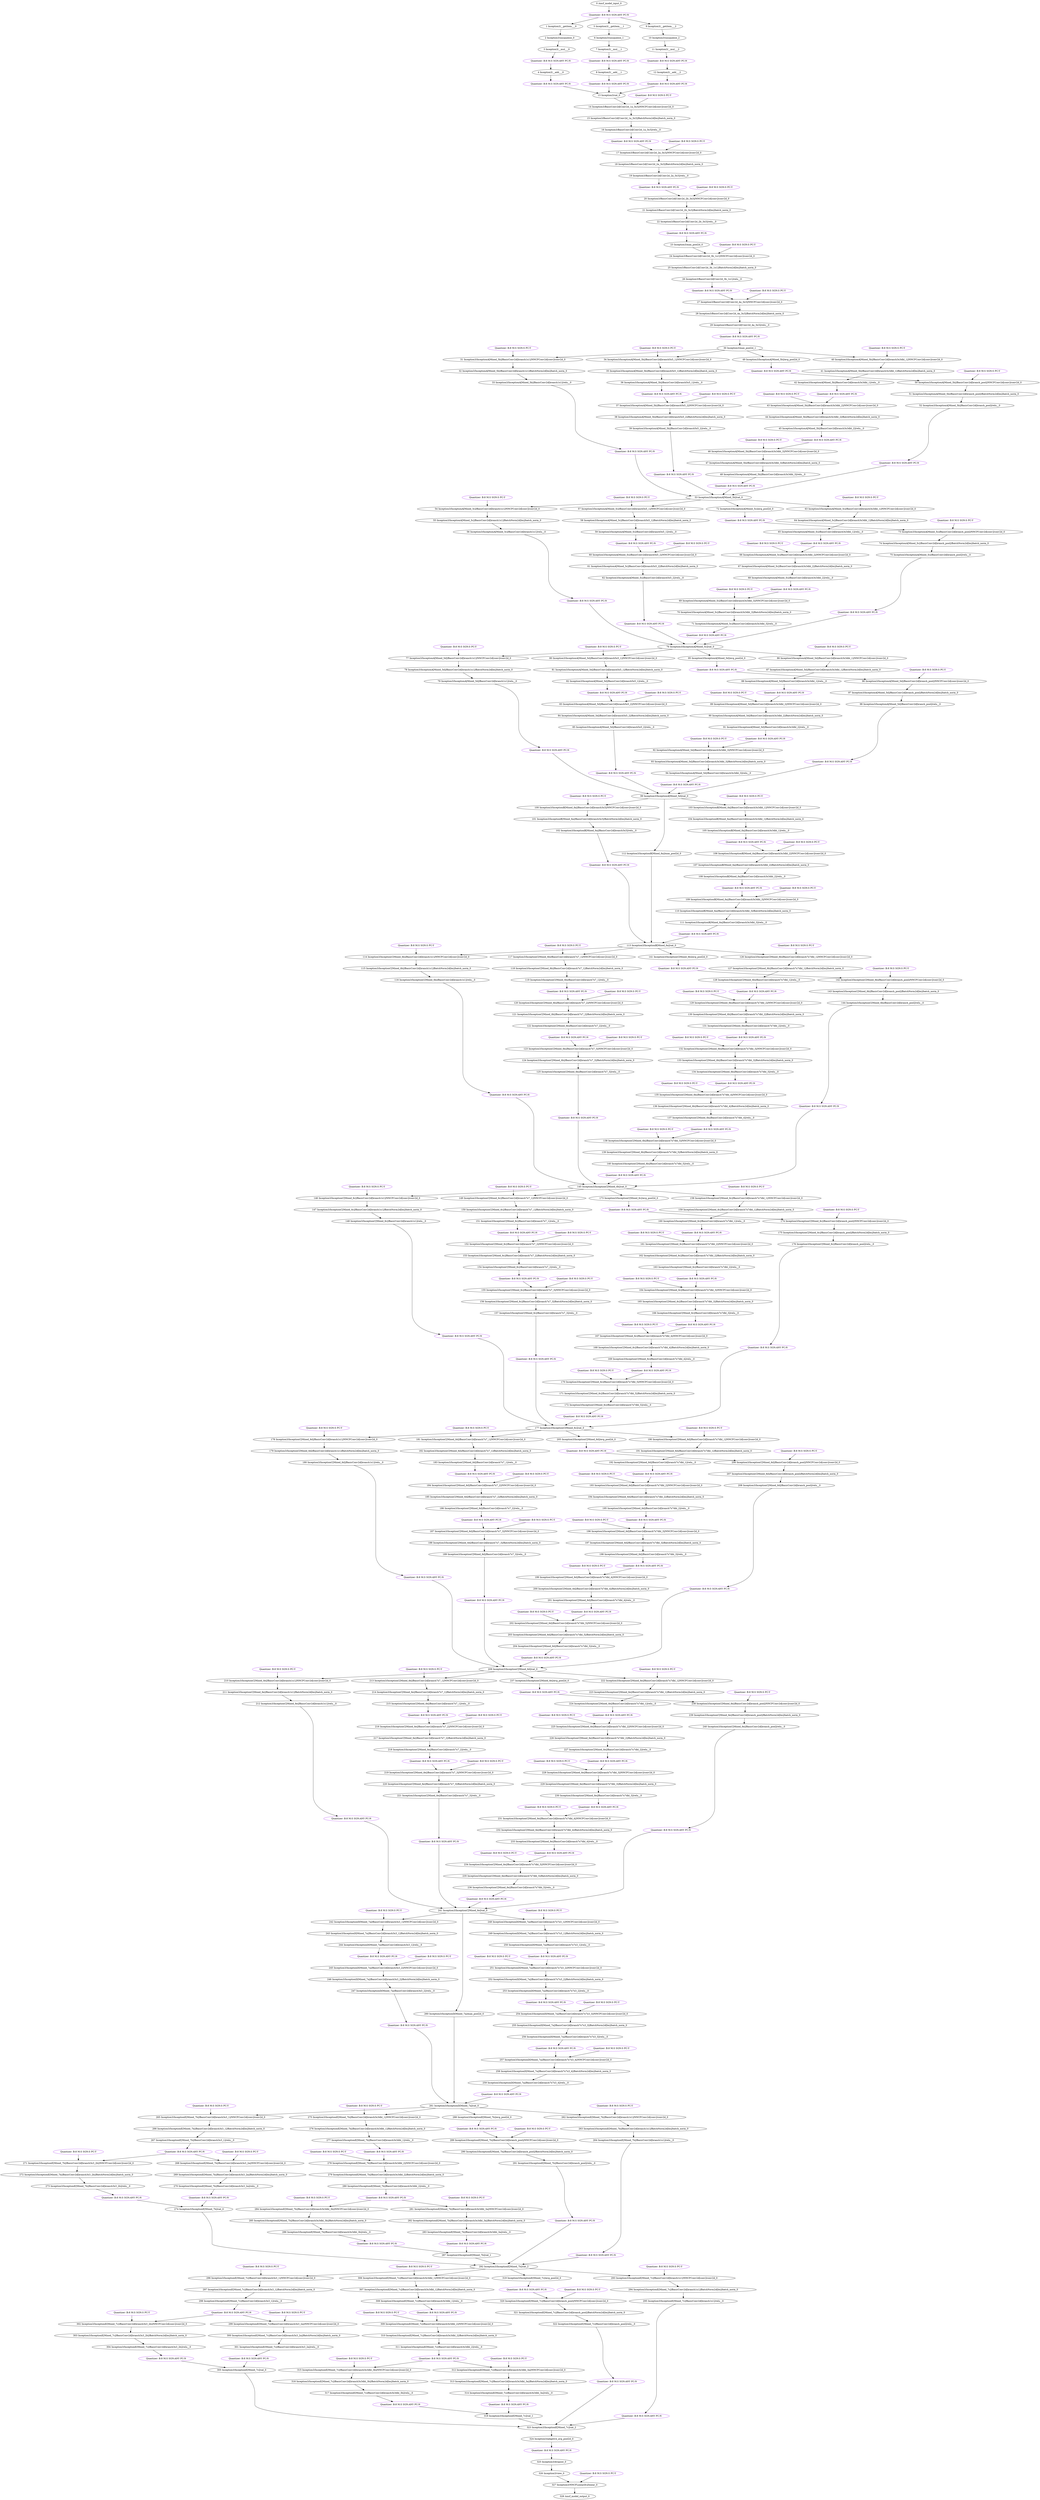 strict digraph  {
"0 /nncf_model_input_0" [id=0, type=nncf_model_input];
"1 Inception3/__getitem___0" [id=1, type=__getitem__];
"2 Inception3/unsqueeze_0" [id=2, type=unsqueeze];
"3 Inception3/__mul___0" [id=3, type=__mul__];
"4 Inception3/__add___0" [id=4, type=__add__];
"5 Inception3/__getitem___1" [id=5, type=__getitem__];
"6 Inception3/unsqueeze_1" [id=6, type=unsqueeze];
"7 Inception3/__mul___1" [id=7, type=__mul__];
"8 Inception3/__add___1" [id=8, type=__add__];
"9 Inception3/__getitem___2" [id=9, type=__getitem__];
"10 Inception3/unsqueeze_2" [id=10, type=unsqueeze];
"11 Inception3/__mul___2" [id=11, type=__mul__];
"12 Inception3/__add___2" [id=12, type=__add__];
"13 Inception3/cat_0" [id=13, type=cat];
"14 Inception3/BasicConv2d[Conv2d_1a_3x3]/NNCFConv2d[conv]/conv2d_0" [id=14, type=conv2d];
"15 Inception3/BasicConv2d[Conv2d_1a_3x3]/BatchNorm2d[bn]/batch_norm_0" [id=15, type=batch_norm];
"16 Inception3/BasicConv2d[Conv2d_1a_3x3]/relu__0" [id=16, type=relu_];
"17 Inception3/BasicConv2d[Conv2d_2a_3x3]/NNCFConv2d[conv]/conv2d_0" [id=17, type=conv2d];
"18 Inception3/BasicConv2d[Conv2d_2a_3x3]/BatchNorm2d[bn]/batch_norm_0" [id=18, type=batch_norm];
"19 Inception3/BasicConv2d[Conv2d_2a_3x3]/relu__0" [id=19, type=relu_];
"20 Inception3/BasicConv2d[Conv2d_2b_3x3]/NNCFConv2d[conv]/conv2d_0" [id=20, type=conv2d];
"21 Inception3/BasicConv2d[Conv2d_2b_3x3]/BatchNorm2d[bn]/batch_norm_0" [id=21, type=batch_norm];
"22 Inception3/BasicConv2d[Conv2d_2b_3x3]/relu__0" [id=22, type=relu_];
"23 Inception3/max_pool2d_0" [id=23, type=max_pool2d];
"24 Inception3/BasicConv2d[Conv2d_3b_1x1]/NNCFConv2d[conv]/conv2d_0" [id=24, type=conv2d];
"25 Inception3/BasicConv2d[Conv2d_3b_1x1]/BatchNorm2d[bn]/batch_norm_0" [id=25, type=batch_norm];
"26 Inception3/BasicConv2d[Conv2d_3b_1x1]/relu__0" [id=26, type=relu_];
"27 Inception3/BasicConv2d[Conv2d_4a_3x3]/NNCFConv2d[conv]/conv2d_0" [id=27, type=conv2d];
"28 Inception3/BasicConv2d[Conv2d_4a_3x3]/BatchNorm2d[bn]/batch_norm_0" [id=28, type=batch_norm];
"29 Inception3/BasicConv2d[Conv2d_4a_3x3]/relu__0" [id=29, type=relu_];
"30 Inception3/max_pool2d_1" [id=30, type=max_pool2d];
"31 Inception3/InceptionA[Mixed_5b]/BasicConv2d[branch1x1]/NNCFConv2d[conv]/conv2d_0" [id=31, type=conv2d];
"32 Inception3/InceptionA[Mixed_5b]/BasicConv2d[branch1x1]/BatchNorm2d[bn]/batch_norm_0" [id=32, type=batch_norm];
"33 Inception3/InceptionA[Mixed_5b]/BasicConv2d[branch1x1]/relu__0" [id=33, type=relu_];
"34 Inception3/InceptionA[Mixed_5b]/BasicConv2d[branch5x5_1]/NNCFConv2d[conv]/conv2d_0" [id=34, type=conv2d];
"35 Inception3/InceptionA[Mixed_5b]/BasicConv2d[branch5x5_1]/BatchNorm2d[bn]/batch_norm_0" [id=35, type=batch_norm];
"36 Inception3/InceptionA[Mixed_5b]/BasicConv2d[branch5x5_1]/relu__0" [id=36, type=relu_];
"37 Inception3/InceptionA[Mixed_5b]/BasicConv2d[branch5x5_2]/NNCFConv2d[conv]/conv2d_0" [id=37, type=conv2d];
"38 Inception3/InceptionA[Mixed_5b]/BasicConv2d[branch5x5_2]/BatchNorm2d[bn]/batch_norm_0" [id=38, type=batch_norm];
"39 Inception3/InceptionA[Mixed_5b]/BasicConv2d[branch5x5_2]/relu__0" [id=39, type=relu_];
"40 Inception3/InceptionA[Mixed_5b]/BasicConv2d[branch3x3dbl_1]/NNCFConv2d[conv]/conv2d_0" [id=40, type=conv2d];
"41 Inception3/InceptionA[Mixed_5b]/BasicConv2d[branch3x3dbl_1]/BatchNorm2d[bn]/batch_norm_0" [id=41, type=batch_norm];
"42 Inception3/InceptionA[Mixed_5b]/BasicConv2d[branch3x3dbl_1]/relu__0" [id=42, type=relu_];
"43 Inception3/InceptionA[Mixed_5b]/BasicConv2d[branch3x3dbl_2]/NNCFConv2d[conv]/conv2d_0" [id=43, type=conv2d];
"44 Inception3/InceptionA[Mixed_5b]/BasicConv2d[branch3x3dbl_2]/BatchNorm2d[bn]/batch_norm_0" [id=44, type=batch_norm];
"45 Inception3/InceptionA[Mixed_5b]/BasicConv2d[branch3x3dbl_2]/relu__0" [id=45, type=relu_];
"46 Inception3/InceptionA[Mixed_5b]/BasicConv2d[branch3x3dbl_3]/NNCFConv2d[conv]/conv2d_0" [id=46, type=conv2d];
"47 Inception3/InceptionA[Mixed_5b]/BasicConv2d[branch3x3dbl_3]/BatchNorm2d[bn]/batch_norm_0" [id=47, type=batch_norm];
"48 Inception3/InceptionA[Mixed_5b]/BasicConv2d[branch3x3dbl_3]/relu__0" [id=48, type=relu_];
"49 Inception3/InceptionA[Mixed_5b]/avg_pool2d_0" [id=49, type=avg_pool2d];
"50 Inception3/InceptionA[Mixed_5b]/BasicConv2d[branch_pool]/NNCFConv2d[conv]/conv2d_0" [id=50, type=conv2d];
"51 Inception3/InceptionA[Mixed_5b]/BasicConv2d[branch_pool]/BatchNorm2d[bn]/batch_norm_0" [id=51, type=batch_norm];
"52 Inception3/InceptionA[Mixed_5b]/BasicConv2d[branch_pool]/relu__0" [id=52, type=relu_];
"53 Inception3/InceptionA[Mixed_5b]/cat_0" [id=53, type=cat];
"54 Inception3/InceptionA[Mixed_5c]/BasicConv2d[branch1x1]/NNCFConv2d[conv]/conv2d_0" [id=54, type=conv2d];
"55 Inception3/InceptionA[Mixed_5c]/BasicConv2d[branch1x1]/BatchNorm2d[bn]/batch_norm_0" [id=55, type=batch_norm];
"56 Inception3/InceptionA[Mixed_5c]/BasicConv2d[branch1x1]/relu__0" [id=56, type=relu_];
"57 Inception3/InceptionA[Mixed_5c]/BasicConv2d[branch5x5_1]/NNCFConv2d[conv]/conv2d_0" [id=57, type=conv2d];
"58 Inception3/InceptionA[Mixed_5c]/BasicConv2d[branch5x5_1]/BatchNorm2d[bn]/batch_norm_0" [id=58, type=batch_norm];
"59 Inception3/InceptionA[Mixed_5c]/BasicConv2d[branch5x5_1]/relu__0" [id=59, type=relu_];
"60 Inception3/InceptionA[Mixed_5c]/BasicConv2d[branch5x5_2]/NNCFConv2d[conv]/conv2d_0" [id=60, type=conv2d];
"61 Inception3/InceptionA[Mixed_5c]/BasicConv2d[branch5x5_2]/BatchNorm2d[bn]/batch_norm_0" [id=61, type=batch_norm];
"62 Inception3/InceptionA[Mixed_5c]/BasicConv2d[branch5x5_2]/relu__0" [id=62, type=relu_];
"63 Inception3/InceptionA[Mixed_5c]/BasicConv2d[branch3x3dbl_1]/NNCFConv2d[conv]/conv2d_0" [id=63, type=conv2d];
"64 Inception3/InceptionA[Mixed_5c]/BasicConv2d[branch3x3dbl_1]/BatchNorm2d[bn]/batch_norm_0" [id=64, type=batch_norm];
"65 Inception3/InceptionA[Mixed_5c]/BasicConv2d[branch3x3dbl_1]/relu__0" [id=65, type=relu_];
"66 Inception3/InceptionA[Mixed_5c]/BasicConv2d[branch3x3dbl_2]/NNCFConv2d[conv]/conv2d_0" [id=66, type=conv2d];
"67 Inception3/InceptionA[Mixed_5c]/BasicConv2d[branch3x3dbl_2]/BatchNorm2d[bn]/batch_norm_0" [id=67, type=batch_norm];
"68 Inception3/InceptionA[Mixed_5c]/BasicConv2d[branch3x3dbl_2]/relu__0" [id=68, type=relu_];
"69 Inception3/InceptionA[Mixed_5c]/BasicConv2d[branch3x3dbl_3]/NNCFConv2d[conv]/conv2d_0" [id=69, type=conv2d];
"70 Inception3/InceptionA[Mixed_5c]/BasicConv2d[branch3x3dbl_3]/BatchNorm2d[bn]/batch_norm_0" [id=70, type=batch_norm];
"71 Inception3/InceptionA[Mixed_5c]/BasicConv2d[branch3x3dbl_3]/relu__0" [id=71, type=relu_];
"72 Inception3/InceptionA[Mixed_5c]/avg_pool2d_0" [id=72, type=avg_pool2d];
"73 Inception3/InceptionA[Mixed_5c]/BasicConv2d[branch_pool]/NNCFConv2d[conv]/conv2d_0" [id=73, type=conv2d];
"74 Inception3/InceptionA[Mixed_5c]/BasicConv2d[branch_pool]/BatchNorm2d[bn]/batch_norm_0" [id=74, type=batch_norm];
"75 Inception3/InceptionA[Mixed_5c]/BasicConv2d[branch_pool]/relu__0" [id=75, type=relu_];
"76 Inception3/InceptionA[Mixed_5c]/cat_0" [id=76, type=cat];
"77 Inception3/InceptionA[Mixed_5d]/BasicConv2d[branch1x1]/NNCFConv2d[conv]/conv2d_0" [id=77, type=conv2d];
"78 Inception3/InceptionA[Mixed_5d]/BasicConv2d[branch1x1]/BatchNorm2d[bn]/batch_norm_0" [id=78, type=batch_norm];
"79 Inception3/InceptionA[Mixed_5d]/BasicConv2d[branch1x1]/relu__0" [id=79, type=relu_];
"80 Inception3/InceptionA[Mixed_5d]/BasicConv2d[branch5x5_1]/NNCFConv2d[conv]/conv2d_0" [id=80, type=conv2d];
"81 Inception3/InceptionA[Mixed_5d]/BasicConv2d[branch5x5_1]/BatchNorm2d[bn]/batch_norm_0" [id=81, type=batch_norm];
"82 Inception3/InceptionA[Mixed_5d]/BasicConv2d[branch5x5_1]/relu__0" [id=82, type=relu_];
"83 Inception3/InceptionA[Mixed_5d]/BasicConv2d[branch5x5_2]/NNCFConv2d[conv]/conv2d_0" [id=83, type=conv2d];
"84 Inception3/InceptionA[Mixed_5d]/BasicConv2d[branch5x5_2]/BatchNorm2d[bn]/batch_norm_0" [id=84, type=batch_norm];
"85 Inception3/InceptionA[Mixed_5d]/BasicConv2d[branch5x5_2]/relu__0" [id=85, type=relu_];
"86 Inception3/InceptionA[Mixed_5d]/BasicConv2d[branch3x3dbl_1]/NNCFConv2d[conv]/conv2d_0" [id=86, type=conv2d];
"87 Inception3/InceptionA[Mixed_5d]/BasicConv2d[branch3x3dbl_1]/BatchNorm2d[bn]/batch_norm_0" [id=87, type=batch_norm];
"88 Inception3/InceptionA[Mixed_5d]/BasicConv2d[branch3x3dbl_1]/relu__0" [id=88, type=relu_];
"89 Inception3/InceptionA[Mixed_5d]/BasicConv2d[branch3x3dbl_2]/NNCFConv2d[conv]/conv2d_0" [id=89, type=conv2d];
"90 Inception3/InceptionA[Mixed_5d]/BasicConv2d[branch3x3dbl_2]/BatchNorm2d[bn]/batch_norm_0" [id=90, type=batch_norm];
"91 Inception3/InceptionA[Mixed_5d]/BasicConv2d[branch3x3dbl_2]/relu__0" [id=91, type=relu_];
"92 Inception3/InceptionA[Mixed_5d]/BasicConv2d[branch3x3dbl_3]/NNCFConv2d[conv]/conv2d_0" [id=92, type=conv2d];
"93 Inception3/InceptionA[Mixed_5d]/BasicConv2d[branch3x3dbl_3]/BatchNorm2d[bn]/batch_norm_0" [id=93, type=batch_norm];
"94 Inception3/InceptionA[Mixed_5d]/BasicConv2d[branch3x3dbl_3]/relu__0" [id=94, type=relu_];
"95 Inception3/InceptionA[Mixed_5d]/avg_pool2d_0" [id=95, type=avg_pool2d];
"96 Inception3/InceptionA[Mixed_5d]/BasicConv2d[branch_pool]/NNCFConv2d[conv]/conv2d_0" [id=96, type=conv2d];
"97 Inception3/InceptionA[Mixed_5d]/BasicConv2d[branch_pool]/BatchNorm2d[bn]/batch_norm_0" [id=97, type=batch_norm];
"98 Inception3/InceptionA[Mixed_5d]/BasicConv2d[branch_pool]/relu__0" [id=98, type=relu_];
"99 Inception3/InceptionA[Mixed_5d]/cat_0" [id=99, type=cat];
"100 Inception3/InceptionB[Mixed_6a]/BasicConv2d[branch3x3]/NNCFConv2d[conv]/conv2d_0" [id=100, type=conv2d];
"101 Inception3/InceptionB[Mixed_6a]/BasicConv2d[branch3x3]/BatchNorm2d[bn]/batch_norm_0" [id=101, type=batch_norm];
"102 Inception3/InceptionB[Mixed_6a]/BasicConv2d[branch3x3]/relu__0" [id=102, type=relu_];
"103 Inception3/InceptionB[Mixed_6a]/BasicConv2d[branch3x3dbl_1]/NNCFConv2d[conv]/conv2d_0" [id=103, type=conv2d];
"104 Inception3/InceptionB[Mixed_6a]/BasicConv2d[branch3x3dbl_1]/BatchNorm2d[bn]/batch_norm_0" [id=104, type=batch_norm];
"105 Inception3/InceptionB[Mixed_6a]/BasicConv2d[branch3x3dbl_1]/relu__0" [id=105, type=relu_];
"106 Inception3/InceptionB[Mixed_6a]/BasicConv2d[branch3x3dbl_2]/NNCFConv2d[conv]/conv2d_0" [id=106, type=conv2d];
"107 Inception3/InceptionB[Mixed_6a]/BasicConv2d[branch3x3dbl_2]/BatchNorm2d[bn]/batch_norm_0" [id=107, type=batch_norm];
"108 Inception3/InceptionB[Mixed_6a]/BasicConv2d[branch3x3dbl_2]/relu__0" [id=108, type=relu_];
"109 Inception3/InceptionB[Mixed_6a]/BasicConv2d[branch3x3dbl_3]/NNCFConv2d[conv]/conv2d_0" [id=109, type=conv2d];
"110 Inception3/InceptionB[Mixed_6a]/BasicConv2d[branch3x3dbl_3]/BatchNorm2d[bn]/batch_norm_0" [id=110, type=batch_norm];
"111 Inception3/InceptionB[Mixed_6a]/BasicConv2d[branch3x3dbl_3]/relu__0" [id=111, type=relu_];
"112 Inception3/InceptionB[Mixed_6a]/max_pool2d_0" [id=112, type=max_pool2d];
"113 Inception3/InceptionB[Mixed_6a]/cat_0" [id=113, type=cat];
"114 Inception3/InceptionC[Mixed_6b]/BasicConv2d[branch1x1]/NNCFConv2d[conv]/conv2d_0" [id=114, type=conv2d];
"115 Inception3/InceptionC[Mixed_6b]/BasicConv2d[branch1x1]/BatchNorm2d[bn]/batch_norm_0" [id=115, type=batch_norm];
"116 Inception3/InceptionC[Mixed_6b]/BasicConv2d[branch1x1]/relu__0" [id=116, type=relu_];
"117 Inception3/InceptionC[Mixed_6b]/BasicConv2d[branch7x7_1]/NNCFConv2d[conv]/conv2d_0" [id=117, type=conv2d];
"118 Inception3/InceptionC[Mixed_6b]/BasicConv2d[branch7x7_1]/BatchNorm2d[bn]/batch_norm_0" [id=118, type=batch_norm];
"119 Inception3/InceptionC[Mixed_6b]/BasicConv2d[branch7x7_1]/relu__0" [id=119, type=relu_];
"120 Inception3/InceptionC[Mixed_6b]/BasicConv2d[branch7x7_2]/NNCFConv2d[conv]/conv2d_0" [id=120, type=conv2d];
"121 Inception3/InceptionC[Mixed_6b]/BasicConv2d[branch7x7_2]/BatchNorm2d[bn]/batch_norm_0" [id=121, type=batch_norm];
"122 Inception3/InceptionC[Mixed_6b]/BasicConv2d[branch7x7_2]/relu__0" [id=122, type=relu_];
"123 Inception3/InceptionC[Mixed_6b]/BasicConv2d[branch7x7_3]/NNCFConv2d[conv]/conv2d_0" [id=123, type=conv2d];
"124 Inception3/InceptionC[Mixed_6b]/BasicConv2d[branch7x7_3]/BatchNorm2d[bn]/batch_norm_0" [id=124, type=batch_norm];
"125 Inception3/InceptionC[Mixed_6b]/BasicConv2d[branch7x7_3]/relu__0" [id=125, type=relu_];
"126 Inception3/InceptionC[Mixed_6b]/BasicConv2d[branch7x7dbl_1]/NNCFConv2d[conv]/conv2d_0" [id=126, type=conv2d];
"127 Inception3/InceptionC[Mixed_6b]/BasicConv2d[branch7x7dbl_1]/BatchNorm2d[bn]/batch_norm_0" [id=127, type=batch_norm];
"128 Inception3/InceptionC[Mixed_6b]/BasicConv2d[branch7x7dbl_1]/relu__0" [id=128, type=relu_];
"129 Inception3/InceptionC[Mixed_6b]/BasicConv2d[branch7x7dbl_2]/NNCFConv2d[conv]/conv2d_0" [id=129, type=conv2d];
"130 Inception3/InceptionC[Mixed_6b]/BasicConv2d[branch7x7dbl_2]/BatchNorm2d[bn]/batch_norm_0" [id=130, type=batch_norm];
"131 Inception3/InceptionC[Mixed_6b]/BasicConv2d[branch7x7dbl_2]/relu__0" [id=131, type=relu_];
"132 Inception3/InceptionC[Mixed_6b]/BasicConv2d[branch7x7dbl_3]/NNCFConv2d[conv]/conv2d_0" [id=132, type=conv2d];
"133 Inception3/InceptionC[Mixed_6b]/BasicConv2d[branch7x7dbl_3]/BatchNorm2d[bn]/batch_norm_0" [id=133, type=batch_norm];
"134 Inception3/InceptionC[Mixed_6b]/BasicConv2d[branch7x7dbl_3]/relu__0" [id=134, type=relu_];
"135 Inception3/InceptionC[Mixed_6b]/BasicConv2d[branch7x7dbl_4]/NNCFConv2d[conv]/conv2d_0" [id=135, type=conv2d];
"136 Inception3/InceptionC[Mixed_6b]/BasicConv2d[branch7x7dbl_4]/BatchNorm2d[bn]/batch_norm_0" [id=136, type=batch_norm];
"137 Inception3/InceptionC[Mixed_6b]/BasicConv2d[branch7x7dbl_4]/relu__0" [id=137, type=relu_];
"138 Inception3/InceptionC[Mixed_6b]/BasicConv2d[branch7x7dbl_5]/NNCFConv2d[conv]/conv2d_0" [id=138, type=conv2d];
"139 Inception3/InceptionC[Mixed_6b]/BasicConv2d[branch7x7dbl_5]/BatchNorm2d[bn]/batch_norm_0" [id=139, type=batch_norm];
"140 Inception3/InceptionC[Mixed_6b]/BasicConv2d[branch7x7dbl_5]/relu__0" [id=140, type=relu_];
"141 Inception3/InceptionC[Mixed_6b]/avg_pool2d_0" [id=141, type=avg_pool2d];
"142 Inception3/InceptionC[Mixed_6b]/BasicConv2d[branch_pool]/NNCFConv2d[conv]/conv2d_0" [id=142, type=conv2d];
"143 Inception3/InceptionC[Mixed_6b]/BasicConv2d[branch_pool]/BatchNorm2d[bn]/batch_norm_0" [id=143, type=batch_norm];
"144 Inception3/InceptionC[Mixed_6b]/BasicConv2d[branch_pool]/relu__0" [id=144, type=relu_];
"145 Inception3/InceptionC[Mixed_6b]/cat_0" [id=145, type=cat];
"146 Inception3/InceptionC[Mixed_6c]/BasicConv2d[branch1x1]/NNCFConv2d[conv]/conv2d_0" [id=146, type=conv2d];
"147 Inception3/InceptionC[Mixed_6c]/BasicConv2d[branch1x1]/BatchNorm2d[bn]/batch_norm_0" [id=147, type=batch_norm];
"148 Inception3/InceptionC[Mixed_6c]/BasicConv2d[branch1x1]/relu__0" [id=148, type=relu_];
"149 Inception3/InceptionC[Mixed_6c]/BasicConv2d[branch7x7_1]/NNCFConv2d[conv]/conv2d_0" [id=149, type=conv2d];
"150 Inception3/InceptionC[Mixed_6c]/BasicConv2d[branch7x7_1]/BatchNorm2d[bn]/batch_norm_0" [id=150, type=batch_norm];
"151 Inception3/InceptionC[Mixed_6c]/BasicConv2d[branch7x7_1]/relu__0" [id=151, type=relu_];
"152 Inception3/InceptionC[Mixed_6c]/BasicConv2d[branch7x7_2]/NNCFConv2d[conv]/conv2d_0" [id=152, type=conv2d];
"153 Inception3/InceptionC[Mixed_6c]/BasicConv2d[branch7x7_2]/BatchNorm2d[bn]/batch_norm_0" [id=153, type=batch_norm];
"154 Inception3/InceptionC[Mixed_6c]/BasicConv2d[branch7x7_2]/relu__0" [id=154, type=relu_];
"155 Inception3/InceptionC[Mixed_6c]/BasicConv2d[branch7x7_3]/NNCFConv2d[conv]/conv2d_0" [id=155, type=conv2d];
"156 Inception3/InceptionC[Mixed_6c]/BasicConv2d[branch7x7_3]/BatchNorm2d[bn]/batch_norm_0" [id=156, type=batch_norm];
"157 Inception3/InceptionC[Mixed_6c]/BasicConv2d[branch7x7_3]/relu__0" [id=157, type=relu_];
"158 Inception3/InceptionC[Mixed_6c]/BasicConv2d[branch7x7dbl_1]/NNCFConv2d[conv]/conv2d_0" [id=158, type=conv2d];
"159 Inception3/InceptionC[Mixed_6c]/BasicConv2d[branch7x7dbl_1]/BatchNorm2d[bn]/batch_norm_0" [id=159, type=batch_norm];
"160 Inception3/InceptionC[Mixed_6c]/BasicConv2d[branch7x7dbl_1]/relu__0" [id=160, type=relu_];
"161 Inception3/InceptionC[Mixed_6c]/BasicConv2d[branch7x7dbl_2]/NNCFConv2d[conv]/conv2d_0" [id=161, type=conv2d];
"162 Inception3/InceptionC[Mixed_6c]/BasicConv2d[branch7x7dbl_2]/BatchNorm2d[bn]/batch_norm_0" [id=162, type=batch_norm];
"163 Inception3/InceptionC[Mixed_6c]/BasicConv2d[branch7x7dbl_2]/relu__0" [id=163, type=relu_];
"164 Inception3/InceptionC[Mixed_6c]/BasicConv2d[branch7x7dbl_3]/NNCFConv2d[conv]/conv2d_0" [id=164, type=conv2d];
"165 Inception3/InceptionC[Mixed_6c]/BasicConv2d[branch7x7dbl_3]/BatchNorm2d[bn]/batch_norm_0" [id=165, type=batch_norm];
"166 Inception3/InceptionC[Mixed_6c]/BasicConv2d[branch7x7dbl_3]/relu__0" [id=166, type=relu_];
"167 Inception3/InceptionC[Mixed_6c]/BasicConv2d[branch7x7dbl_4]/NNCFConv2d[conv]/conv2d_0" [id=167, type=conv2d];
"168 Inception3/InceptionC[Mixed_6c]/BasicConv2d[branch7x7dbl_4]/BatchNorm2d[bn]/batch_norm_0" [id=168, type=batch_norm];
"169 Inception3/InceptionC[Mixed_6c]/BasicConv2d[branch7x7dbl_4]/relu__0" [id=169, type=relu_];
"170 Inception3/InceptionC[Mixed_6c]/BasicConv2d[branch7x7dbl_5]/NNCFConv2d[conv]/conv2d_0" [id=170, type=conv2d];
"171 Inception3/InceptionC[Mixed_6c]/BasicConv2d[branch7x7dbl_5]/BatchNorm2d[bn]/batch_norm_0" [id=171, type=batch_norm];
"172 Inception3/InceptionC[Mixed_6c]/BasicConv2d[branch7x7dbl_5]/relu__0" [id=172, type=relu_];
"173 Inception3/InceptionC[Mixed_6c]/avg_pool2d_0" [id=173, type=avg_pool2d];
"174 Inception3/InceptionC[Mixed_6c]/BasicConv2d[branch_pool]/NNCFConv2d[conv]/conv2d_0" [id=174, type=conv2d];
"175 Inception3/InceptionC[Mixed_6c]/BasicConv2d[branch_pool]/BatchNorm2d[bn]/batch_norm_0" [id=175, type=batch_norm];
"176 Inception3/InceptionC[Mixed_6c]/BasicConv2d[branch_pool]/relu__0" [id=176, type=relu_];
"177 Inception3/InceptionC[Mixed_6c]/cat_0" [id=177, type=cat];
"178 Inception3/InceptionC[Mixed_6d]/BasicConv2d[branch1x1]/NNCFConv2d[conv]/conv2d_0" [id=178, type=conv2d];
"179 Inception3/InceptionC[Mixed_6d]/BasicConv2d[branch1x1]/BatchNorm2d[bn]/batch_norm_0" [id=179, type=batch_norm];
"180 Inception3/InceptionC[Mixed_6d]/BasicConv2d[branch1x1]/relu__0" [id=180, type=relu_];
"181 Inception3/InceptionC[Mixed_6d]/BasicConv2d[branch7x7_1]/NNCFConv2d[conv]/conv2d_0" [id=181, type=conv2d];
"182 Inception3/InceptionC[Mixed_6d]/BasicConv2d[branch7x7_1]/BatchNorm2d[bn]/batch_norm_0" [id=182, type=batch_norm];
"183 Inception3/InceptionC[Mixed_6d]/BasicConv2d[branch7x7_1]/relu__0" [id=183, type=relu_];
"184 Inception3/InceptionC[Mixed_6d]/BasicConv2d[branch7x7_2]/NNCFConv2d[conv]/conv2d_0" [id=184, type=conv2d];
"185 Inception3/InceptionC[Mixed_6d]/BasicConv2d[branch7x7_2]/BatchNorm2d[bn]/batch_norm_0" [id=185, type=batch_norm];
"186 Inception3/InceptionC[Mixed_6d]/BasicConv2d[branch7x7_2]/relu__0" [id=186, type=relu_];
"187 Inception3/InceptionC[Mixed_6d]/BasicConv2d[branch7x7_3]/NNCFConv2d[conv]/conv2d_0" [id=187, type=conv2d];
"188 Inception3/InceptionC[Mixed_6d]/BasicConv2d[branch7x7_3]/BatchNorm2d[bn]/batch_norm_0" [id=188, type=batch_norm];
"189 Inception3/InceptionC[Mixed_6d]/BasicConv2d[branch7x7_3]/relu__0" [id=189, type=relu_];
"190 Inception3/InceptionC[Mixed_6d]/BasicConv2d[branch7x7dbl_1]/NNCFConv2d[conv]/conv2d_0" [id=190, type=conv2d];
"191 Inception3/InceptionC[Mixed_6d]/BasicConv2d[branch7x7dbl_1]/BatchNorm2d[bn]/batch_norm_0" [id=191, type=batch_norm];
"192 Inception3/InceptionC[Mixed_6d]/BasicConv2d[branch7x7dbl_1]/relu__0" [id=192, type=relu_];
"193 Inception3/InceptionC[Mixed_6d]/BasicConv2d[branch7x7dbl_2]/NNCFConv2d[conv]/conv2d_0" [id=193, type=conv2d];
"194 Inception3/InceptionC[Mixed_6d]/BasicConv2d[branch7x7dbl_2]/BatchNorm2d[bn]/batch_norm_0" [id=194, type=batch_norm];
"195 Inception3/InceptionC[Mixed_6d]/BasicConv2d[branch7x7dbl_2]/relu__0" [id=195, type=relu_];
"196 Inception3/InceptionC[Mixed_6d]/BasicConv2d[branch7x7dbl_3]/NNCFConv2d[conv]/conv2d_0" [id=196, type=conv2d];
"197 Inception3/InceptionC[Mixed_6d]/BasicConv2d[branch7x7dbl_3]/BatchNorm2d[bn]/batch_norm_0" [id=197, type=batch_norm];
"198 Inception3/InceptionC[Mixed_6d]/BasicConv2d[branch7x7dbl_3]/relu__0" [id=198, type=relu_];
"199 Inception3/InceptionC[Mixed_6d]/BasicConv2d[branch7x7dbl_4]/NNCFConv2d[conv]/conv2d_0" [id=199, type=conv2d];
"200 Inception3/InceptionC[Mixed_6d]/BasicConv2d[branch7x7dbl_4]/BatchNorm2d[bn]/batch_norm_0" [id=200, type=batch_norm];
"201 Inception3/InceptionC[Mixed_6d]/BasicConv2d[branch7x7dbl_4]/relu__0" [id=201, type=relu_];
"202 Inception3/InceptionC[Mixed_6d]/BasicConv2d[branch7x7dbl_5]/NNCFConv2d[conv]/conv2d_0" [id=202, type=conv2d];
"203 Inception3/InceptionC[Mixed_6d]/BasicConv2d[branch7x7dbl_5]/BatchNorm2d[bn]/batch_norm_0" [id=203, type=batch_norm];
"204 Inception3/InceptionC[Mixed_6d]/BasicConv2d[branch7x7dbl_5]/relu__0" [id=204, type=relu_];
"205 Inception3/InceptionC[Mixed_6d]/avg_pool2d_0" [id=205, type=avg_pool2d];
"206 Inception3/InceptionC[Mixed_6d]/BasicConv2d[branch_pool]/NNCFConv2d[conv]/conv2d_0" [id=206, type=conv2d];
"207 Inception3/InceptionC[Mixed_6d]/BasicConv2d[branch_pool]/BatchNorm2d[bn]/batch_norm_0" [id=207, type=batch_norm];
"208 Inception3/InceptionC[Mixed_6d]/BasicConv2d[branch_pool]/relu__0" [id=208, type=relu_];
"209 Inception3/InceptionC[Mixed_6d]/cat_0" [id=209, type=cat];
"210 Inception3/InceptionC[Mixed_6e]/BasicConv2d[branch1x1]/NNCFConv2d[conv]/conv2d_0" [id=210, type=conv2d];
"211 Inception3/InceptionC[Mixed_6e]/BasicConv2d[branch1x1]/BatchNorm2d[bn]/batch_norm_0" [id=211, type=batch_norm];
"212 Inception3/InceptionC[Mixed_6e]/BasicConv2d[branch1x1]/relu__0" [id=212, type=relu_];
"213 Inception3/InceptionC[Mixed_6e]/BasicConv2d[branch7x7_1]/NNCFConv2d[conv]/conv2d_0" [id=213, type=conv2d];
"214 Inception3/InceptionC[Mixed_6e]/BasicConv2d[branch7x7_1]/BatchNorm2d[bn]/batch_norm_0" [id=214, type=batch_norm];
"215 Inception3/InceptionC[Mixed_6e]/BasicConv2d[branch7x7_1]/relu__0" [id=215, type=relu_];
"216 Inception3/InceptionC[Mixed_6e]/BasicConv2d[branch7x7_2]/NNCFConv2d[conv]/conv2d_0" [id=216, type=conv2d];
"217 Inception3/InceptionC[Mixed_6e]/BasicConv2d[branch7x7_2]/BatchNorm2d[bn]/batch_norm_0" [id=217, type=batch_norm];
"218 Inception3/InceptionC[Mixed_6e]/BasicConv2d[branch7x7_2]/relu__0" [id=218, type=relu_];
"219 Inception3/InceptionC[Mixed_6e]/BasicConv2d[branch7x7_3]/NNCFConv2d[conv]/conv2d_0" [id=219, type=conv2d];
"220 Inception3/InceptionC[Mixed_6e]/BasicConv2d[branch7x7_3]/BatchNorm2d[bn]/batch_norm_0" [id=220, type=batch_norm];
"221 Inception3/InceptionC[Mixed_6e]/BasicConv2d[branch7x7_3]/relu__0" [id=221, type=relu_];
"222 Inception3/InceptionC[Mixed_6e]/BasicConv2d[branch7x7dbl_1]/NNCFConv2d[conv]/conv2d_0" [id=222, type=conv2d];
"223 Inception3/InceptionC[Mixed_6e]/BasicConv2d[branch7x7dbl_1]/BatchNorm2d[bn]/batch_norm_0" [id=223, type=batch_norm];
"224 Inception3/InceptionC[Mixed_6e]/BasicConv2d[branch7x7dbl_1]/relu__0" [id=224, type=relu_];
"225 Inception3/InceptionC[Mixed_6e]/BasicConv2d[branch7x7dbl_2]/NNCFConv2d[conv]/conv2d_0" [id=225, type=conv2d];
"226 Inception3/InceptionC[Mixed_6e]/BasicConv2d[branch7x7dbl_2]/BatchNorm2d[bn]/batch_norm_0" [id=226, type=batch_norm];
"227 Inception3/InceptionC[Mixed_6e]/BasicConv2d[branch7x7dbl_2]/relu__0" [id=227, type=relu_];
"228 Inception3/InceptionC[Mixed_6e]/BasicConv2d[branch7x7dbl_3]/NNCFConv2d[conv]/conv2d_0" [id=228, type=conv2d];
"229 Inception3/InceptionC[Mixed_6e]/BasicConv2d[branch7x7dbl_3]/BatchNorm2d[bn]/batch_norm_0" [id=229, type=batch_norm];
"230 Inception3/InceptionC[Mixed_6e]/BasicConv2d[branch7x7dbl_3]/relu__0" [id=230, type=relu_];
"231 Inception3/InceptionC[Mixed_6e]/BasicConv2d[branch7x7dbl_4]/NNCFConv2d[conv]/conv2d_0" [id=231, type=conv2d];
"232 Inception3/InceptionC[Mixed_6e]/BasicConv2d[branch7x7dbl_4]/BatchNorm2d[bn]/batch_norm_0" [id=232, type=batch_norm];
"233 Inception3/InceptionC[Mixed_6e]/BasicConv2d[branch7x7dbl_4]/relu__0" [id=233, type=relu_];
"234 Inception3/InceptionC[Mixed_6e]/BasicConv2d[branch7x7dbl_5]/NNCFConv2d[conv]/conv2d_0" [id=234, type=conv2d];
"235 Inception3/InceptionC[Mixed_6e]/BasicConv2d[branch7x7dbl_5]/BatchNorm2d[bn]/batch_norm_0" [id=235, type=batch_norm];
"236 Inception3/InceptionC[Mixed_6e]/BasicConv2d[branch7x7dbl_5]/relu__0" [id=236, type=relu_];
"237 Inception3/InceptionC[Mixed_6e]/avg_pool2d_0" [id=237, type=avg_pool2d];
"238 Inception3/InceptionC[Mixed_6e]/BasicConv2d[branch_pool]/NNCFConv2d[conv]/conv2d_0" [id=238, type=conv2d];
"239 Inception3/InceptionC[Mixed_6e]/BasicConv2d[branch_pool]/BatchNorm2d[bn]/batch_norm_0" [id=239, type=batch_norm];
"240 Inception3/InceptionC[Mixed_6e]/BasicConv2d[branch_pool]/relu__0" [id=240, type=relu_];
"241 Inception3/InceptionC[Mixed_6e]/cat_0" [id=241, type=cat];
"242 Inception3/InceptionD[Mixed_7a]/BasicConv2d[branch3x3_1]/NNCFConv2d[conv]/conv2d_0" [id=242, type=conv2d];
"243 Inception3/InceptionD[Mixed_7a]/BasicConv2d[branch3x3_1]/BatchNorm2d[bn]/batch_norm_0" [id=243, type=batch_norm];
"244 Inception3/InceptionD[Mixed_7a]/BasicConv2d[branch3x3_1]/relu__0" [id=244, type=relu_];
"245 Inception3/InceptionD[Mixed_7a]/BasicConv2d[branch3x3_2]/NNCFConv2d[conv]/conv2d_0" [id=245, type=conv2d];
"246 Inception3/InceptionD[Mixed_7a]/BasicConv2d[branch3x3_2]/BatchNorm2d[bn]/batch_norm_0" [id=246, type=batch_norm];
"247 Inception3/InceptionD[Mixed_7a]/BasicConv2d[branch3x3_2]/relu__0" [id=247, type=relu_];
"248 Inception3/InceptionD[Mixed_7a]/BasicConv2d[branch7x7x3_1]/NNCFConv2d[conv]/conv2d_0" [id=248, type=conv2d];
"249 Inception3/InceptionD[Mixed_7a]/BasicConv2d[branch7x7x3_1]/BatchNorm2d[bn]/batch_norm_0" [id=249, type=batch_norm];
"250 Inception3/InceptionD[Mixed_7a]/BasicConv2d[branch7x7x3_1]/relu__0" [id=250, type=relu_];
"251 Inception3/InceptionD[Mixed_7a]/BasicConv2d[branch7x7x3_2]/NNCFConv2d[conv]/conv2d_0" [id=251, type=conv2d];
"252 Inception3/InceptionD[Mixed_7a]/BasicConv2d[branch7x7x3_2]/BatchNorm2d[bn]/batch_norm_0" [id=252, type=batch_norm];
"253 Inception3/InceptionD[Mixed_7a]/BasicConv2d[branch7x7x3_2]/relu__0" [id=253, type=relu_];
"254 Inception3/InceptionD[Mixed_7a]/BasicConv2d[branch7x7x3_3]/NNCFConv2d[conv]/conv2d_0" [id=254, type=conv2d];
"255 Inception3/InceptionD[Mixed_7a]/BasicConv2d[branch7x7x3_3]/BatchNorm2d[bn]/batch_norm_0" [id=255, type=batch_norm];
"256 Inception3/InceptionD[Mixed_7a]/BasicConv2d[branch7x7x3_3]/relu__0" [id=256, type=relu_];
"257 Inception3/InceptionD[Mixed_7a]/BasicConv2d[branch7x7x3_4]/NNCFConv2d[conv]/conv2d_0" [id=257, type=conv2d];
"258 Inception3/InceptionD[Mixed_7a]/BasicConv2d[branch7x7x3_4]/BatchNorm2d[bn]/batch_norm_0" [id=258, type=batch_norm];
"259 Inception3/InceptionD[Mixed_7a]/BasicConv2d[branch7x7x3_4]/relu__0" [id=259, type=relu_];
"260 Inception3/InceptionD[Mixed_7a]/max_pool2d_0" [id=260, type=max_pool2d];
"261 Inception3/InceptionD[Mixed_7a]/cat_0" [id=261, type=cat];
"262 Inception3/InceptionE[Mixed_7b]/BasicConv2d[branch1x1]/NNCFConv2d[conv]/conv2d_0" [id=262, type=conv2d];
"263 Inception3/InceptionE[Mixed_7b]/BasicConv2d[branch1x1]/BatchNorm2d[bn]/batch_norm_0" [id=263, type=batch_norm];
"264 Inception3/InceptionE[Mixed_7b]/BasicConv2d[branch1x1]/relu__0" [id=264, type=relu_];
"265 Inception3/InceptionE[Mixed_7b]/BasicConv2d[branch3x3_1]/NNCFConv2d[conv]/conv2d_0" [id=265, type=conv2d];
"266 Inception3/InceptionE[Mixed_7b]/BasicConv2d[branch3x3_1]/BatchNorm2d[bn]/batch_norm_0" [id=266, type=batch_norm];
"267 Inception3/InceptionE[Mixed_7b]/BasicConv2d[branch3x3_1]/relu__0" [id=267, type=relu_];
"268 Inception3/InceptionE[Mixed_7b]/BasicConv2d[branch3x3_2a]/NNCFConv2d[conv]/conv2d_0" [id=268, type=conv2d];
"269 Inception3/InceptionE[Mixed_7b]/BasicConv2d[branch3x3_2a]/BatchNorm2d[bn]/batch_norm_0" [id=269, type=batch_norm];
"270 Inception3/InceptionE[Mixed_7b]/BasicConv2d[branch3x3_2a]/relu__0" [id=270, type=relu_];
"271 Inception3/InceptionE[Mixed_7b]/BasicConv2d[branch3x3_2b]/NNCFConv2d[conv]/conv2d_0" [id=271, type=conv2d];
"272 Inception3/InceptionE[Mixed_7b]/BasicConv2d[branch3x3_2b]/BatchNorm2d[bn]/batch_norm_0" [id=272, type=batch_norm];
"273 Inception3/InceptionE[Mixed_7b]/BasicConv2d[branch3x3_2b]/relu__0" [id=273, type=relu_];
"274 Inception3/InceptionE[Mixed_7b]/cat_0" [id=274, type=cat];
"275 Inception3/InceptionE[Mixed_7b]/BasicConv2d[branch3x3dbl_1]/NNCFConv2d[conv]/conv2d_0" [id=275, type=conv2d];
"276 Inception3/InceptionE[Mixed_7b]/BasicConv2d[branch3x3dbl_1]/BatchNorm2d[bn]/batch_norm_0" [id=276, type=batch_norm];
"277 Inception3/InceptionE[Mixed_7b]/BasicConv2d[branch3x3dbl_1]/relu__0" [id=277, type=relu_];
"278 Inception3/InceptionE[Mixed_7b]/BasicConv2d[branch3x3dbl_2]/NNCFConv2d[conv]/conv2d_0" [id=278, type=conv2d];
"279 Inception3/InceptionE[Mixed_7b]/BasicConv2d[branch3x3dbl_2]/BatchNorm2d[bn]/batch_norm_0" [id=279, type=batch_norm];
"280 Inception3/InceptionE[Mixed_7b]/BasicConv2d[branch3x3dbl_2]/relu__0" [id=280, type=relu_];
"281 Inception3/InceptionE[Mixed_7b]/BasicConv2d[branch3x3dbl_3a]/NNCFConv2d[conv]/conv2d_0" [id=281, type=conv2d];
"282 Inception3/InceptionE[Mixed_7b]/BasicConv2d[branch3x3dbl_3a]/BatchNorm2d[bn]/batch_norm_0" [id=282, type=batch_norm];
"283 Inception3/InceptionE[Mixed_7b]/BasicConv2d[branch3x3dbl_3a]/relu__0" [id=283, type=relu_];
"284 Inception3/InceptionE[Mixed_7b]/BasicConv2d[branch3x3dbl_3b]/NNCFConv2d[conv]/conv2d_0" [id=284, type=conv2d];
"285 Inception3/InceptionE[Mixed_7b]/BasicConv2d[branch3x3dbl_3b]/BatchNorm2d[bn]/batch_norm_0" [id=285, type=batch_norm];
"286 Inception3/InceptionE[Mixed_7b]/BasicConv2d[branch3x3dbl_3b]/relu__0" [id=286, type=relu_];
"287 Inception3/InceptionE[Mixed_7b]/cat_1" [id=287, type=cat];
"288 Inception3/InceptionE[Mixed_7b]/avg_pool2d_0" [id=288, type=avg_pool2d];
"289 Inception3/InceptionE[Mixed_7b]/BasicConv2d[branch_pool]/NNCFConv2d[conv]/conv2d_0" [id=289, type=conv2d];
"290 Inception3/InceptionE[Mixed_7b]/BasicConv2d[branch_pool]/BatchNorm2d[bn]/batch_norm_0" [id=290, type=batch_norm];
"291 Inception3/InceptionE[Mixed_7b]/BasicConv2d[branch_pool]/relu__0" [id=291, type=relu_];
"292 Inception3/InceptionE[Mixed_7b]/cat_2" [id=292, type=cat];
"293 Inception3/InceptionE[Mixed_7c]/BasicConv2d[branch1x1]/NNCFConv2d[conv]/conv2d_0" [id=293, type=conv2d];
"294 Inception3/InceptionE[Mixed_7c]/BasicConv2d[branch1x1]/BatchNorm2d[bn]/batch_norm_0" [id=294, type=batch_norm];
"295 Inception3/InceptionE[Mixed_7c]/BasicConv2d[branch1x1]/relu__0" [id=295, type=relu_];
"296 Inception3/InceptionE[Mixed_7c]/BasicConv2d[branch3x3_1]/NNCFConv2d[conv]/conv2d_0" [id=296, type=conv2d];
"297 Inception3/InceptionE[Mixed_7c]/BasicConv2d[branch3x3_1]/BatchNorm2d[bn]/batch_norm_0" [id=297, type=batch_norm];
"298 Inception3/InceptionE[Mixed_7c]/BasicConv2d[branch3x3_1]/relu__0" [id=298, type=relu_];
"299 Inception3/InceptionE[Mixed_7c]/BasicConv2d[branch3x3_2a]/NNCFConv2d[conv]/conv2d_0" [id=299, type=conv2d];
"300 Inception3/InceptionE[Mixed_7c]/BasicConv2d[branch3x3_2a]/BatchNorm2d[bn]/batch_norm_0" [id=300, type=batch_norm];
"301 Inception3/InceptionE[Mixed_7c]/BasicConv2d[branch3x3_2a]/relu__0" [id=301, type=relu_];
"302 Inception3/InceptionE[Mixed_7c]/BasicConv2d[branch3x3_2b]/NNCFConv2d[conv]/conv2d_0" [id=302, type=conv2d];
"303 Inception3/InceptionE[Mixed_7c]/BasicConv2d[branch3x3_2b]/BatchNorm2d[bn]/batch_norm_0" [id=303, type=batch_norm];
"304 Inception3/InceptionE[Mixed_7c]/BasicConv2d[branch3x3_2b]/relu__0" [id=304, type=relu_];
"305 Inception3/InceptionE[Mixed_7c]/cat_0" [id=305, type=cat];
"306 Inception3/InceptionE[Mixed_7c]/BasicConv2d[branch3x3dbl_1]/NNCFConv2d[conv]/conv2d_0" [id=306, type=conv2d];
"307 Inception3/InceptionE[Mixed_7c]/BasicConv2d[branch3x3dbl_1]/BatchNorm2d[bn]/batch_norm_0" [id=307, type=batch_norm];
"308 Inception3/InceptionE[Mixed_7c]/BasicConv2d[branch3x3dbl_1]/relu__0" [id=308, type=relu_];
"309 Inception3/InceptionE[Mixed_7c]/BasicConv2d[branch3x3dbl_2]/NNCFConv2d[conv]/conv2d_0" [id=309, type=conv2d];
"310 Inception3/InceptionE[Mixed_7c]/BasicConv2d[branch3x3dbl_2]/BatchNorm2d[bn]/batch_norm_0" [id=310, type=batch_norm];
"311 Inception3/InceptionE[Mixed_7c]/BasicConv2d[branch3x3dbl_2]/relu__0" [id=311, type=relu_];
"312 Inception3/InceptionE[Mixed_7c]/BasicConv2d[branch3x3dbl_3a]/NNCFConv2d[conv]/conv2d_0" [id=312, type=conv2d];
"313 Inception3/InceptionE[Mixed_7c]/BasicConv2d[branch3x3dbl_3a]/BatchNorm2d[bn]/batch_norm_0" [id=313, type=batch_norm];
"314 Inception3/InceptionE[Mixed_7c]/BasicConv2d[branch3x3dbl_3a]/relu__0" [id=314, type=relu_];
"315 Inception3/InceptionE[Mixed_7c]/BasicConv2d[branch3x3dbl_3b]/NNCFConv2d[conv]/conv2d_0" [id=315, type=conv2d];
"316 Inception3/InceptionE[Mixed_7c]/BasicConv2d[branch3x3dbl_3b]/BatchNorm2d[bn]/batch_norm_0" [id=316, type=batch_norm];
"317 Inception3/InceptionE[Mixed_7c]/BasicConv2d[branch3x3dbl_3b]/relu__0" [id=317, type=relu_];
"318 Inception3/InceptionE[Mixed_7c]/cat_1" [id=318, type=cat];
"319 Inception3/InceptionE[Mixed_7c]/avg_pool2d_0" [id=319, type=avg_pool2d];
"320 Inception3/InceptionE[Mixed_7c]/BasicConv2d[branch_pool]/NNCFConv2d[conv]/conv2d_0" [id=320, type=conv2d];
"321 Inception3/InceptionE[Mixed_7c]/BasicConv2d[branch_pool]/BatchNorm2d[bn]/batch_norm_0" [id=321, type=batch_norm];
"322 Inception3/InceptionE[Mixed_7c]/BasicConv2d[branch_pool]/relu__0" [id=322, type=relu_];
"323 Inception3/InceptionE[Mixed_7c]/cat_2" [id=323, type=cat];
"324 Inception3/adaptive_avg_pool2d_0" [id=324, type=adaptive_avg_pool2d];
"325 Inception3/dropout_0" [id=325, type=dropout];
"326 Inception3/view_0" [id=326, type=view];
"327 Inception3/NNCFLinear[fc]/linear_0" [id=327, type=linear];
"328 /nncf_model_output_0" [id=328, type=nncf_model_output];
"/nncf_model_input_0|OUT" [color=purple, id=0, label="Quantizer: B:8 M:S SGN:ANY PC:N"];
"Inception3/__mul___0|OUT" [color=purple, id=3, label="Quantizer: B:8 M:S SGN:ANY PC:N"];
"Inception3/__add___0|OUT" [color=purple, id=4, label="Quantizer: B:8 M:S SGN:ANY PC:N"];
"Inception3/__mul___1|OUT" [color=purple, id=7, label="Quantizer: B:8 M:S SGN:ANY PC:N"];
"Inception3/__add___1|OUT" [color=purple, id=8, label="Quantizer: B:8 M:S SGN:ANY PC:N"];
"Inception3/__mul___2|OUT" [color=purple, id=11, label="Quantizer: B:8 M:S SGN:ANY PC:N"];
"Inception3/__add___2|OUT" [color=purple, id=12, label="Quantizer: B:8 M:S SGN:ANY PC:N"];
"Inception3/BasicConv2d[Conv2d_1a_3x3]/NNCFConv2d[conv]/conv2d_0|WEIGHT" [color=purple, id=14, label="Quantizer: B:8 M:S SGN:S PC:Y"];
"Inception3/BasicConv2d[Conv2d_1a_3x3]/relu__0|OUT" [color=purple, id=16, label="Quantizer: B:8 M:S SGN:ANY PC:N"];
"Inception3/BasicConv2d[Conv2d_2a_3x3]/NNCFConv2d[conv]/conv2d_0|WEIGHT" [color=purple, id=17, label="Quantizer: B:8 M:S SGN:S PC:Y"];
"Inception3/BasicConv2d[Conv2d_2a_3x3]/relu__0|OUT" [color=purple, id=19, label="Quantizer: B:8 M:S SGN:ANY PC:N"];
"Inception3/BasicConv2d[Conv2d_2b_3x3]/NNCFConv2d[conv]/conv2d_0|WEIGHT" [color=purple, id=20, label="Quantizer: B:8 M:S SGN:S PC:Y"];
"Inception3/BasicConv2d[Conv2d_2b_3x3]/relu__0|OUT" [color=purple, id=22, label="Quantizer: B:8 M:S SGN:ANY PC:N"];
"Inception3/BasicConv2d[Conv2d_3b_1x1]/NNCFConv2d[conv]/conv2d_0|WEIGHT" [color=purple, id=24, label="Quantizer: B:8 M:S SGN:S PC:Y"];
"Inception3/BasicConv2d[Conv2d_3b_1x1]/relu__0|OUT" [color=purple, id=26, label="Quantizer: B:8 M:S SGN:ANY PC:N"];
"Inception3/BasicConv2d[Conv2d_4a_3x3]/NNCFConv2d[conv]/conv2d_0|WEIGHT" [color=purple, id=27, label="Quantizer: B:8 M:S SGN:S PC:Y"];
"Inception3/BasicConv2d[Conv2d_4a_3x3]/relu__0|OUT" [color=purple, id=29, label="Quantizer: B:8 M:S SGN:ANY PC:N"];
"Inception3/InceptionA[Mixed_5b]/BasicConv2d[branch1x1]/NNCFConv2d[conv]/conv2d_0|WEIGHT" [color=purple, id=31, label="Quantizer: B:8 M:S SGN:S PC:Y"];
"Inception3/InceptionA[Mixed_5b]/BasicConv2d[branch1x1]/relu__0|OUT" [color=purple, id=33, label="Quantizer: B:8 M:S SGN:ANY PC:N"];
"Inception3/InceptionA[Mixed_5b]/BasicConv2d[branch5x5_1]/NNCFConv2d[conv]/conv2d_0|WEIGHT" [color=purple, id=34, label="Quantizer: B:8 M:S SGN:S PC:Y"];
"Inception3/InceptionA[Mixed_5b]/BasicConv2d[branch5x5_1]/relu__0|OUT" [color=purple, id=36, label="Quantizer: B:8 M:S SGN:ANY PC:N"];
"Inception3/InceptionA[Mixed_5b]/BasicConv2d[branch5x5_2]/NNCFConv2d[conv]/conv2d_0|WEIGHT" [color=purple, id=37, label="Quantizer: B:8 M:S SGN:S PC:Y"];
"Inception3/InceptionA[Mixed_5b]/BasicConv2d[branch5x5_2]/relu__0|OUT" [color=purple, id=39, label="Quantizer: B:8 M:S SGN:ANY PC:N"];
"Inception3/InceptionA[Mixed_5b]/BasicConv2d[branch3x3dbl_1]/NNCFConv2d[conv]/conv2d_0|WEIGHT" [color=purple, id=40, label="Quantizer: B:8 M:S SGN:S PC:Y"];
"Inception3/InceptionA[Mixed_5b]/BasicConv2d[branch3x3dbl_1]/relu__0|OUT" [color=purple, id=42, label="Quantizer: B:8 M:S SGN:ANY PC:N"];
"Inception3/InceptionA[Mixed_5b]/BasicConv2d[branch3x3dbl_2]/NNCFConv2d[conv]/conv2d_0|WEIGHT" [color=purple, id=43, label="Quantizer: B:8 M:S SGN:S PC:Y"];
"Inception3/InceptionA[Mixed_5b]/BasicConv2d[branch3x3dbl_2]/relu__0|OUT" [color=purple, id=45, label="Quantizer: B:8 M:S SGN:ANY PC:N"];
"Inception3/InceptionA[Mixed_5b]/BasicConv2d[branch3x3dbl_3]/NNCFConv2d[conv]/conv2d_0|WEIGHT" [color=purple, id=46, label="Quantizer: B:8 M:S SGN:S PC:Y"];
"Inception3/InceptionA[Mixed_5b]/BasicConv2d[branch3x3dbl_3]/relu__0|OUT" [color=purple, id=48, label="Quantizer: B:8 M:S SGN:ANY PC:N"];
"Inception3/InceptionA[Mixed_5b]/avg_pool2d_0|OUT" [color=purple, id=49, label="Quantizer: B:8 M:S SGN:ANY PC:N"];
"Inception3/InceptionA[Mixed_5b]/BasicConv2d[branch_pool]/NNCFConv2d[conv]/conv2d_0|WEIGHT" [color=purple, id=50, label="Quantizer: B:8 M:S SGN:S PC:Y"];
"Inception3/InceptionA[Mixed_5b]/BasicConv2d[branch_pool]/relu__0|OUT" [color=purple, id=52, label="Quantizer: B:8 M:S SGN:ANY PC:N"];
"Inception3/InceptionA[Mixed_5c]/BasicConv2d[branch1x1]/NNCFConv2d[conv]/conv2d_0|WEIGHT" [color=purple, id=54, label="Quantizer: B:8 M:S SGN:S PC:Y"];
"Inception3/InceptionA[Mixed_5c]/BasicConv2d[branch1x1]/relu__0|OUT" [color=purple, id=56, label="Quantizer: B:8 M:S SGN:ANY PC:N"];
"Inception3/InceptionA[Mixed_5c]/BasicConv2d[branch5x5_1]/NNCFConv2d[conv]/conv2d_0|WEIGHT" [color=purple, id=57, label="Quantizer: B:8 M:S SGN:S PC:Y"];
"Inception3/InceptionA[Mixed_5c]/BasicConv2d[branch5x5_1]/relu__0|OUT" [color=purple, id=59, label="Quantizer: B:8 M:S SGN:ANY PC:N"];
"Inception3/InceptionA[Mixed_5c]/BasicConv2d[branch5x5_2]/NNCFConv2d[conv]/conv2d_0|WEIGHT" [color=purple, id=60, label="Quantizer: B:8 M:S SGN:S PC:Y"];
"Inception3/InceptionA[Mixed_5c]/BasicConv2d[branch5x5_2]/relu__0|OUT" [color=purple, id=62, label="Quantizer: B:8 M:S SGN:ANY PC:N"];
"Inception3/InceptionA[Mixed_5c]/BasicConv2d[branch3x3dbl_1]/NNCFConv2d[conv]/conv2d_0|WEIGHT" [color=purple, id=63, label="Quantizer: B:8 M:S SGN:S PC:Y"];
"Inception3/InceptionA[Mixed_5c]/BasicConv2d[branch3x3dbl_1]/relu__0|OUT" [color=purple, id=65, label="Quantizer: B:8 M:S SGN:ANY PC:N"];
"Inception3/InceptionA[Mixed_5c]/BasicConv2d[branch3x3dbl_2]/NNCFConv2d[conv]/conv2d_0|WEIGHT" [color=purple, id=66, label="Quantizer: B:8 M:S SGN:S PC:Y"];
"Inception3/InceptionA[Mixed_5c]/BasicConv2d[branch3x3dbl_2]/relu__0|OUT" [color=purple, id=68, label="Quantizer: B:8 M:S SGN:ANY PC:N"];
"Inception3/InceptionA[Mixed_5c]/BasicConv2d[branch3x3dbl_3]/NNCFConv2d[conv]/conv2d_0|WEIGHT" [color=purple, id=69, label="Quantizer: B:8 M:S SGN:S PC:Y"];
"Inception3/InceptionA[Mixed_5c]/BasicConv2d[branch3x3dbl_3]/relu__0|OUT" [color=purple, id=71, label="Quantizer: B:8 M:S SGN:ANY PC:N"];
"Inception3/InceptionA[Mixed_5c]/avg_pool2d_0|OUT" [color=purple, id=72, label="Quantizer: B:8 M:S SGN:ANY PC:N"];
"Inception3/InceptionA[Mixed_5c]/BasicConv2d[branch_pool]/NNCFConv2d[conv]/conv2d_0|WEIGHT" [color=purple, id=73, label="Quantizer: B:8 M:S SGN:S PC:Y"];
"Inception3/InceptionA[Mixed_5c]/BasicConv2d[branch_pool]/relu__0|OUT" [color=purple, id=75, label="Quantizer: B:8 M:S SGN:ANY PC:N"];
"Inception3/InceptionA[Mixed_5d]/BasicConv2d[branch1x1]/NNCFConv2d[conv]/conv2d_0|WEIGHT" [color=purple, id=77, label="Quantizer: B:8 M:S SGN:S PC:Y"];
"Inception3/InceptionA[Mixed_5d]/BasicConv2d[branch1x1]/relu__0|OUT" [color=purple, id=79, label="Quantizer: B:8 M:S SGN:ANY PC:N"];
"Inception3/InceptionA[Mixed_5d]/BasicConv2d[branch5x5_1]/NNCFConv2d[conv]/conv2d_0|WEIGHT" [color=purple, id=80, label="Quantizer: B:8 M:S SGN:S PC:Y"];
"Inception3/InceptionA[Mixed_5d]/BasicConv2d[branch5x5_1]/relu__0|OUT" [color=purple, id=82, label="Quantizer: B:8 M:S SGN:ANY PC:N"];
"Inception3/InceptionA[Mixed_5d]/BasicConv2d[branch5x5_2]/NNCFConv2d[conv]/conv2d_0|WEIGHT" [color=purple, id=83, label="Quantizer: B:8 M:S SGN:S PC:Y"];
"Inception3/InceptionA[Mixed_5d]/BasicConv2d[branch5x5_2]/relu__0|OUT" [color=purple, id=85, label="Quantizer: B:8 M:S SGN:ANY PC:N"];
"Inception3/InceptionA[Mixed_5d]/BasicConv2d[branch3x3dbl_1]/NNCFConv2d[conv]/conv2d_0|WEIGHT" [color=purple, id=86, label="Quantizer: B:8 M:S SGN:S PC:Y"];
"Inception3/InceptionA[Mixed_5d]/BasicConv2d[branch3x3dbl_1]/relu__0|OUT" [color=purple, id=88, label="Quantizer: B:8 M:S SGN:ANY PC:N"];
"Inception3/InceptionA[Mixed_5d]/BasicConv2d[branch3x3dbl_2]/NNCFConv2d[conv]/conv2d_0|WEIGHT" [color=purple, id=89, label="Quantizer: B:8 M:S SGN:S PC:Y"];
"Inception3/InceptionA[Mixed_5d]/BasicConv2d[branch3x3dbl_2]/relu__0|OUT" [color=purple, id=91, label="Quantizer: B:8 M:S SGN:ANY PC:N"];
"Inception3/InceptionA[Mixed_5d]/BasicConv2d[branch3x3dbl_3]/NNCFConv2d[conv]/conv2d_0|WEIGHT" [color=purple, id=92, label="Quantizer: B:8 M:S SGN:S PC:Y"];
"Inception3/InceptionA[Mixed_5d]/BasicConv2d[branch3x3dbl_3]/relu__0|OUT" [color=purple, id=94, label="Quantizer: B:8 M:S SGN:ANY PC:N"];
"Inception3/InceptionA[Mixed_5d]/avg_pool2d_0|OUT" [color=purple, id=95, label="Quantizer: B:8 M:S SGN:ANY PC:N"];
"Inception3/InceptionA[Mixed_5d]/BasicConv2d[branch_pool]/NNCFConv2d[conv]/conv2d_0|WEIGHT" [color=purple, id=96, label="Quantizer: B:8 M:S SGN:S PC:Y"];
"Inception3/InceptionA[Mixed_5d]/BasicConv2d[branch_pool]/relu__0|OUT" [color=purple, id=98, label="Quantizer: B:8 M:S SGN:ANY PC:N"];
"Inception3/InceptionB[Mixed_6a]/BasicConv2d[branch3x3]/NNCFConv2d[conv]/conv2d_0|WEIGHT" [color=purple, id=100, label="Quantizer: B:8 M:S SGN:S PC:Y"];
"Inception3/InceptionB[Mixed_6a]/BasicConv2d[branch3x3]/relu__0|OUT" [color=purple, id=102, label="Quantizer: B:8 M:S SGN:ANY PC:N"];
"Inception3/InceptionB[Mixed_6a]/BasicConv2d[branch3x3dbl_1]/NNCFConv2d[conv]/conv2d_0|WEIGHT" [color=purple, id=103, label="Quantizer: B:8 M:S SGN:S PC:Y"];
"Inception3/InceptionB[Mixed_6a]/BasicConv2d[branch3x3dbl_1]/relu__0|OUT" [color=purple, id=105, label="Quantizer: B:8 M:S SGN:ANY PC:N"];
"Inception3/InceptionB[Mixed_6a]/BasicConv2d[branch3x3dbl_2]/NNCFConv2d[conv]/conv2d_0|WEIGHT" [color=purple, id=106, label="Quantizer: B:8 M:S SGN:S PC:Y"];
"Inception3/InceptionB[Mixed_6a]/BasicConv2d[branch3x3dbl_2]/relu__0|OUT" [color=purple, id=108, label="Quantizer: B:8 M:S SGN:ANY PC:N"];
"Inception3/InceptionB[Mixed_6a]/BasicConv2d[branch3x3dbl_3]/NNCFConv2d[conv]/conv2d_0|WEIGHT" [color=purple, id=109, label="Quantizer: B:8 M:S SGN:S PC:Y"];
"Inception3/InceptionB[Mixed_6a]/BasicConv2d[branch3x3dbl_3]/relu__0|OUT" [color=purple, id=111, label="Quantizer: B:8 M:S SGN:ANY PC:N"];
"Inception3/InceptionC[Mixed_6b]/BasicConv2d[branch1x1]/NNCFConv2d[conv]/conv2d_0|WEIGHT" [color=purple, id=114, label="Quantizer: B:8 M:S SGN:S PC:Y"];
"Inception3/InceptionC[Mixed_6b]/BasicConv2d[branch1x1]/relu__0|OUT" [color=purple, id=116, label="Quantizer: B:8 M:S SGN:ANY PC:N"];
"Inception3/InceptionC[Mixed_6b]/BasicConv2d[branch7x7_1]/NNCFConv2d[conv]/conv2d_0|WEIGHT" [color=purple, id=117, label="Quantizer: B:8 M:S SGN:S PC:Y"];
"Inception3/InceptionC[Mixed_6b]/BasicConv2d[branch7x7_1]/relu__0|OUT" [color=purple, id=119, label="Quantizer: B:8 M:S SGN:ANY PC:N"];
"Inception3/InceptionC[Mixed_6b]/BasicConv2d[branch7x7_2]/NNCFConv2d[conv]/conv2d_0|WEIGHT" [color=purple, id=120, label="Quantizer: B:8 M:S SGN:S PC:Y"];
"Inception3/InceptionC[Mixed_6b]/BasicConv2d[branch7x7_2]/relu__0|OUT" [color=purple, id=122, label="Quantizer: B:8 M:S SGN:ANY PC:N"];
"Inception3/InceptionC[Mixed_6b]/BasicConv2d[branch7x7_3]/NNCFConv2d[conv]/conv2d_0|WEIGHT" [color=purple, id=123, label="Quantizer: B:8 M:S SGN:S PC:Y"];
"Inception3/InceptionC[Mixed_6b]/BasicConv2d[branch7x7_3]/relu__0|OUT" [color=purple, id=125, label="Quantizer: B:8 M:S SGN:ANY PC:N"];
"Inception3/InceptionC[Mixed_6b]/BasicConv2d[branch7x7dbl_1]/NNCFConv2d[conv]/conv2d_0|WEIGHT" [color=purple, id=126, label="Quantizer: B:8 M:S SGN:S PC:Y"];
"Inception3/InceptionC[Mixed_6b]/BasicConv2d[branch7x7dbl_1]/relu__0|OUT" [color=purple, id=128, label="Quantizer: B:8 M:S SGN:ANY PC:N"];
"Inception3/InceptionC[Mixed_6b]/BasicConv2d[branch7x7dbl_2]/NNCFConv2d[conv]/conv2d_0|WEIGHT" [color=purple, id=129, label="Quantizer: B:8 M:S SGN:S PC:Y"];
"Inception3/InceptionC[Mixed_6b]/BasicConv2d[branch7x7dbl_2]/relu__0|OUT" [color=purple, id=131, label="Quantizer: B:8 M:S SGN:ANY PC:N"];
"Inception3/InceptionC[Mixed_6b]/BasicConv2d[branch7x7dbl_3]/NNCFConv2d[conv]/conv2d_0|WEIGHT" [color=purple, id=132, label="Quantizer: B:8 M:S SGN:S PC:Y"];
"Inception3/InceptionC[Mixed_6b]/BasicConv2d[branch7x7dbl_3]/relu__0|OUT" [color=purple, id=134, label="Quantizer: B:8 M:S SGN:ANY PC:N"];
"Inception3/InceptionC[Mixed_6b]/BasicConv2d[branch7x7dbl_4]/NNCFConv2d[conv]/conv2d_0|WEIGHT" [color=purple, id=135, label="Quantizer: B:8 M:S SGN:S PC:Y"];
"Inception3/InceptionC[Mixed_6b]/BasicConv2d[branch7x7dbl_4]/relu__0|OUT" [color=purple, id=137, label="Quantizer: B:8 M:S SGN:ANY PC:N"];
"Inception3/InceptionC[Mixed_6b]/BasicConv2d[branch7x7dbl_5]/NNCFConv2d[conv]/conv2d_0|WEIGHT" [color=purple, id=138, label="Quantizer: B:8 M:S SGN:S PC:Y"];
"Inception3/InceptionC[Mixed_6b]/BasicConv2d[branch7x7dbl_5]/relu__0|OUT" [color=purple, id=140, label="Quantizer: B:8 M:S SGN:ANY PC:N"];
"Inception3/InceptionC[Mixed_6b]/avg_pool2d_0|OUT" [color=purple, id=141, label="Quantizer: B:8 M:S SGN:ANY PC:N"];
"Inception3/InceptionC[Mixed_6b]/BasicConv2d[branch_pool]/NNCFConv2d[conv]/conv2d_0|WEIGHT" [color=purple, id=142, label="Quantizer: B:8 M:S SGN:S PC:Y"];
"Inception3/InceptionC[Mixed_6b]/BasicConv2d[branch_pool]/relu__0|OUT" [color=purple, id=144, label="Quantizer: B:8 M:S SGN:ANY PC:N"];
"Inception3/InceptionC[Mixed_6c]/BasicConv2d[branch1x1]/NNCFConv2d[conv]/conv2d_0|WEIGHT" [color=purple, id=146, label="Quantizer: B:8 M:S SGN:S PC:Y"];
"Inception3/InceptionC[Mixed_6c]/BasicConv2d[branch1x1]/relu__0|OUT" [color=purple, id=148, label="Quantizer: B:8 M:S SGN:ANY PC:N"];
"Inception3/InceptionC[Mixed_6c]/BasicConv2d[branch7x7_1]/NNCFConv2d[conv]/conv2d_0|WEIGHT" [color=purple, id=149, label="Quantizer: B:8 M:S SGN:S PC:Y"];
"Inception3/InceptionC[Mixed_6c]/BasicConv2d[branch7x7_1]/relu__0|OUT" [color=purple, id=151, label="Quantizer: B:8 M:S SGN:ANY PC:N"];
"Inception3/InceptionC[Mixed_6c]/BasicConv2d[branch7x7_2]/NNCFConv2d[conv]/conv2d_0|WEIGHT" [color=purple, id=152, label="Quantizer: B:8 M:S SGN:S PC:Y"];
"Inception3/InceptionC[Mixed_6c]/BasicConv2d[branch7x7_2]/relu__0|OUT" [color=purple, id=154, label="Quantizer: B:8 M:S SGN:ANY PC:N"];
"Inception3/InceptionC[Mixed_6c]/BasicConv2d[branch7x7_3]/NNCFConv2d[conv]/conv2d_0|WEIGHT" [color=purple, id=155, label="Quantizer: B:8 M:S SGN:S PC:Y"];
"Inception3/InceptionC[Mixed_6c]/BasicConv2d[branch7x7_3]/relu__0|OUT" [color=purple, id=157, label="Quantizer: B:8 M:S SGN:ANY PC:N"];
"Inception3/InceptionC[Mixed_6c]/BasicConv2d[branch7x7dbl_1]/NNCFConv2d[conv]/conv2d_0|WEIGHT" [color=purple, id=158, label="Quantizer: B:8 M:S SGN:S PC:Y"];
"Inception3/InceptionC[Mixed_6c]/BasicConv2d[branch7x7dbl_1]/relu__0|OUT" [color=purple, id=160, label="Quantizer: B:8 M:S SGN:ANY PC:N"];
"Inception3/InceptionC[Mixed_6c]/BasicConv2d[branch7x7dbl_2]/NNCFConv2d[conv]/conv2d_0|WEIGHT" [color=purple, id=161, label="Quantizer: B:8 M:S SGN:S PC:Y"];
"Inception3/InceptionC[Mixed_6c]/BasicConv2d[branch7x7dbl_2]/relu__0|OUT" [color=purple, id=163, label="Quantizer: B:8 M:S SGN:ANY PC:N"];
"Inception3/InceptionC[Mixed_6c]/BasicConv2d[branch7x7dbl_3]/NNCFConv2d[conv]/conv2d_0|WEIGHT" [color=purple, id=164, label="Quantizer: B:8 M:S SGN:S PC:Y"];
"Inception3/InceptionC[Mixed_6c]/BasicConv2d[branch7x7dbl_3]/relu__0|OUT" [color=purple, id=166, label="Quantizer: B:8 M:S SGN:ANY PC:N"];
"Inception3/InceptionC[Mixed_6c]/BasicConv2d[branch7x7dbl_4]/NNCFConv2d[conv]/conv2d_0|WEIGHT" [color=purple, id=167, label="Quantizer: B:8 M:S SGN:S PC:Y"];
"Inception3/InceptionC[Mixed_6c]/BasicConv2d[branch7x7dbl_4]/relu__0|OUT" [color=purple, id=169, label="Quantizer: B:8 M:S SGN:ANY PC:N"];
"Inception3/InceptionC[Mixed_6c]/BasicConv2d[branch7x7dbl_5]/NNCFConv2d[conv]/conv2d_0|WEIGHT" [color=purple, id=170, label="Quantizer: B:8 M:S SGN:S PC:Y"];
"Inception3/InceptionC[Mixed_6c]/BasicConv2d[branch7x7dbl_5]/relu__0|OUT" [color=purple, id=172, label="Quantizer: B:8 M:S SGN:ANY PC:N"];
"Inception3/InceptionC[Mixed_6c]/avg_pool2d_0|OUT" [color=purple, id=173, label="Quantizer: B:8 M:S SGN:ANY PC:N"];
"Inception3/InceptionC[Mixed_6c]/BasicConv2d[branch_pool]/NNCFConv2d[conv]/conv2d_0|WEIGHT" [color=purple, id=174, label="Quantizer: B:8 M:S SGN:S PC:Y"];
"Inception3/InceptionC[Mixed_6c]/BasicConv2d[branch_pool]/relu__0|OUT" [color=purple, id=176, label="Quantizer: B:8 M:S SGN:ANY PC:N"];
"Inception3/InceptionC[Mixed_6d]/BasicConv2d[branch1x1]/NNCFConv2d[conv]/conv2d_0|WEIGHT" [color=purple, id=178, label="Quantizer: B:8 M:S SGN:S PC:Y"];
"Inception3/InceptionC[Mixed_6d]/BasicConv2d[branch1x1]/relu__0|OUT" [color=purple, id=180, label="Quantizer: B:8 M:S SGN:ANY PC:N"];
"Inception3/InceptionC[Mixed_6d]/BasicConv2d[branch7x7_1]/NNCFConv2d[conv]/conv2d_0|WEIGHT" [color=purple, id=181, label="Quantizer: B:8 M:S SGN:S PC:Y"];
"Inception3/InceptionC[Mixed_6d]/BasicConv2d[branch7x7_1]/relu__0|OUT" [color=purple, id=183, label="Quantizer: B:8 M:S SGN:ANY PC:N"];
"Inception3/InceptionC[Mixed_6d]/BasicConv2d[branch7x7_2]/NNCFConv2d[conv]/conv2d_0|WEIGHT" [color=purple, id=184, label="Quantizer: B:8 M:S SGN:S PC:Y"];
"Inception3/InceptionC[Mixed_6d]/BasicConv2d[branch7x7_2]/relu__0|OUT" [color=purple, id=186, label="Quantizer: B:8 M:S SGN:ANY PC:N"];
"Inception3/InceptionC[Mixed_6d]/BasicConv2d[branch7x7_3]/NNCFConv2d[conv]/conv2d_0|WEIGHT" [color=purple, id=187, label="Quantizer: B:8 M:S SGN:S PC:Y"];
"Inception3/InceptionC[Mixed_6d]/BasicConv2d[branch7x7_3]/relu__0|OUT" [color=purple, id=189, label="Quantizer: B:8 M:S SGN:ANY PC:N"];
"Inception3/InceptionC[Mixed_6d]/BasicConv2d[branch7x7dbl_1]/NNCFConv2d[conv]/conv2d_0|WEIGHT" [color=purple, id=190, label="Quantizer: B:8 M:S SGN:S PC:Y"];
"Inception3/InceptionC[Mixed_6d]/BasicConv2d[branch7x7dbl_1]/relu__0|OUT" [color=purple, id=192, label="Quantizer: B:8 M:S SGN:ANY PC:N"];
"Inception3/InceptionC[Mixed_6d]/BasicConv2d[branch7x7dbl_2]/NNCFConv2d[conv]/conv2d_0|WEIGHT" [color=purple, id=193, label="Quantizer: B:8 M:S SGN:S PC:Y"];
"Inception3/InceptionC[Mixed_6d]/BasicConv2d[branch7x7dbl_2]/relu__0|OUT" [color=purple, id=195, label="Quantizer: B:8 M:S SGN:ANY PC:N"];
"Inception3/InceptionC[Mixed_6d]/BasicConv2d[branch7x7dbl_3]/NNCFConv2d[conv]/conv2d_0|WEIGHT" [color=purple, id=196, label="Quantizer: B:8 M:S SGN:S PC:Y"];
"Inception3/InceptionC[Mixed_6d]/BasicConv2d[branch7x7dbl_3]/relu__0|OUT" [color=purple, id=198, label="Quantizer: B:8 M:S SGN:ANY PC:N"];
"Inception3/InceptionC[Mixed_6d]/BasicConv2d[branch7x7dbl_4]/NNCFConv2d[conv]/conv2d_0|WEIGHT" [color=purple, id=199, label="Quantizer: B:8 M:S SGN:S PC:Y"];
"Inception3/InceptionC[Mixed_6d]/BasicConv2d[branch7x7dbl_4]/relu__0|OUT" [color=purple, id=201, label="Quantizer: B:8 M:S SGN:ANY PC:N"];
"Inception3/InceptionC[Mixed_6d]/BasicConv2d[branch7x7dbl_5]/NNCFConv2d[conv]/conv2d_0|WEIGHT" [color=purple, id=202, label="Quantizer: B:8 M:S SGN:S PC:Y"];
"Inception3/InceptionC[Mixed_6d]/BasicConv2d[branch7x7dbl_5]/relu__0|OUT" [color=purple, id=204, label="Quantizer: B:8 M:S SGN:ANY PC:N"];
"Inception3/InceptionC[Mixed_6d]/avg_pool2d_0|OUT" [color=purple, id=205, label="Quantizer: B:8 M:S SGN:ANY PC:N"];
"Inception3/InceptionC[Mixed_6d]/BasicConv2d[branch_pool]/NNCFConv2d[conv]/conv2d_0|WEIGHT" [color=purple, id=206, label="Quantizer: B:8 M:S SGN:S PC:Y"];
"Inception3/InceptionC[Mixed_6d]/BasicConv2d[branch_pool]/relu__0|OUT" [color=purple, id=208, label="Quantizer: B:8 M:S SGN:ANY PC:N"];
"Inception3/InceptionC[Mixed_6e]/BasicConv2d[branch1x1]/NNCFConv2d[conv]/conv2d_0|WEIGHT" [color=purple, id=210, label="Quantizer: B:8 M:S SGN:S PC:Y"];
"Inception3/InceptionC[Mixed_6e]/BasicConv2d[branch1x1]/relu__0|OUT" [color=purple, id=212, label="Quantizer: B:8 M:S SGN:ANY PC:N"];
"Inception3/InceptionC[Mixed_6e]/BasicConv2d[branch7x7_1]/NNCFConv2d[conv]/conv2d_0|WEIGHT" [color=purple, id=213, label="Quantizer: B:8 M:S SGN:S PC:Y"];
"Inception3/InceptionC[Mixed_6e]/BasicConv2d[branch7x7_1]/relu__0|OUT" [color=purple, id=215, label="Quantizer: B:8 M:S SGN:ANY PC:N"];
"Inception3/InceptionC[Mixed_6e]/BasicConv2d[branch7x7_2]/NNCFConv2d[conv]/conv2d_0|WEIGHT" [color=purple, id=216, label="Quantizer: B:8 M:S SGN:S PC:Y"];
"Inception3/InceptionC[Mixed_6e]/BasicConv2d[branch7x7_2]/relu__0|OUT" [color=purple, id=218, label="Quantizer: B:8 M:S SGN:ANY PC:N"];
"Inception3/InceptionC[Mixed_6e]/BasicConv2d[branch7x7_3]/NNCFConv2d[conv]/conv2d_0|WEIGHT" [color=purple, id=219, label="Quantizer: B:8 M:S SGN:S PC:Y"];
"Inception3/InceptionC[Mixed_6e]/BasicConv2d[branch7x7_3]/relu__0|OUT" [color=purple, id=221, label="Quantizer: B:8 M:S SGN:ANY PC:N"];
"Inception3/InceptionC[Mixed_6e]/BasicConv2d[branch7x7dbl_1]/NNCFConv2d[conv]/conv2d_0|WEIGHT" [color=purple, id=222, label="Quantizer: B:8 M:S SGN:S PC:Y"];
"Inception3/InceptionC[Mixed_6e]/BasicConv2d[branch7x7dbl_1]/relu__0|OUT" [color=purple, id=224, label="Quantizer: B:8 M:S SGN:ANY PC:N"];
"Inception3/InceptionC[Mixed_6e]/BasicConv2d[branch7x7dbl_2]/NNCFConv2d[conv]/conv2d_0|WEIGHT" [color=purple, id=225, label="Quantizer: B:8 M:S SGN:S PC:Y"];
"Inception3/InceptionC[Mixed_6e]/BasicConv2d[branch7x7dbl_2]/relu__0|OUT" [color=purple, id=227, label="Quantizer: B:8 M:S SGN:ANY PC:N"];
"Inception3/InceptionC[Mixed_6e]/BasicConv2d[branch7x7dbl_3]/NNCFConv2d[conv]/conv2d_0|WEIGHT" [color=purple, id=228, label="Quantizer: B:8 M:S SGN:S PC:Y"];
"Inception3/InceptionC[Mixed_6e]/BasicConv2d[branch7x7dbl_3]/relu__0|OUT" [color=purple, id=230, label="Quantizer: B:8 M:S SGN:ANY PC:N"];
"Inception3/InceptionC[Mixed_6e]/BasicConv2d[branch7x7dbl_4]/NNCFConv2d[conv]/conv2d_0|WEIGHT" [color=purple, id=231, label="Quantizer: B:8 M:S SGN:S PC:Y"];
"Inception3/InceptionC[Mixed_6e]/BasicConv2d[branch7x7dbl_4]/relu__0|OUT" [color=purple, id=233, label="Quantizer: B:8 M:S SGN:ANY PC:N"];
"Inception3/InceptionC[Mixed_6e]/BasicConv2d[branch7x7dbl_5]/NNCFConv2d[conv]/conv2d_0|WEIGHT" [color=purple, id=234, label="Quantizer: B:8 M:S SGN:S PC:Y"];
"Inception3/InceptionC[Mixed_6e]/BasicConv2d[branch7x7dbl_5]/relu__0|OUT" [color=purple, id=236, label="Quantizer: B:8 M:S SGN:ANY PC:N"];
"Inception3/InceptionC[Mixed_6e]/avg_pool2d_0|OUT" [color=purple, id=237, label="Quantizer: B:8 M:S SGN:ANY PC:N"];
"Inception3/InceptionC[Mixed_6e]/BasicConv2d[branch_pool]/NNCFConv2d[conv]/conv2d_0|WEIGHT" [color=purple, id=238, label="Quantizer: B:8 M:S SGN:S PC:Y"];
"Inception3/InceptionC[Mixed_6e]/BasicConv2d[branch_pool]/relu__0|OUT" [color=purple, id=240, label="Quantizer: B:8 M:S SGN:ANY PC:N"];
"Inception3/InceptionD[Mixed_7a]/BasicConv2d[branch3x3_1]/NNCFConv2d[conv]/conv2d_0|WEIGHT" [color=purple, id=242, label="Quantizer: B:8 M:S SGN:S PC:Y"];
"Inception3/InceptionD[Mixed_7a]/BasicConv2d[branch3x3_1]/relu__0|OUT" [color=purple, id=244, label="Quantizer: B:8 M:S SGN:ANY PC:N"];
"Inception3/InceptionD[Mixed_7a]/BasicConv2d[branch3x3_2]/NNCFConv2d[conv]/conv2d_0|WEIGHT" [color=purple, id=245, label="Quantizer: B:8 M:S SGN:S PC:Y"];
"Inception3/InceptionD[Mixed_7a]/BasicConv2d[branch3x3_2]/relu__0|OUT" [color=purple, id=247, label="Quantizer: B:8 M:S SGN:ANY PC:N"];
"Inception3/InceptionD[Mixed_7a]/BasicConv2d[branch7x7x3_1]/NNCFConv2d[conv]/conv2d_0|WEIGHT" [color=purple, id=248, label="Quantizer: B:8 M:S SGN:S PC:Y"];
"Inception3/InceptionD[Mixed_7a]/BasicConv2d[branch7x7x3_1]/relu__0|OUT" [color=purple, id=250, label="Quantizer: B:8 M:S SGN:ANY PC:N"];
"Inception3/InceptionD[Mixed_7a]/BasicConv2d[branch7x7x3_2]/NNCFConv2d[conv]/conv2d_0|WEIGHT" [color=purple, id=251, label="Quantizer: B:8 M:S SGN:S PC:Y"];
"Inception3/InceptionD[Mixed_7a]/BasicConv2d[branch7x7x3_2]/relu__0|OUT" [color=purple, id=253, label="Quantizer: B:8 M:S SGN:ANY PC:N"];
"Inception3/InceptionD[Mixed_7a]/BasicConv2d[branch7x7x3_3]/NNCFConv2d[conv]/conv2d_0|WEIGHT" [color=purple, id=254, label="Quantizer: B:8 M:S SGN:S PC:Y"];
"Inception3/InceptionD[Mixed_7a]/BasicConv2d[branch7x7x3_3]/relu__0|OUT" [color=purple, id=256, label="Quantizer: B:8 M:S SGN:ANY PC:N"];
"Inception3/InceptionD[Mixed_7a]/BasicConv2d[branch7x7x3_4]/NNCFConv2d[conv]/conv2d_0|WEIGHT" [color=purple, id=257, label="Quantizer: B:8 M:S SGN:S PC:Y"];
"Inception3/InceptionD[Mixed_7a]/BasicConv2d[branch7x7x3_4]/relu__0|OUT" [color=purple, id=259, label="Quantizer: B:8 M:S SGN:ANY PC:N"];
"Inception3/InceptionE[Mixed_7b]/BasicConv2d[branch1x1]/NNCFConv2d[conv]/conv2d_0|WEIGHT" [color=purple, id=262, label="Quantizer: B:8 M:S SGN:S PC:Y"];
"Inception3/InceptionE[Mixed_7b]/BasicConv2d[branch1x1]/relu__0|OUT" [color=purple, id=264, label="Quantizer: B:8 M:S SGN:ANY PC:N"];
"Inception3/InceptionE[Mixed_7b]/BasicConv2d[branch3x3_1]/NNCFConv2d[conv]/conv2d_0|WEIGHT" [color=purple, id=265, label="Quantizer: B:8 M:S SGN:S PC:Y"];
"Inception3/InceptionE[Mixed_7b]/BasicConv2d[branch3x3_1]/relu__0|OUT" [color=purple, id=267, label="Quantizer: B:8 M:S SGN:ANY PC:N"];
"Inception3/InceptionE[Mixed_7b]/BasicConv2d[branch3x3_2a]/NNCFConv2d[conv]/conv2d_0|WEIGHT" [color=purple, id=268, label="Quantizer: B:8 M:S SGN:S PC:Y"];
"Inception3/InceptionE[Mixed_7b]/BasicConv2d[branch3x3_2a]/relu__0|OUT" [color=purple, id=270, label="Quantizer: B:8 M:S SGN:ANY PC:N"];
"Inception3/InceptionE[Mixed_7b]/BasicConv2d[branch3x3_2b]/NNCFConv2d[conv]/conv2d_0|WEIGHT" [color=purple, id=271, label="Quantizer: B:8 M:S SGN:S PC:Y"];
"Inception3/InceptionE[Mixed_7b]/BasicConv2d[branch3x3_2b]/relu__0|OUT" [color=purple, id=273, label="Quantizer: B:8 M:S SGN:ANY PC:N"];
"Inception3/InceptionE[Mixed_7b]/BasicConv2d[branch3x3dbl_1]/NNCFConv2d[conv]/conv2d_0|WEIGHT" [color=purple, id=275, label="Quantizer: B:8 M:S SGN:S PC:Y"];
"Inception3/InceptionE[Mixed_7b]/BasicConv2d[branch3x3dbl_1]/relu__0|OUT" [color=purple, id=277, label="Quantizer: B:8 M:S SGN:ANY PC:N"];
"Inception3/InceptionE[Mixed_7b]/BasicConv2d[branch3x3dbl_2]/NNCFConv2d[conv]/conv2d_0|WEIGHT" [color=purple, id=278, label="Quantizer: B:8 M:S SGN:S PC:Y"];
"Inception3/InceptionE[Mixed_7b]/BasicConv2d[branch3x3dbl_2]/relu__0|OUT" [color=purple, id=280, label="Quantizer: B:8 M:S SGN:ANY PC:N"];
"Inception3/InceptionE[Mixed_7b]/BasicConv2d[branch3x3dbl_3a]/NNCFConv2d[conv]/conv2d_0|WEIGHT" [color=purple, id=281, label="Quantizer: B:8 M:S SGN:S PC:Y"];
"Inception3/InceptionE[Mixed_7b]/BasicConv2d[branch3x3dbl_3a]/relu__0|OUT" [color=purple, id=283, label="Quantizer: B:8 M:S SGN:ANY PC:N"];
"Inception3/InceptionE[Mixed_7b]/BasicConv2d[branch3x3dbl_3b]/NNCFConv2d[conv]/conv2d_0|WEIGHT" [color=purple, id=284, label="Quantizer: B:8 M:S SGN:S PC:Y"];
"Inception3/InceptionE[Mixed_7b]/BasicConv2d[branch3x3dbl_3b]/relu__0|OUT" [color=purple, id=286, label="Quantizer: B:8 M:S SGN:ANY PC:N"];
"Inception3/InceptionE[Mixed_7b]/avg_pool2d_0|OUT" [color=purple, id=288, label="Quantizer: B:8 M:S SGN:ANY PC:N"];
"Inception3/InceptionE[Mixed_7b]/BasicConv2d[branch_pool]/NNCFConv2d[conv]/conv2d_0|WEIGHT" [color=purple, id=289, label="Quantizer: B:8 M:S SGN:S PC:Y"];
"Inception3/InceptionE[Mixed_7b]/BasicConv2d[branch_pool]/relu__0|OUT" [color=purple, id=291, label="Quantizer: B:8 M:S SGN:ANY PC:N"];
"Inception3/InceptionE[Mixed_7c]/BasicConv2d[branch1x1]/NNCFConv2d[conv]/conv2d_0|WEIGHT" [color=purple, id=293, label="Quantizer: B:8 M:S SGN:S PC:Y"];
"Inception3/InceptionE[Mixed_7c]/BasicConv2d[branch1x1]/relu__0|OUT" [color=purple, id=295, label="Quantizer: B:8 M:S SGN:ANY PC:N"];
"Inception3/InceptionE[Mixed_7c]/BasicConv2d[branch3x3_1]/NNCFConv2d[conv]/conv2d_0|WEIGHT" [color=purple, id=296, label="Quantizer: B:8 M:S SGN:S PC:Y"];
"Inception3/InceptionE[Mixed_7c]/BasicConv2d[branch3x3_1]/relu__0|OUT" [color=purple, id=298, label="Quantizer: B:8 M:S SGN:ANY PC:N"];
"Inception3/InceptionE[Mixed_7c]/BasicConv2d[branch3x3_2a]/NNCFConv2d[conv]/conv2d_0|WEIGHT" [color=purple, id=299, label="Quantizer: B:8 M:S SGN:S PC:Y"];
"Inception3/InceptionE[Mixed_7c]/BasicConv2d[branch3x3_2a]/relu__0|OUT" [color=purple, id=301, label="Quantizer: B:8 M:S SGN:ANY PC:N"];
"Inception3/InceptionE[Mixed_7c]/BasicConv2d[branch3x3_2b]/NNCFConv2d[conv]/conv2d_0|WEIGHT" [color=purple, id=302, label="Quantizer: B:8 M:S SGN:S PC:Y"];
"Inception3/InceptionE[Mixed_7c]/BasicConv2d[branch3x3_2b]/relu__0|OUT" [color=purple, id=304, label="Quantizer: B:8 M:S SGN:ANY PC:N"];
"Inception3/InceptionE[Mixed_7c]/BasicConv2d[branch3x3dbl_1]/NNCFConv2d[conv]/conv2d_0|WEIGHT" [color=purple, id=306, label="Quantizer: B:8 M:S SGN:S PC:Y"];
"Inception3/InceptionE[Mixed_7c]/BasicConv2d[branch3x3dbl_1]/relu__0|OUT" [color=purple, id=308, label="Quantizer: B:8 M:S SGN:ANY PC:N"];
"Inception3/InceptionE[Mixed_7c]/BasicConv2d[branch3x3dbl_2]/NNCFConv2d[conv]/conv2d_0|WEIGHT" [color=purple, id=309, label="Quantizer: B:8 M:S SGN:S PC:Y"];
"Inception3/InceptionE[Mixed_7c]/BasicConv2d[branch3x3dbl_2]/relu__0|OUT" [color=purple, id=311, label="Quantizer: B:8 M:S SGN:ANY PC:N"];
"Inception3/InceptionE[Mixed_7c]/BasicConv2d[branch3x3dbl_3a]/NNCFConv2d[conv]/conv2d_0|WEIGHT" [color=purple, id=312, label="Quantizer: B:8 M:S SGN:S PC:Y"];
"Inception3/InceptionE[Mixed_7c]/BasicConv2d[branch3x3dbl_3a]/relu__0|OUT" [color=purple, id=314, label="Quantizer: B:8 M:S SGN:ANY PC:N"];
"Inception3/InceptionE[Mixed_7c]/BasicConv2d[branch3x3dbl_3b]/NNCFConv2d[conv]/conv2d_0|WEIGHT" [color=purple, id=315, label="Quantizer: B:8 M:S SGN:S PC:Y"];
"Inception3/InceptionE[Mixed_7c]/BasicConv2d[branch3x3dbl_3b]/relu__0|OUT" [color=purple, id=317, label="Quantizer: B:8 M:S SGN:ANY PC:N"];
"Inception3/InceptionE[Mixed_7c]/avg_pool2d_0|OUT" [color=purple, id=319, label="Quantizer: B:8 M:S SGN:ANY PC:N"];
"Inception3/InceptionE[Mixed_7c]/BasicConv2d[branch_pool]/NNCFConv2d[conv]/conv2d_0|WEIGHT" [color=purple, id=320, label="Quantizer: B:8 M:S SGN:S PC:Y"];
"Inception3/InceptionE[Mixed_7c]/BasicConv2d[branch_pool]/relu__0|OUT" [color=purple, id=322, label="Quantizer: B:8 M:S SGN:ANY PC:N"];
"Inception3/adaptive_avg_pool2d_0|OUT" [color=purple, id=324, label="Quantizer: B:8 M:S SGN:ANY PC:N"];
"Inception3/NNCFLinear[fc]/linear_0|WEIGHT" [color=purple, id=327, label="Quantizer: B:8 M:S SGN:S PC:Y"];
"0 /nncf_model_input_0" -> "/nncf_model_input_0|OUT";
"1 Inception3/__getitem___0" -> "2 Inception3/unsqueeze_0";
"2 Inception3/unsqueeze_0" -> "3 Inception3/__mul___0";
"3 Inception3/__mul___0" -> "Inception3/__mul___0|OUT";
"4 Inception3/__add___0" -> "Inception3/__add___0|OUT";
"5 Inception3/__getitem___1" -> "6 Inception3/unsqueeze_1";
"6 Inception3/unsqueeze_1" -> "7 Inception3/__mul___1";
"7 Inception3/__mul___1" -> "Inception3/__mul___1|OUT";
"8 Inception3/__add___1" -> "Inception3/__add___1|OUT";
"9 Inception3/__getitem___2" -> "10 Inception3/unsqueeze_2";
"10 Inception3/unsqueeze_2" -> "11 Inception3/__mul___2";
"11 Inception3/__mul___2" -> "Inception3/__mul___2|OUT";
"12 Inception3/__add___2" -> "Inception3/__add___2|OUT";
"13 Inception3/cat_0" -> "14 Inception3/BasicConv2d[Conv2d_1a_3x3]/NNCFConv2d[conv]/conv2d_0";
"14 Inception3/BasicConv2d[Conv2d_1a_3x3]/NNCFConv2d[conv]/conv2d_0" -> "15 Inception3/BasicConv2d[Conv2d_1a_3x3]/BatchNorm2d[bn]/batch_norm_0";
"15 Inception3/BasicConv2d[Conv2d_1a_3x3]/BatchNorm2d[bn]/batch_norm_0" -> "16 Inception3/BasicConv2d[Conv2d_1a_3x3]/relu__0";
"16 Inception3/BasicConv2d[Conv2d_1a_3x3]/relu__0" -> "Inception3/BasicConv2d[Conv2d_1a_3x3]/relu__0|OUT";
"17 Inception3/BasicConv2d[Conv2d_2a_3x3]/NNCFConv2d[conv]/conv2d_0" -> "18 Inception3/BasicConv2d[Conv2d_2a_3x3]/BatchNorm2d[bn]/batch_norm_0";
"18 Inception3/BasicConv2d[Conv2d_2a_3x3]/BatchNorm2d[bn]/batch_norm_0" -> "19 Inception3/BasicConv2d[Conv2d_2a_3x3]/relu__0";
"19 Inception3/BasicConv2d[Conv2d_2a_3x3]/relu__0" -> "Inception3/BasicConv2d[Conv2d_2a_3x3]/relu__0|OUT";
"20 Inception3/BasicConv2d[Conv2d_2b_3x3]/NNCFConv2d[conv]/conv2d_0" -> "21 Inception3/BasicConv2d[Conv2d_2b_3x3]/BatchNorm2d[bn]/batch_norm_0";
"21 Inception3/BasicConv2d[Conv2d_2b_3x3]/BatchNorm2d[bn]/batch_norm_0" -> "22 Inception3/BasicConv2d[Conv2d_2b_3x3]/relu__0";
"22 Inception3/BasicConv2d[Conv2d_2b_3x3]/relu__0" -> "Inception3/BasicConv2d[Conv2d_2b_3x3]/relu__0|OUT";
"23 Inception3/max_pool2d_0" -> "24 Inception3/BasicConv2d[Conv2d_3b_1x1]/NNCFConv2d[conv]/conv2d_0";
"24 Inception3/BasicConv2d[Conv2d_3b_1x1]/NNCFConv2d[conv]/conv2d_0" -> "25 Inception3/BasicConv2d[Conv2d_3b_1x1]/BatchNorm2d[bn]/batch_norm_0";
"25 Inception3/BasicConv2d[Conv2d_3b_1x1]/BatchNorm2d[bn]/batch_norm_0" -> "26 Inception3/BasicConv2d[Conv2d_3b_1x1]/relu__0";
"26 Inception3/BasicConv2d[Conv2d_3b_1x1]/relu__0" -> "Inception3/BasicConv2d[Conv2d_3b_1x1]/relu__0|OUT";
"27 Inception3/BasicConv2d[Conv2d_4a_3x3]/NNCFConv2d[conv]/conv2d_0" -> "28 Inception3/BasicConv2d[Conv2d_4a_3x3]/BatchNorm2d[bn]/batch_norm_0";
"28 Inception3/BasicConv2d[Conv2d_4a_3x3]/BatchNorm2d[bn]/batch_norm_0" -> "29 Inception3/BasicConv2d[Conv2d_4a_3x3]/relu__0";
"29 Inception3/BasicConv2d[Conv2d_4a_3x3]/relu__0" -> "Inception3/BasicConv2d[Conv2d_4a_3x3]/relu__0|OUT";
"30 Inception3/max_pool2d_1" -> "31 Inception3/InceptionA[Mixed_5b]/BasicConv2d[branch1x1]/NNCFConv2d[conv]/conv2d_0";
"30 Inception3/max_pool2d_1" -> "34 Inception3/InceptionA[Mixed_5b]/BasicConv2d[branch5x5_1]/NNCFConv2d[conv]/conv2d_0";
"30 Inception3/max_pool2d_1" -> "40 Inception3/InceptionA[Mixed_5b]/BasicConv2d[branch3x3dbl_1]/NNCFConv2d[conv]/conv2d_0";
"30 Inception3/max_pool2d_1" -> "49 Inception3/InceptionA[Mixed_5b]/avg_pool2d_0";
"31 Inception3/InceptionA[Mixed_5b]/BasicConv2d[branch1x1]/NNCFConv2d[conv]/conv2d_0" -> "32 Inception3/InceptionA[Mixed_5b]/BasicConv2d[branch1x1]/BatchNorm2d[bn]/batch_norm_0";
"32 Inception3/InceptionA[Mixed_5b]/BasicConv2d[branch1x1]/BatchNorm2d[bn]/batch_norm_0" -> "33 Inception3/InceptionA[Mixed_5b]/BasicConv2d[branch1x1]/relu__0";
"33 Inception3/InceptionA[Mixed_5b]/BasicConv2d[branch1x1]/relu__0" -> "Inception3/InceptionA[Mixed_5b]/BasicConv2d[branch1x1]/relu__0|OUT";
"34 Inception3/InceptionA[Mixed_5b]/BasicConv2d[branch5x5_1]/NNCFConv2d[conv]/conv2d_0" -> "35 Inception3/InceptionA[Mixed_5b]/BasicConv2d[branch5x5_1]/BatchNorm2d[bn]/batch_norm_0";
"35 Inception3/InceptionA[Mixed_5b]/BasicConv2d[branch5x5_1]/BatchNorm2d[bn]/batch_norm_0" -> "36 Inception3/InceptionA[Mixed_5b]/BasicConv2d[branch5x5_1]/relu__0";
"36 Inception3/InceptionA[Mixed_5b]/BasicConv2d[branch5x5_1]/relu__0" -> "Inception3/InceptionA[Mixed_5b]/BasicConv2d[branch5x5_1]/relu__0|OUT";
"37 Inception3/InceptionA[Mixed_5b]/BasicConv2d[branch5x5_2]/NNCFConv2d[conv]/conv2d_0" -> "38 Inception3/InceptionA[Mixed_5b]/BasicConv2d[branch5x5_2]/BatchNorm2d[bn]/batch_norm_0";
"38 Inception3/InceptionA[Mixed_5b]/BasicConv2d[branch5x5_2]/BatchNorm2d[bn]/batch_norm_0" -> "39 Inception3/InceptionA[Mixed_5b]/BasicConv2d[branch5x5_2]/relu__0";
"39 Inception3/InceptionA[Mixed_5b]/BasicConv2d[branch5x5_2]/relu__0" -> "Inception3/InceptionA[Mixed_5b]/BasicConv2d[branch5x5_2]/relu__0|OUT";
"40 Inception3/InceptionA[Mixed_5b]/BasicConv2d[branch3x3dbl_1]/NNCFConv2d[conv]/conv2d_0" -> "41 Inception3/InceptionA[Mixed_5b]/BasicConv2d[branch3x3dbl_1]/BatchNorm2d[bn]/batch_norm_0";
"41 Inception3/InceptionA[Mixed_5b]/BasicConv2d[branch3x3dbl_1]/BatchNorm2d[bn]/batch_norm_0" -> "42 Inception3/InceptionA[Mixed_5b]/BasicConv2d[branch3x3dbl_1]/relu__0";
"42 Inception3/InceptionA[Mixed_5b]/BasicConv2d[branch3x3dbl_1]/relu__0" -> "Inception3/InceptionA[Mixed_5b]/BasicConv2d[branch3x3dbl_1]/relu__0|OUT";
"43 Inception3/InceptionA[Mixed_5b]/BasicConv2d[branch3x3dbl_2]/NNCFConv2d[conv]/conv2d_0" -> "44 Inception3/InceptionA[Mixed_5b]/BasicConv2d[branch3x3dbl_2]/BatchNorm2d[bn]/batch_norm_0";
"44 Inception3/InceptionA[Mixed_5b]/BasicConv2d[branch3x3dbl_2]/BatchNorm2d[bn]/batch_norm_0" -> "45 Inception3/InceptionA[Mixed_5b]/BasicConv2d[branch3x3dbl_2]/relu__0";
"45 Inception3/InceptionA[Mixed_5b]/BasicConv2d[branch3x3dbl_2]/relu__0" -> "Inception3/InceptionA[Mixed_5b]/BasicConv2d[branch3x3dbl_2]/relu__0|OUT";
"46 Inception3/InceptionA[Mixed_5b]/BasicConv2d[branch3x3dbl_3]/NNCFConv2d[conv]/conv2d_0" -> "47 Inception3/InceptionA[Mixed_5b]/BasicConv2d[branch3x3dbl_3]/BatchNorm2d[bn]/batch_norm_0";
"47 Inception3/InceptionA[Mixed_5b]/BasicConv2d[branch3x3dbl_3]/BatchNorm2d[bn]/batch_norm_0" -> "48 Inception3/InceptionA[Mixed_5b]/BasicConv2d[branch3x3dbl_3]/relu__0";
"48 Inception3/InceptionA[Mixed_5b]/BasicConv2d[branch3x3dbl_3]/relu__0" -> "Inception3/InceptionA[Mixed_5b]/BasicConv2d[branch3x3dbl_3]/relu__0|OUT";
"49 Inception3/InceptionA[Mixed_5b]/avg_pool2d_0" -> "Inception3/InceptionA[Mixed_5b]/avg_pool2d_0|OUT";
"50 Inception3/InceptionA[Mixed_5b]/BasicConv2d[branch_pool]/NNCFConv2d[conv]/conv2d_0" -> "51 Inception3/InceptionA[Mixed_5b]/BasicConv2d[branch_pool]/BatchNorm2d[bn]/batch_norm_0";
"51 Inception3/InceptionA[Mixed_5b]/BasicConv2d[branch_pool]/BatchNorm2d[bn]/batch_norm_0" -> "52 Inception3/InceptionA[Mixed_5b]/BasicConv2d[branch_pool]/relu__0";
"52 Inception3/InceptionA[Mixed_5b]/BasicConv2d[branch_pool]/relu__0" -> "Inception3/InceptionA[Mixed_5b]/BasicConv2d[branch_pool]/relu__0|OUT";
"53 Inception3/InceptionA[Mixed_5b]/cat_0" -> "54 Inception3/InceptionA[Mixed_5c]/BasicConv2d[branch1x1]/NNCFConv2d[conv]/conv2d_0";
"53 Inception3/InceptionA[Mixed_5b]/cat_0" -> "57 Inception3/InceptionA[Mixed_5c]/BasicConv2d[branch5x5_1]/NNCFConv2d[conv]/conv2d_0";
"53 Inception3/InceptionA[Mixed_5b]/cat_0" -> "63 Inception3/InceptionA[Mixed_5c]/BasicConv2d[branch3x3dbl_1]/NNCFConv2d[conv]/conv2d_0";
"53 Inception3/InceptionA[Mixed_5b]/cat_0" -> "72 Inception3/InceptionA[Mixed_5c]/avg_pool2d_0";
"54 Inception3/InceptionA[Mixed_5c]/BasicConv2d[branch1x1]/NNCFConv2d[conv]/conv2d_0" -> "55 Inception3/InceptionA[Mixed_5c]/BasicConv2d[branch1x1]/BatchNorm2d[bn]/batch_norm_0";
"55 Inception3/InceptionA[Mixed_5c]/BasicConv2d[branch1x1]/BatchNorm2d[bn]/batch_norm_0" -> "56 Inception3/InceptionA[Mixed_5c]/BasicConv2d[branch1x1]/relu__0";
"56 Inception3/InceptionA[Mixed_5c]/BasicConv2d[branch1x1]/relu__0" -> "Inception3/InceptionA[Mixed_5c]/BasicConv2d[branch1x1]/relu__0|OUT";
"57 Inception3/InceptionA[Mixed_5c]/BasicConv2d[branch5x5_1]/NNCFConv2d[conv]/conv2d_0" -> "58 Inception3/InceptionA[Mixed_5c]/BasicConv2d[branch5x5_1]/BatchNorm2d[bn]/batch_norm_0";
"58 Inception3/InceptionA[Mixed_5c]/BasicConv2d[branch5x5_1]/BatchNorm2d[bn]/batch_norm_0" -> "59 Inception3/InceptionA[Mixed_5c]/BasicConv2d[branch5x5_1]/relu__0";
"59 Inception3/InceptionA[Mixed_5c]/BasicConv2d[branch5x5_1]/relu__0" -> "Inception3/InceptionA[Mixed_5c]/BasicConv2d[branch5x5_1]/relu__0|OUT";
"60 Inception3/InceptionA[Mixed_5c]/BasicConv2d[branch5x5_2]/NNCFConv2d[conv]/conv2d_0" -> "61 Inception3/InceptionA[Mixed_5c]/BasicConv2d[branch5x5_2]/BatchNorm2d[bn]/batch_norm_0";
"61 Inception3/InceptionA[Mixed_5c]/BasicConv2d[branch5x5_2]/BatchNorm2d[bn]/batch_norm_0" -> "62 Inception3/InceptionA[Mixed_5c]/BasicConv2d[branch5x5_2]/relu__0";
"62 Inception3/InceptionA[Mixed_5c]/BasicConv2d[branch5x5_2]/relu__0" -> "Inception3/InceptionA[Mixed_5c]/BasicConv2d[branch5x5_2]/relu__0|OUT";
"63 Inception3/InceptionA[Mixed_5c]/BasicConv2d[branch3x3dbl_1]/NNCFConv2d[conv]/conv2d_0" -> "64 Inception3/InceptionA[Mixed_5c]/BasicConv2d[branch3x3dbl_1]/BatchNorm2d[bn]/batch_norm_0";
"64 Inception3/InceptionA[Mixed_5c]/BasicConv2d[branch3x3dbl_1]/BatchNorm2d[bn]/batch_norm_0" -> "65 Inception3/InceptionA[Mixed_5c]/BasicConv2d[branch3x3dbl_1]/relu__0";
"65 Inception3/InceptionA[Mixed_5c]/BasicConv2d[branch3x3dbl_1]/relu__0" -> "Inception3/InceptionA[Mixed_5c]/BasicConv2d[branch3x3dbl_1]/relu__0|OUT";
"66 Inception3/InceptionA[Mixed_5c]/BasicConv2d[branch3x3dbl_2]/NNCFConv2d[conv]/conv2d_0" -> "67 Inception3/InceptionA[Mixed_5c]/BasicConv2d[branch3x3dbl_2]/BatchNorm2d[bn]/batch_norm_0";
"67 Inception3/InceptionA[Mixed_5c]/BasicConv2d[branch3x3dbl_2]/BatchNorm2d[bn]/batch_norm_0" -> "68 Inception3/InceptionA[Mixed_5c]/BasicConv2d[branch3x3dbl_2]/relu__0";
"68 Inception3/InceptionA[Mixed_5c]/BasicConv2d[branch3x3dbl_2]/relu__0" -> "Inception3/InceptionA[Mixed_5c]/BasicConv2d[branch3x3dbl_2]/relu__0|OUT";
"69 Inception3/InceptionA[Mixed_5c]/BasicConv2d[branch3x3dbl_3]/NNCFConv2d[conv]/conv2d_0" -> "70 Inception3/InceptionA[Mixed_5c]/BasicConv2d[branch3x3dbl_3]/BatchNorm2d[bn]/batch_norm_0";
"70 Inception3/InceptionA[Mixed_5c]/BasicConv2d[branch3x3dbl_3]/BatchNorm2d[bn]/batch_norm_0" -> "71 Inception3/InceptionA[Mixed_5c]/BasicConv2d[branch3x3dbl_3]/relu__0";
"71 Inception3/InceptionA[Mixed_5c]/BasicConv2d[branch3x3dbl_3]/relu__0" -> "Inception3/InceptionA[Mixed_5c]/BasicConv2d[branch3x3dbl_3]/relu__0|OUT";
"72 Inception3/InceptionA[Mixed_5c]/avg_pool2d_0" -> "Inception3/InceptionA[Mixed_5c]/avg_pool2d_0|OUT";
"73 Inception3/InceptionA[Mixed_5c]/BasicConv2d[branch_pool]/NNCFConv2d[conv]/conv2d_0" -> "74 Inception3/InceptionA[Mixed_5c]/BasicConv2d[branch_pool]/BatchNorm2d[bn]/batch_norm_0";
"74 Inception3/InceptionA[Mixed_5c]/BasicConv2d[branch_pool]/BatchNorm2d[bn]/batch_norm_0" -> "75 Inception3/InceptionA[Mixed_5c]/BasicConv2d[branch_pool]/relu__0";
"75 Inception3/InceptionA[Mixed_5c]/BasicConv2d[branch_pool]/relu__0" -> "Inception3/InceptionA[Mixed_5c]/BasicConv2d[branch_pool]/relu__0|OUT";
"76 Inception3/InceptionA[Mixed_5c]/cat_0" -> "77 Inception3/InceptionA[Mixed_5d]/BasicConv2d[branch1x1]/NNCFConv2d[conv]/conv2d_0";
"76 Inception3/InceptionA[Mixed_5c]/cat_0" -> "80 Inception3/InceptionA[Mixed_5d]/BasicConv2d[branch5x5_1]/NNCFConv2d[conv]/conv2d_0";
"76 Inception3/InceptionA[Mixed_5c]/cat_0" -> "86 Inception3/InceptionA[Mixed_5d]/BasicConv2d[branch3x3dbl_1]/NNCFConv2d[conv]/conv2d_0";
"76 Inception3/InceptionA[Mixed_5c]/cat_0" -> "95 Inception3/InceptionA[Mixed_5d]/avg_pool2d_0";
"77 Inception3/InceptionA[Mixed_5d]/BasicConv2d[branch1x1]/NNCFConv2d[conv]/conv2d_0" -> "78 Inception3/InceptionA[Mixed_5d]/BasicConv2d[branch1x1]/BatchNorm2d[bn]/batch_norm_0";
"78 Inception3/InceptionA[Mixed_5d]/BasicConv2d[branch1x1]/BatchNorm2d[bn]/batch_norm_0" -> "79 Inception3/InceptionA[Mixed_5d]/BasicConv2d[branch1x1]/relu__0";
"79 Inception3/InceptionA[Mixed_5d]/BasicConv2d[branch1x1]/relu__0" -> "Inception3/InceptionA[Mixed_5d]/BasicConv2d[branch1x1]/relu__0|OUT";
"80 Inception3/InceptionA[Mixed_5d]/BasicConv2d[branch5x5_1]/NNCFConv2d[conv]/conv2d_0" -> "81 Inception3/InceptionA[Mixed_5d]/BasicConv2d[branch5x5_1]/BatchNorm2d[bn]/batch_norm_0";
"81 Inception3/InceptionA[Mixed_5d]/BasicConv2d[branch5x5_1]/BatchNorm2d[bn]/batch_norm_0" -> "82 Inception3/InceptionA[Mixed_5d]/BasicConv2d[branch5x5_1]/relu__0";
"82 Inception3/InceptionA[Mixed_5d]/BasicConv2d[branch5x5_1]/relu__0" -> "Inception3/InceptionA[Mixed_5d]/BasicConv2d[branch5x5_1]/relu__0|OUT";
"83 Inception3/InceptionA[Mixed_5d]/BasicConv2d[branch5x5_2]/NNCFConv2d[conv]/conv2d_0" -> "84 Inception3/InceptionA[Mixed_5d]/BasicConv2d[branch5x5_2]/BatchNorm2d[bn]/batch_norm_0";
"84 Inception3/InceptionA[Mixed_5d]/BasicConv2d[branch5x5_2]/BatchNorm2d[bn]/batch_norm_0" -> "85 Inception3/InceptionA[Mixed_5d]/BasicConv2d[branch5x5_2]/relu__0";
"85 Inception3/InceptionA[Mixed_5d]/BasicConv2d[branch5x5_2]/relu__0" -> "Inception3/InceptionA[Mixed_5d]/BasicConv2d[branch5x5_2]/relu__0|OUT";
"86 Inception3/InceptionA[Mixed_5d]/BasicConv2d[branch3x3dbl_1]/NNCFConv2d[conv]/conv2d_0" -> "87 Inception3/InceptionA[Mixed_5d]/BasicConv2d[branch3x3dbl_1]/BatchNorm2d[bn]/batch_norm_0";
"87 Inception3/InceptionA[Mixed_5d]/BasicConv2d[branch3x3dbl_1]/BatchNorm2d[bn]/batch_norm_0" -> "88 Inception3/InceptionA[Mixed_5d]/BasicConv2d[branch3x3dbl_1]/relu__0";
"88 Inception3/InceptionA[Mixed_5d]/BasicConv2d[branch3x3dbl_1]/relu__0" -> "Inception3/InceptionA[Mixed_5d]/BasicConv2d[branch3x3dbl_1]/relu__0|OUT";
"89 Inception3/InceptionA[Mixed_5d]/BasicConv2d[branch3x3dbl_2]/NNCFConv2d[conv]/conv2d_0" -> "90 Inception3/InceptionA[Mixed_5d]/BasicConv2d[branch3x3dbl_2]/BatchNorm2d[bn]/batch_norm_0";
"90 Inception3/InceptionA[Mixed_5d]/BasicConv2d[branch3x3dbl_2]/BatchNorm2d[bn]/batch_norm_0" -> "91 Inception3/InceptionA[Mixed_5d]/BasicConv2d[branch3x3dbl_2]/relu__0";
"91 Inception3/InceptionA[Mixed_5d]/BasicConv2d[branch3x3dbl_2]/relu__0" -> "Inception3/InceptionA[Mixed_5d]/BasicConv2d[branch3x3dbl_2]/relu__0|OUT";
"92 Inception3/InceptionA[Mixed_5d]/BasicConv2d[branch3x3dbl_3]/NNCFConv2d[conv]/conv2d_0" -> "93 Inception3/InceptionA[Mixed_5d]/BasicConv2d[branch3x3dbl_3]/BatchNorm2d[bn]/batch_norm_0";
"93 Inception3/InceptionA[Mixed_5d]/BasicConv2d[branch3x3dbl_3]/BatchNorm2d[bn]/batch_norm_0" -> "94 Inception3/InceptionA[Mixed_5d]/BasicConv2d[branch3x3dbl_3]/relu__0";
"94 Inception3/InceptionA[Mixed_5d]/BasicConv2d[branch3x3dbl_3]/relu__0" -> "Inception3/InceptionA[Mixed_5d]/BasicConv2d[branch3x3dbl_3]/relu__0|OUT";
"95 Inception3/InceptionA[Mixed_5d]/avg_pool2d_0" -> "Inception3/InceptionA[Mixed_5d]/avg_pool2d_0|OUT";
"96 Inception3/InceptionA[Mixed_5d]/BasicConv2d[branch_pool]/NNCFConv2d[conv]/conv2d_0" -> "97 Inception3/InceptionA[Mixed_5d]/BasicConv2d[branch_pool]/BatchNorm2d[bn]/batch_norm_0";
"97 Inception3/InceptionA[Mixed_5d]/BasicConv2d[branch_pool]/BatchNorm2d[bn]/batch_norm_0" -> "98 Inception3/InceptionA[Mixed_5d]/BasicConv2d[branch_pool]/relu__0";
"98 Inception3/InceptionA[Mixed_5d]/BasicConv2d[branch_pool]/relu__0" -> "Inception3/InceptionA[Mixed_5d]/BasicConv2d[branch_pool]/relu__0|OUT";
"99 Inception3/InceptionA[Mixed_5d]/cat_0" -> "100 Inception3/InceptionB[Mixed_6a]/BasicConv2d[branch3x3]/NNCFConv2d[conv]/conv2d_0";
"99 Inception3/InceptionA[Mixed_5d]/cat_0" -> "103 Inception3/InceptionB[Mixed_6a]/BasicConv2d[branch3x3dbl_1]/NNCFConv2d[conv]/conv2d_0";
"99 Inception3/InceptionA[Mixed_5d]/cat_0" -> "112 Inception3/InceptionB[Mixed_6a]/max_pool2d_0";
"100 Inception3/InceptionB[Mixed_6a]/BasicConv2d[branch3x3]/NNCFConv2d[conv]/conv2d_0" -> "101 Inception3/InceptionB[Mixed_6a]/BasicConv2d[branch3x3]/BatchNorm2d[bn]/batch_norm_0";
"101 Inception3/InceptionB[Mixed_6a]/BasicConv2d[branch3x3]/BatchNorm2d[bn]/batch_norm_0" -> "102 Inception3/InceptionB[Mixed_6a]/BasicConv2d[branch3x3]/relu__0";
"102 Inception3/InceptionB[Mixed_6a]/BasicConv2d[branch3x3]/relu__0" -> "Inception3/InceptionB[Mixed_6a]/BasicConv2d[branch3x3]/relu__0|OUT";
"103 Inception3/InceptionB[Mixed_6a]/BasicConv2d[branch3x3dbl_1]/NNCFConv2d[conv]/conv2d_0" -> "104 Inception3/InceptionB[Mixed_6a]/BasicConv2d[branch3x3dbl_1]/BatchNorm2d[bn]/batch_norm_0";
"104 Inception3/InceptionB[Mixed_6a]/BasicConv2d[branch3x3dbl_1]/BatchNorm2d[bn]/batch_norm_0" -> "105 Inception3/InceptionB[Mixed_6a]/BasicConv2d[branch3x3dbl_1]/relu__0";
"105 Inception3/InceptionB[Mixed_6a]/BasicConv2d[branch3x3dbl_1]/relu__0" -> "Inception3/InceptionB[Mixed_6a]/BasicConv2d[branch3x3dbl_1]/relu__0|OUT";
"106 Inception3/InceptionB[Mixed_6a]/BasicConv2d[branch3x3dbl_2]/NNCFConv2d[conv]/conv2d_0" -> "107 Inception3/InceptionB[Mixed_6a]/BasicConv2d[branch3x3dbl_2]/BatchNorm2d[bn]/batch_norm_0";
"107 Inception3/InceptionB[Mixed_6a]/BasicConv2d[branch3x3dbl_2]/BatchNorm2d[bn]/batch_norm_0" -> "108 Inception3/InceptionB[Mixed_6a]/BasicConv2d[branch3x3dbl_2]/relu__0";
"108 Inception3/InceptionB[Mixed_6a]/BasicConv2d[branch3x3dbl_2]/relu__0" -> "Inception3/InceptionB[Mixed_6a]/BasicConv2d[branch3x3dbl_2]/relu__0|OUT";
"109 Inception3/InceptionB[Mixed_6a]/BasicConv2d[branch3x3dbl_3]/NNCFConv2d[conv]/conv2d_0" -> "110 Inception3/InceptionB[Mixed_6a]/BasicConv2d[branch3x3dbl_3]/BatchNorm2d[bn]/batch_norm_0";
"110 Inception3/InceptionB[Mixed_6a]/BasicConv2d[branch3x3dbl_3]/BatchNorm2d[bn]/batch_norm_0" -> "111 Inception3/InceptionB[Mixed_6a]/BasicConv2d[branch3x3dbl_3]/relu__0";
"111 Inception3/InceptionB[Mixed_6a]/BasicConv2d[branch3x3dbl_3]/relu__0" -> "Inception3/InceptionB[Mixed_6a]/BasicConv2d[branch3x3dbl_3]/relu__0|OUT";
"112 Inception3/InceptionB[Mixed_6a]/max_pool2d_0" -> "113 Inception3/InceptionB[Mixed_6a]/cat_0";
"113 Inception3/InceptionB[Mixed_6a]/cat_0" -> "114 Inception3/InceptionC[Mixed_6b]/BasicConv2d[branch1x1]/NNCFConv2d[conv]/conv2d_0";
"113 Inception3/InceptionB[Mixed_6a]/cat_0" -> "117 Inception3/InceptionC[Mixed_6b]/BasicConv2d[branch7x7_1]/NNCFConv2d[conv]/conv2d_0";
"113 Inception3/InceptionB[Mixed_6a]/cat_0" -> "126 Inception3/InceptionC[Mixed_6b]/BasicConv2d[branch7x7dbl_1]/NNCFConv2d[conv]/conv2d_0";
"113 Inception3/InceptionB[Mixed_6a]/cat_0" -> "141 Inception3/InceptionC[Mixed_6b]/avg_pool2d_0";
"114 Inception3/InceptionC[Mixed_6b]/BasicConv2d[branch1x1]/NNCFConv2d[conv]/conv2d_0" -> "115 Inception3/InceptionC[Mixed_6b]/BasicConv2d[branch1x1]/BatchNorm2d[bn]/batch_norm_0";
"115 Inception3/InceptionC[Mixed_6b]/BasicConv2d[branch1x1]/BatchNorm2d[bn]/batch_norm_0" -> "116 Inception3/InceptionC[Mixed_6b]/BasicConv2d[branch1x1]/relu__0";
"116 Inception3/InceptionC[Mixed_6b]/BasicConv2d[branch1x1]/relu__0" -> "Inception3/InceptionC[Mixed_6b]/BasicConv2d[branch1x1]/relu__0|OUT";
"117 Inception3/InceptionC[Mixed_6b]/BasicConv2d[branch7x7_1]/NNCFConv2d[conv]/conv2d_0" -> "118 Inception3/InceptionC[Mixed_6b]/BasicConv2d[branch7x7_1]/BatchNorm2d[bn]/batch_norm_0";
"118 Inception3/InceptionC[Mixed_6b]/BasicConv2d[branch7x7_1]/BatchNorm2d[bn]/batch_norm_0" -> "119 Inception3/InceptionC[Mixed_6b]/BasicConv2d[branch7x7_1]/relu__0";
"119 Inception3/InceptionC[Mixed_6b]/BasicConv2d[branch7x7_1]/relu__0" -> "Inception3/InceptionC[Mixed_6b]/BasicConv2d[branch7x7_1]/relu__0|OUT";
"120 Inception3/InceptionC[Mixed_6b]/BasicConv2d[branch7x7_2]/NNCFConv2d[conv]/conv2d_0" -> "121 Inception3/InceptionC[Mixed_6b]/BasicConv2d[branch7x7_2]/BatchNorm2d[bn]/batch_norm_0";
"121 Inception3/InceptionC[Mixed_6b]/BasicConv2d[branch7x7_2]/BatchNorm2d[bn]/batch_norm_0" -> "122 Inception3/InceptionC[Mixed_6b]/BasicConv2d[branch7x7_2]/relu__0";
"122 Inception3/InceptionC[Mixed_6b]/BasicConv2d[branch7x7_2]/relu__0" -> "Inception3/InceptionC[Mixed_6b]/BasicConv2d[branch7x7_2]/relu__0|OUT";
"123 Inception3/InceptionC[Mixed_6b]/BasicConv2d[branch7x7_3]/NNCFConv2d[conv]/conv2d_0" -> "124 Inception3/InceptionC[Mixed_6b]/BasicConv2d[branch7x7_3]/BatchNorm2d[bn]/batch_norm_0";
"124 Inception3/InceptionC[Mixed_6b]/BasicConv2d[branch7x7_3]/BatchNorm2d[bn]/batch_norm_0" -> "125 Inception3/InceptionC[Mixed_6b]/BasicConv2d[branch7x7_3]/relu__0";
"125 Inception3/InceptionC[Mixed_6b]/BasicConv2d[branch7x7_3]/relu__0" -> "Inception3/InceptionC[Mixed_6b]/BasicConv2d[branch7x7_3]/relu__0|OUT";
"126 Inception3/InceptionC[Mixed_6b]/BasicConv2d[branch7x7dbl_1]/NNCFConv2d[conv]/conv2d_0" -> "127 Inception3/InceptionC[Mixed_6b]/BasicConv2d[branch7x7dbl_1]/BatchNorm2d[bn]/batch_norm_0";
"127 Inception3/InceptionC[Mixed_6b]/BasicConv2d[branch7x7dbl_1]/BatchNorm2d[bn]/batch_norm_0" -> "128 Inception3/InceptionC[Mixed_6b]/BasicConv2d[branch7x7dbl_1]/relu__0";
"128 Inception3/InceptionC[Mixed_6b]/BasicConv2d[branch7x7dbl_1]/relu__0" -> "Inception3/InceptionC[Mixed_6b]/BasicConv2d[branch7x7dbl_1]/relu__0|OUT";
"129 Inception3/InceptionC[Mixed_6b]/BasicConv2d[branch7x7dbl_2]/NNCFConv2d[conv]/conv2d_0" -> "130 Inception3/InceptionC[Mixed_6b]/BasicConv2d[branch7x7dbl_2]/BatchNorm2d[bn]/batch_norm_0";
"130 Inception3/InceptionC[Mixed_6b]/BasicConv2d[branch7x7dbl_2]/BatchNorm2d[bn]/batch_norm_0" -> "131 Inception3/InceptionC[Mixed_6b]/BasicConv2d[branch7x7dbl_2]/relu__0";
"131 Inception3/InceptionC[Mixed_6b]/BasicConv2d[branch7x7dbl_2]/relu__0" -> "Inception3/InceptionC[Mixed_6b]/BasicConv2d[branch7x7dbl_2]/relu__0|OUT";
"132 Inception3/InceptionC[Mixed_6b]/BasicConv2d[branch7x7dbl_3]/NNCFConv2d[conv]/conv2d_0" -> "133 Inception3/InceptionC[Mixed_6b]/BasicConv2d[branch7x7dbl_3]/BatchNorm2d[bn]/batch_norm_0";
"133 Inception3/InceptionC[Mixed_6b]/BasicConv2d[branch7x7dbl_3]/BatchNorm2d[bn]/batch_norm_0" -> "134 Inception3/InceptionC[Mixed_6b]/BasicConv2d[branch7x7dbl_3]/relu__0";
"134 Inception3/InceptionC[Mixed_6b]/BasicConv2d[branch7x7dbl_3]/relu__0" -> "Inception3/InceptionC[Mixed_6b]/BasicConv2d[branch7x7dbl_3]/relu__0|OUT";
"135 Inception3/InceptionC[Mixed_6b]/BasicConv2d[branch7x7dbl_4]/NNCFConv2d[conv]/conv2d_0" -> "136 Inception3/InceptionC[Mixed_6b]/BasicConv2d[branch7x7dbl_4]/BatchNorm2d[bn]/batch_norm_0";
"136 Inception3/InceptionC[Mixed_6b]/BasicConv2d[branch7x7dbl_4]/BatchNorm2d[bn]/batch_norm_0" -> "137 Inception3/InceptionC[Mixed_6b]/BasicConv2d[branch7x7dbl_4]/relu__0";
"137 Inception3/InceptionC[Mixed_6b]/BasicConv2d[branch7x7dbl_4]/relu__0" -> "Inception3/InceptionC[Mixed_6b]/BasicConv2d[branch7x7dbl_4]/relu__0|OUT";
"138 Inception3/InceptionC[Mixed_6b]/BasicConv2d[branch7x7dbl_5]/NNCFConv2d[conv]/conv2d_0" -> "139 Inception3/InceptionC[Mixed_6b]/BasicConv2d[branch7x7dbl_5]/BatchNorm2d[bn]/batch_norm_0";
"139 Inception3/InceptionC[Mixed_6b]/BasicConv2d[branch7x7dbl_5]/BatchNorm2d[bn]/batch_norm_0" -> "140 Inception3/InceptionC[Mixed_6b]/BasicConv2d[branch7x7dbl_5]/relu__0";
"140 Inception3/InceptionC[Mixed_6b]/BasicConv2d[branch7x7dbl_5]/relu__0" -> "Inception3/InceptionC[Mixed_6b]/BasicConv2d[branch7x7dbl_5]/relu__0|OUT";
"141 Inception3/InceptionC[Mixed_6b]/avg_pool2d_0" -> "Inception3/InceptionC[Mixed_6b]/avg_pool2d_0|OUT";
"142 Inception3/InceptionC[Mixed_6b]/BasicConv2d[branch_pool]/NNCFConv2d[conv]/conv2d_0" -> "143 Inception3/InceptionC[Mixed_6b]/BasicConv2d[branch_pool]/BatchNorm2d[bn]/batch_norm_0";
"143 Inception3/InceptionC[Mixed_6b]/BasicConv2d[branch_pool]/BatchNorm2d[bn]/batch_norm_0" -> "144 Inception3/InceptionC[Mixed_6b]/BasicConv2d[branch_pool]/relu__0";
"144 Inception3/InceptionC[Mixed_6b]/BasicConv2d[branch_pool]/relu__0" -> "Inception3/InceptionC[Mixed_6b]/BasicConv2d[branch_pool]/relu__0|OUT";
"145 Inception3/InceptionC[Mixed_6b]/cat_0" -> "146 Inception3/InceptionC[Mixed_6c]/BasicConv2d[branch1x1]/NNCFConv2d[conv]/conv2d_0";
"145 Inception3/InceptionC[Mixed_6b]/cat_0" -> "149 Inception3/InceptionC[Mixed_6c]/BasicConv2d[branch7x7_1]/NNCFConv2d[conv]/conv2d_0";
"145 Inception3/InceptionC[Mixed_6b]/cat_0" -> "158 Inception3/InceptionC[Mixed_6c]/BasicConv2d[branch7x7dbl_1]/NNCFConv2d[conv]/conv2d_0";
"145 Inception3/InceptionC[Mixed_6b]/cat_0" -> "173 Inception3/InceptionC[Mixed_6c]/avg_pool2d_0";
"146 Inception3/InceptionC[Mixed_6c]/BasicConv2d[branch1x1]/NNCFConv2d[conv]/conv2d_0" -> "147 Inception3/InceptionC[Mixed_6c]/BasicConv2d[branch1x1]/BatchNorm2d[bn]/batch_norm_0";
"147 Inception3/InceptionC[Mixed_6c]/BasicConv2d[branch1x1]/BatchNorm2d[bn]/batch_norm_0" -> "148 Inception3/InceptionC[Mixed_6c]/BasicConv2d[branch1x1]/relu__0";
"148 Inception3/InceptionC[Mixed_6c]/BasicConv2d[branch1x1]/relu__0" -> "Inception3/InceptionC[Mixed_6c]/BasicConv2d[branch1x1]/relu__0|OUT";
"149 Inception3/InceptionC[Mixed_6c]/BasicConv2d[branch7x7_1]/NNCFConv2d[conv]/conv2d_0" -> "150 Inception3/InceptionC[Mixed_6c]/BasicConv2d[branch7x7_1]/BatchNorm2d[bn]/batch_norm_0";
"150 Inception3/InceptionC[Mixed_6c]/BasicConv2d[branch7x7_1]/BatchNorm2d[bn]/batch_norm_0" -> "151 Inception3/InceptionC[Mixed_6c]/BasicConv2d[branch7x7_1]/relu__0";
"151 Inception3/InceptionC[Mixed_6c]/BasicConv2d[branch7x7_1]/relu__0" -> "Inception3/InceptionC[Mixed_6c]/BasicConv2d[branch7x7_1]/relu__0|OUT";
"152 Inception3/InceptionC[Mixed_6c]/BasicConv2d[branch7x7_2]/NNCFConv2d[conv]/conv2d_0" -> "153 Inception3/InceptionC[Mixed_6c]/BasicConv2d[branch7x7_2]/BatchNorm2d[bn]/batch_norm_0";
"153 Inception3/InceptionC[Mixed_6c]/BasicConv2d[branch7x7_2]/BatchNorm2d[bn]/batch_norm_0" -> "154 Inception3/InceptionC[Mixed_6c]/BasicConv2d[branch7x7_2]/relu__0";
"154 Inception3/InceptionC[Mixed_6c]/BasicConv2d[branch7x7_2]/relu__0" -> "Inception3/InceptionC[Mixed_6c]/BasicConv2d[branch7x7_2]/relu__0|OUT";
"155 Inception3/InceptionC[Mixed_6c]/BasicConv2d[branch7x7_3]/NNCFConv2d[conv]/conv2d_0" -> "156 Inception3/InceptionC[Mixed_6c]/BasicConv2d[branch7x7_3]/BatchNorm2d[bn]/batch_norm_0";
"156 Inception3/InceptionC[Mixed_6c]/BasicConv2d[branch7x7_3]/BatchNorm2d[bn]/batch_norm_0" -> "157 Inception3/InceptionC[Mixed_6c]/BasicConv2d[branch7x7_3]/relu__0";
"157 Inception3/InceptionC[Mixed_6c]/BasicConv2d[branch7x7_3]/relu__0" -> "Inception3/InceptionC[Mixed_6c]/BasicConv2d[branch7x7_3]/relu__0|OUT";
"158 Inception3/InceptionC[Mixed_6c]/BasicConv2d[branch7x7dbl_1]/NNCFConv2d[conv]/conv2d_0" -> "159 Inception3/InceptionC[Mixed_6c]/BasicConv2d[branch7x7dbl_1]/BatchNorm2d[bn]/batch_norm_0";
"159 Inception3/InceptionC[Mixed_6c]/BasicConv2d[branch7x7dbl_1]/BatchNorm2d[bn]/batch_norm_0" -> "160 Inception3/InceptionC[Mixed_6c]/BasicConv2d[branch7x7dbl_1]/relu__0";
"160 Inception3/InceptionC[Mixed_6c]/BasicConv2d[branch7x7dbl_1]/relu__0" -> "Inception3/InceptionC[Mixed_6c]/BasicConv2d[branch7x7dbl_1]/relu__0|OUT";
"161 Inception3/InceptionC[Mixed_6c]/BasicConv2d[branch7x7dbl_2]/NNCFConv2d[conv]/conv2d_0" -> "162 Inception3/InceptionC[Mixed_6c]/BasicConv2d[branch7x7dbl_2]/BatchNorm2d[bn]/batch_norm_0";
"162 Inception3/InceptionC[Mixed_6c]/BasicConv2d[branch7x7dbl_2]/BatchNorm2d[bn]/batch_norm_0" -> "163 Inception3/InceptionC[Mixed_6c]/BasicConv2d[branch7x7dbl_2]/relu__0";
"163 Inception3/InceptionC[Mixed_6c]/BasicConv2d[branch7x7dbl_2]/relu__0" -> "Inception3/InceptionC[Mixed_6c]/BasicConv2d[branch7x7dbl_2]/relu__0|OUT";
"164 Inception3/InceptionC[Mixed_6c]/BasicConv2d[branch7x7dbl_3]/NNCFConv2d[conv]/conv2d_0" -> "165 Inception3/InceptionC[Mixed_6c]/BasicConv2d[branch7x7dbl_3]/BatchNorm2d[bn]/batch_norm_0";
"165 Inception3/InceptionC[Mixed_6c]/BasicConv2d[branch7x7dbl_3]/BatchNorm2d[bn]/batch_norm_0" -> "166 Inception3/InceptionC[Mixed_6c]/BasicConv2d[branch7x7dbl_3]/relu__0";
"166 Inception3/InceptionC[Mixed_6c]/BasicConv2d[branch7x7dbl_3]/relu__0" -> "Inception3/InceptionC[Mixed_6c]/BasicConv2d[branch7x7dbl_3]/relu__0|OUT";
"167 Inception3/InceptionC[Mixed_6c]/BasicConv2d[branch7x7dbl_4]/NNCFConv2d[conv]/conv2d_0" -> "168 Inception3/InceptionC[Mixed_6c]/BasicConv2d[branch7x7dbl_4]/BatchNorm2d[bn]/batch_norm_0";
"168 Inception3/InceptionC[Mixed_6c]/BasicConv2d[branch7x7dbl_4]/BatchNorm2d[bn]/batch_norm_0" -> "169 Inception3/InceptionC[Mixed_6c]/BasicConv2d[branch7x7dbl_4]/relu__0";
"169 Inception3/InceptionC[Mixed_6c]/BasicConv2d[branch7x7dbl_4]/relu__0" -> "Inception3/InceptionC[Mixed_6c]/BasicConv2d[branch7x7dbl_4]/relu__0|OUT";
"170 Inception3/InceptionC[Mixed_6c]/BasicConv2d[branch7x7dbl_5]/NNCFConv2d[conv]/conv2d_0" -> "171 Inception3/InceptionC[Mixed_6c]/BasicConv2d[branch7x7dbl_5]/BatchNorm2d[bn]/batch_norm_0";
"171 Inception3/InceptionC[Mixed_6c]/BasicConv2d[branch7x7dbl_5]/BatchNorm2d[bn]/batch_norm_0" -> "172 Inception3/InceptionC[Mixed_6c]/BasicConv2d[branch7x7dbl_5]/relu__0";
"172 Inception3/InceptionC[Mixed_6c]/BasicConv2d[branch7x7dbl_5]/relu__0" -> "Inception3/InceptionC[Mixed_6c]/BasicConv2d[branch7x7dbl_5]/relu__0|OUT";
"173 Inception3/InceptionC[Mixed_6c]/avg_pool2d_0" -> "Inception3/InceptionC[Mixed_6c]/avg_pool2d_0|OUT";
"174 Inception3/InceptionC[Mixed_6c]/BasicConv2d[branch_pool]/NNCFConv2d[conv]/conv2d_0" -> "175 Inception3/InceptionC[Mixed_6c]/BasicConv2d[branch_pool]/BatchNorm2d[bn]/batch_norm_0";
"175 Inception3/InceptionC[Mixed_6c]/BasicConv2d[branch_pool]/BatchNorm2d[bn]/batch_norm_0" -> "176 Inception3/InceptionC[Mixed_6c]/BasicConv2d[branch_pool]/relu__0";
"176 Inception3/InceptionC[Mixed_6c]/BasicConv2d[branch_pool]/relu__0" -> "Inception3/InceptionC[Mixed_6c]/BasicConv2d[branch_pool]/relu__0|OUT";
"177 Inception3/InceptionC[Mixed_6c]/cat_0" -> "178 Inception3/InceptionC[Mixed_6d]/BasicConv2d[branch1x1]/NNCFConv2d[conv]/conv2d_0";
"177 Inception3/InceptionC[Mixed_6c]/cat_0" -> "181 Inception3/InceptionC[Mixed_6d]/BasicConv2d[branch7x7_1]/NNCFConv2d[conv]/conv2d_0";
"177 Inception3/InceptionC[Mixed_6c]/cat_0" -> "190 Inception3/InceptionC[Mixed_6d]/BasicConv2d[branch7x7dbl_1]/NNCFConv2d[conv]/conv2d_0";
"177 Inception3/InceptionC[Mixed_6c]/cat_0" -> "205 Inception3/InceptionC[Mixed_6d]/avg_pool2d_0";
"178 Inception3/InceptionC[Mixed_6d]/BasicConv2d[branch1x1]/NNCFConv2d[conv]/conv2d_0" -> "179 Inception3/InceptionC[Mixed_6d]/BasicConv2d[branch1x1]/BatchNorm2d[bn]/batch_norm_0";
"179 Inception3/InceptionC[Mixed_6d]/BasicConv2d[branch1x1]/BatchNorm2d[bn]/batch_norm_0" -> "180 Inception3/InceptionC[Mixed_6d]/BasicConv2d[branch1x1]/relu__0";
"180 Inception3/InceptionC[Mixed_6d]/BasicConv2d[branch1x1]/relu__0" -> "Inception3/InceptionC[Mixed_6d]/BasicConv2d[branch1x1]/relu__0|OUT";
"181 Inception3/InceptionC[Mixed_6d]/BasicConv2d[branch7x7_1]/NNCFConv2d[conv]/conv2d_0" -> "182 Inception3/InceptionC[Mixed_6d]/BasicConv2d[branch7x7_1]/BatchNorm2d[bn]/batch_norm_0";
"182 Inception3/InceptionC[Mixed_6d]/BasicConv2d[branch7x7_1]/BatchNorm2d[bn]/batch_norm_0" -> "183 Inception3/InceptionC[Mixed_6d]/BasicConv2d[branch7x7_1]/relu__0";
"183 Inception3/InceptionC[Mixed_6d]/BasicConv2d[branch7x7_1]/relu__0" -> "Inception3/InceptionC[Mixed_6d]/BasicConv2d[branch7x7_1]/relu__0|OUT";
"184 Inception3/InceptionC[Mixed_6d]/BasicConv2d[branch7x7_2]/NNCFConv2d[conv]/conv2d_0" -> "185 Inception3/InceptionC[Mixed_6d]/BasicConv2d[branch7x7_2]/BatchNorm2d[bn]/batch_norm_0";
"185 Inception3/InceptionC[Mixed_6d]/BasicConv2d[branch7x7_2]/BatchNorm2d[bn]/batch_norm_0" -> "186 Inception3/InceptionC[Mixed_6d]/BasicConv2d[branch7x7_2]/relu__0";
"186 Inception3/InceptionC[Mixed_6d]/BasicConv2d[branch7x7_2]/relu__0" -> "Inception3/InceptionC[Mixed_6d]/BasicConv2d[branch7x7_2]/relu__0|OUT";
"187 Inception3/InceptionC[Mixed_6d]/BasicConv2d[branch7x7_3]/NNCFConv2d[conv]/conv2d_0" -> "188 Inception3/InceptionC[Mixed_6d]/BasicConv2d[branch7x7_3]/BatchNorm2d[bn]/batch_norm_0";
"188 Inception3/InceptionC[Mixed_6d]/BasicConv2d[branch7x7_3]/BatchNorm2d[bn]/batch_norm_0" -> "189 Inception3/InceptionC[Mixed_6d]/BasicConv2d[branch7x7_3]/relu__0";
"189 Inception3/InceptionC[Mixed_6d]/BasicConv2d[branch7x7_3]/relu__0" -> "Inception3/InceptionC[Mixed_6d]/BasicConv2d[branch7x7_3]/relu__0|OUT";
"190 Inception3/InceptionC[Mixed_6d]/BasicConv2d[branch7x7dbl_1]/NNCFConv2d[conv]/conv2d_0" -> "191 Inception3/InceptionC[Mixed_6d]/BasicConv2d[branch7x7dbl_1]/BatchNorm2d[bn]/batch_norm_0";
"191 Inception3/InceptionC[Mixed_6d]/BasicConv2d[branch7x7dbl_1]/BatchNorm2d[bn]/batch_norm_0" -> "192 Inception3/InceptionC[Mixed_6d]/BasicConv2d[branch7x7dbl_1]/relu__0";
"192 Inception3/InceptionC[Mixed_6d]/BasicConv2d[branch7x7dbl_1]/relu__0" -> "Inception3/InceptionC[Mixed_6d]/BasicConv2d[branch7x7dbl_1]/relu__0|OUT";
"193 Inception3/InceptionC[Mixed_6d]/BasicConv2d[branch7x7dbl_2]/NNCFConv2d[conv]/conv2d_0" -> "194 Inception3/InceptionC[Mixed_6d]/BasicConv2d[branch7x7dbl_2]/BatchNorm2d[bn]/batch_norm_0";
"194 Inception3/InceptionC[Mixed_6d]/BasicConv2d[branch7x7dbl_2]/BatchNorm2d[bn]/batch_norm_0" -> "195 Inception3/InceptionC[Mixed_6d]/BasicConv2d[branch7x7dbl_2]/relu__0";
"195 Inception3/InceptionC[Mixed_6d]/BasicConv2d[branch7x7dbl_2]/relu__0" -> "Inception3/InceptionC[Mixed_6d]/BasicConv2d[branch7x7dbl_2]/relu__0|OUT";
"196 Inception3/InceptionC[Mixed_6d]/BasicConv2d[branch7x7dbl_3]/NNCFConv2d[conv]/conv2d_0" -> "197 Inception3/InceptionC[Mixed_6d]/BasicConv2d[branch7x7dbl_3]/BatchNorm2d[bn]/batch_norm_0";
"197 Inception3/InceptionC[Mixed_6d]/BasicConv2d[branch7x7dbl_3]/BatchNorm2d[bn]/batch_norm_0" -> "198 Inception3/InceptionC[Mixed_6d]/BasicConv2d[branch7x7dbl_3]/relu__0";
"198 Inception3/InceptionC[Mixed_6d]/BasicConv2d[branch7x7dbl_3]/relu__0" -> "Inception3/InceptionC[Mixed_6d]/BasicConv2d[branch7x7dbl_3]/relu__0|OUT";
"199 Inception3/InceptionC[Mixed_6d]/BasicConv2d[branch7x7dbl_4]/NNCFConv2d[conv]/conv2d_0" -> "200 Inception3/InceptionC[Mixed_6d]/BasicConv2d[branch7x7dbl_4]/BatchNorm2d[bn]/batch_norm_0";
"200 Inception3/InceptionC[Mixed_6d]/BasicConv2d[branch7x7dbl_4]/BatchNorm2d[bn]/batch_norm_0" -> "201 Inception3/InceptionC[Mixed_6d]/BasicConv2d[branch7x7dbl_4]/relu__0";
"201 Inception3/InceptionC[Mixed_6d]/BasicConv2d[branch7x7dbl_4]/relu__0" -> "Inception3/InceptionC[Mixed_6d]/BasicConv2d[branch7x7dbl_4]/relu__0|OUT";
"202 Inception3/InceptionC[Mixed_6d]/BasicConv2d[branch7x7dbl_5]/NNCFConv2d[conv]/conv2d_0" -> "203 Inception3/InceptionC[Mixed_6d]/BasicConv2d[branch7x7dbl_5]/BatchNorm2d[bn]/batch_norm_0";
"203 Inception3/InceptionC[Mixed_6d]/BasicConv2d[branch7x7dbl_5]/BatchNorm2d[bn]/batch_norm_0" -> "204 Inception3/InceptionC[Mixed_6d]/BasicConv2d[branch7x7dbl_5]/relu__0";
"204 Inception3/InceptionC[Mixed_6d]/BasicConv2d[branch7x7dbl_5]/relu__0" -> "Inception3/InceptionC[Mixed_6d]/BasicConv2d[branch7x7dbl_5]/relu__0|OUT";
"205 Inception3/InceptionC[Mixed_6d]/avg_pool2d_0" -> "Inception3/InceptionC[Mixed_6d]/avg_pool2d_0|OUT";
"206 Inception3/InceptionC[Mixed_6d]/BasicConv2d[branch_pool]/NNCFConv2d[conv]/conv2d_0" -> "207 Inception3/InceptionC[Mixed_6d]/BasicConv2d[branch_pool]/BatchNorm2d[bn]/batch_norm_0";
"207 Inception3/InceptionC[Mixed_6d]/BasicConv2d[branch_pool]/BatchNorm2d[bn]/batch_norm_0" -> "208 Inception3/InceptionC[Mixed_6d]/BasicConv2d[branch_pool]/relu__0";
"208 Inception3/InceptionC[Mixed_6d]/BasicConv2d[branch_pool]/relu__0" -> "Inception3/InceptionC[Mixed_6d]/BasicConv2d[branch_pool]/relu__0|OUT";
"209 Inception3/InceptionC[Mixed_6d]/cat_0" -> "210 Inception3/InceptionC[Mixed_6e]/BasicConv2d[branch1x1]/NNCFConv2d[conv]/conv2d_0";
"209 Inception3/InceptionC[Mixed_6d]/cat_0" -> "213 Inception3/InceptionC[Mixed_6e]/BasicConv2d[branch7x7_1]/NNCFConv2d[conv]/conv2d_0";
"209 Inception3/InceptionC[Mixed_6d]/cat_0" -> "222 Inception3/InceptionC[Mixed_6e]/BasicConv2d[branch7x7dbl_1]/NNCFConv2d[conv]/conv2d_0";
"209 Inception3/InceptionC[Mixed_6d]/cat_0" -> "237 Inception3/InceptionC[Mixed_6e]/avg_pool2d_0";
"210 Inception3/InceptionC[Mixed_6e]/BasicConv2d[branch1x1]/NNCFConv2d[conv]/conv2d_0" -> "211 Inception3/InceptionC[Mixed_6e]/BasicConv2d[branch1x1]/BatchNorm2d[bn]/batch_norm_0";
"211 Inception3/InceptionC[Mixed_6e]/BasicConv2d[branch1x1]/BatchNorm2d[bn]/batch_norm_0" -> "212 Inception3/InceptionC[Mixed_6e]/BasicConv2d[branch1x1]/relu__0";
"212 Inception3/InceptionC[Mixed_6e]/BasicConv2d[branch1x1]/relu__0" -> "Inception3/InceptionC[Mixed_6e]/BasicConv2d[branch1x1]/relu__0|OUT";
"213 Inception3/InceptionC[Mixed_6e]/BasicConv2d[branch7x7_1]/NNCFConv2d[conv]/conv2d_0" -> "214 Inception3/InceptionC[Mixed_6e]/BasicConv2d[branch7x7_1]/BatchNorm2d[bn]/batch_norm_0";
"214 Inception3/InceptionC[Mixed_6e]/BasicConv2d[branch7x7_1]/BatchNorm2d[bn]/batch_norm_0" -> "215 Inception3/InceptionC[Mixed_6e]/BasicConv2d[branch7x7_1]/relu__0";
"215 Inception3/InceptionC[Mixed_6e]/BasicConv2d[branch7x7_1]/relu__0" -> "Inception3/InceptionC[Mixed_6e]/BasicConv2d[branch7x7_1]/relu__0|OUT";
"216 Inception3/InceptionC[Mixed_6e]/BasicConv2d[branch7x7_2]/NNCFConv2d[conv]/conv2d_0" -> "217 Inception3/InceptionC[Mixed_6e]/BasicConv2d[branch7x7_2]/BatchNorm2d[bn]/batch_norm_0";
"217 Inception3/InceptionC[Mixed_6e]/BasicConv2d[branch7x7_2]/BatchNorm2d[bn]/batch_norm_0" -> "218 Inception3/InceptionC[Mixed_6e]/BasicConv2d[branch7x7_2]/relu__0";
"218 Inception3/InceptionC[Mixed_6e]/BasicConv2d[branch7x7_2]/relu__0" -> "Inception3/InceptionC[Mixed_6e]/BasicConv2d[branch7x7_2]/relu__0|OUT";
"219 Inception3/InceptionC[Mixed_6e]/BasicConv2d[branch7x7_3]/NNCFConv2d[conv]/conv2d_0" -> "220 Inception3/InceptionC[Mixed_6e]/BasicConv2d[branch7x7_3]/BatchNorm2d[bn]/batch_norm_0";
"220 Inception3/InceptionC[Mixed_6e]/BasicConv2d[branch7x7_3]/BatchNorm2d[bn]/batch_norm_0" -> "221 Inception3/InceptionC[Mixed_6e]/BasicConv2d[branch7x7_3]/relu__0";
"221 Inception3/InceptionC[Mixed_6e]/BasicConv2d[branch7x7_3]/relu__0" -> "Inception3/InceptionC[Mixed_6e]/BasicConv2d[branch7x7_3]/relu__0|OUT";
"222 Inception3/InceptionC[Mixed_6e]/BasicConv2d[branch7x7dbl_1]/NNCFConv2d[conv]/conv2d_0" -> "223 Inception3/InceptionC[Mixed_6e]/BasicConv2d[branch7x7dbl_1]/BatchNorm2d[bn]/batch_norm_0";
"223 Inception3/InceptionC[Mixed_6e]/BasicConv2d[branch7x7dbl_1]/BatchNorm2d[bn]/batch_norm_0" -> "224 Inception3/InceptionC[Mixed_6e]/BasicConv2d[branch7x7dbl_1]/relu__0";
"224 Inception3/InceptionC[Mixed_6e]/BasicConv2d[branch7x7dbl_1]/relu__0" -> "Inception3/InceptionC[Mixed_6e]/BasicConv2d[branch7x7dbl_1]/relu__0|OUT";
"225 Inception3/InceptionC[Mixed_6e]/BasicConv2d[branch7x7dbl_2]/NNCFConv2d[conv]/conv2d_0" -> "226 Inception3/InceptionC[Mixed_6e]/BasicConv2d[branch7x7dbl_2]/BatchNorm2d[bn]/batch_norm_0";
"226 Inception3/InceptionC[Mixed_6e]/BasicConv2d[branch7x7dbl_2]/BatchNorm2d[bn]/batch_norm_0" -> "227 Inception3/InceptionC[Mixed_6e]/BasicConv2d[branch7x7dbl_2]/relu__0";
"227 Inception3/InceptionC[Mixed_6e]/BasicConv2d[branch7x7dbl_2]/relu__0" -> "Inception3/InceptionC[Mixed_6e]/BasicConv2d[branch7x7dbl_2]/relu__0|OUT";
"228 Inception3/InceptionC[Mixed_6e]/BasicConv2d[branch7x7dbl_3]/NNCFConv2d[conv]/conv2d_0" -> "229 Inception3/InceptionC[Mixed_6e]/BasicConv2d[branch7x7dbl_3]/BatchNorm2d[bn]/batch_norm_0";
"229 Inception3/InceptionC[Mixed_6e]/BasicConv2d[branch7x7dbl_3]/BatchNorm2d[bn]/batch_norm_0" -> "230 Inception3/InceptionC[Mixed_6e]/BasicConv2d[branch7x7dbl_3]/relu__0";
"230 Inception3/InceptionC[Mixed_6e]/BasicConv2d[branch7x7dbl_3]/relu__0" -> "Inception3/InceptionC[Mixed_6e]/BasicConv2d[branch7x7dbl_3]/relu__0|OUT";
"231 Inception3/InceptionC[Mixed_6e]/BasicConv2d[branch7x7dbl_4]/NNCFConv2d[conv]/conv2d_0" -> "232 Inception3/InceptionC[Mixed_6e]/BasicConv2d[branch7x7dbl_4]/BatchNorm2d[bn]/batch_norm_0";
"232 Inception3/InceptionC[Mixed_6e]/BasicConv2d[branch7x7dbl_4]/BatchNorm2d[bn]/batch_norm_0" -> "233 Inception3/InceptionC[Mixed_6e]/BasicConv2d[branch7x7dbl_4]/relu__0";
"233 Inception3/InceptionC[Mixed_6e]/BasicConv2d[branch7x7dbl_4]/relu__0" -> "Inception3/InceptionC[Mixed_6e]/BasicConv2d[branch7x7dbl_4]/relu__0|OUT";
"234 Inception3/InceptionC[Mixed_6e]/BasicConv2d[branch7x7dbl_5]/NNCFConv2d[conv]/conv2d_0" -> "235 Inception3/InceptionC[Mixed_6e]/BasicConv2d[branch7x7dbl_5]/BatchNorm2d[bn]/batch_norm_0";
"235 Inception3/InceptionC[Mixed_6e]/BasicConv2d[branch7x7dbl_5]/BatchNorm2d[bn]/batch_norm_0" -> "236 Inception3/InceptionC[Mixed_6e]/BasicConv2d[branch7x7dbl_5]/relu__0";
"236 Inception3/InceptionC[Mixed_6e]/BasicConv2d[branch7x7dbl_5]/relu__0" -> "Inception3/InceptionC[Mixed_6e]/BasicConv2d[branch7x7dbl_5]/relu__0|OUT";
"237 Inception3/InceptionC[Mixed_6e]/avg_pool2d_0" -> "Inception3/InceptionC[Mixed_6e]/avg_pool2d_0|OUT";
"238 Inception3/InceptionC[Mixed_6e]/BasicConv2d[branch_pool]/NNCFConv2d[conv]/conv2d_0" -> "239 Inception3/InceptionC[Mixed_6e]/BasicConv2d[branch_pool]/BatchNorm2d[bn]/batch_norm_0";
"239 Inception3/InceptionC[Mixed_6e]/BasicConv2d[branch_pool]/BatchNorm2d[bn]/batch_norm_0" -> "240 Inception3/InceptionC[Mixed_6e]/BasicConv2d[branch_pool]/relu__0";
"240 Inception3/InceptionC[Mixed_6e]/BasicConv2d[branch_pool]/relu__0" -> "Inception3/InceptionC[Mixed_6e]/BasicConv2d[branch_pool]/relu__0|OUT";
"241 Inception3/InceptionC[Mixed_6e]/cat_0" -> "242 Inception3/InceptionD[Mixed_7a]/BasicConv2d[branch3x3_1]/NNCFConv2d[conv]/conv2d_0";
"241 Inception3/InceptionC[Mixed_6e]/cat_0" -> "248 Inception3/InceptionD[Mixed_7a]/BasicConv2d[branch7x7x3_1]/NNCFConv2d[conv]/conv2d_0";
"241 Inception3/InceptionC[Mixed_6e]/cat_0" -> "260 Inception3/InceptionD[Mixed_7a]/max_pool2d_0";
"242 Inception3/InceptionD[Mixed_7a]/BasicConv2d[branch3x3_1]/NNCFConv2d[conv]/conv2d_0" -> "243 Inception3/InceptionD[Mixed_7a]/BasicConv2d[branch3x3_1]/BatchNorm2d[bn]/batch_norm_0";
"243 Inception3/InceptionD[Mixed_7a]/BasicConv2d[branch3x3_1]/BatchNorm2d[bn]/batch_norm_0" -> "244 Inception3/InceptionD[Mixed_7a]/BasicConv2d[branch3x3_1]/relu__0";
"244 Inception3/InceptionD[Mixed_7a]/BasicConv2d[branch3x3_1]/relu__0" -> "Inception3/InceptionD[Mixed_7a]/BasicConv2d[branch3x3_1]/relu__0|OUT";
"245 Inception3/InceptionD[Mixed_7a]/BasicConv2d[branch3x3_2]/NNCFConv2d[conv]/conv2d_0" -> "246 Inception3/InceptionD[Mixed_7a]/BasicConv2d[branch3x3_2]/BatchNorm2d[bn]/batch_norm_0";
"246 Inception3/InceptionD[Mixed_7a]/BasicConv2d[branch3x3_2]/BatchNorm2d[bn]/batch_norm_0" -> "247 Inception3/InceptionD[Mixed_7a]/BasicConv2d[branch3x3_2]/relu__0";
"247 Inception3/InceptionD[Mixed_7a]/BasicConv2d[branch3x3_2]/relu__0" -> "Inception3/InceptionD[Mixed_7a]/BasicConv2d[branch3x3_2]/relu__0|OUT";
"248 Inception3/InceptionD[Mixed_7a]/BasicConv2d[branch7x7x3_1]/NNCFConv2d[conv]/conv2d_0" -> "249 Inception3/InceptionD[Mixed_7a]/BasicConv2d[branch7x7x3_1]/BatchNorm2d[bn]/batch_norm_0";
"249 Inception3/InceptionD[Mixed_7a]/BasicConv2d[branch7x7x3_1]/BatchNorm2d[bn]/batch_norm_0" -> "250 Inception3/InceptionD[Mixed_7a]/BasicConv2d[branch7x7x3_1]/relu__0";
"250 Inception3/InceptionD[Mixed_7a]/BasicConv2d[branch7x7x3_1]/relu__0" -> "Inception3/InceptionD[Mixed_7a]/BasicConv2d[branch7x7x3_1]/relu__0|OUT";
"251 Inception3/InceptionD[Mixed_7a]/BasicConv2d[branch7x7x3_2]/NNCFConv2d[conv]/conv2d_0" -> "252 Inception3/InceptionD[Mixed_7a]/BasicConv2d[branch7x7x3_2]/BatchNorm2d[bn]/batch_norm_0";
"252 Inception3/InceptionD[Mixed_7a]/BasicConv2d[branch7x7x3_2]/BatchNorm2d[bn]/batch_norm_0" -> "253 Inception3/InceptionD[Mixed_7a]/BasicConv2d[branch7x7x3_2]/relu__0";
"253 Inception3/InceptionD[Mixed_7a]/BasicConv2d[branch7x7x3_2]/relu__0" -> "Inception3/InceptionD[Mixed_7a]/BasicConv2d[branch7x7x3_2]/relu__0|OUT";
"254 Inception3/InceptionD[Mixed_7a]/BasicConv2d[branch7x7x3_3]/NNCFConv2d[conv]/conv2d_0" -> "255 Inception3/InceptionD[Mixed_7a]/BasicConv2d[branch7x7x3_3]/BatchNorm2d[bn]/batch_norm_0";
"255 Inception3/InceptionD[Mixed_7a]/BasicConv2d[branch7x7x3_3]/BatchNorm2d[bn]/batch_norm_0" -> "256 Inception3/InceptionD[Mixed_7a]/BasicConv2d[branch7x7x3_3]/relu__0";
"256 Inception3/InceptionD[Mixed_7a]/BasicConv2d[branch7x7x3_3]/relu__0" -> "Inception3/InceptionD[Mixed_7a]/BasicConv2d[branch7x7x3_3]/relu__0|OUT";
"257 Inception3/InceptionD[Mixed_7a]/BasicConv2d[branch7x7x3_4]/NNCFConv2d[conv]/conv2d_0" -> "258 Inception3/InceptionD[Mixed_7a]/BasicConv2d[branch7x7x3_4]/BatchNorm2d[bn]/batch_norm_0";
"258 Inception3/InceptionD[Mixed_7a]/BasicConv2d[branch7x7x3_4]/BatchNorm2d[bn]/batch_norm_0" -> "259 Inception3/InceptionD[Mixed_7a]/BasicConv2d[branch7x7x3_4]/relu__0";
"259 Inception3/InceptionD[Mixed_7a]/BasicConv2d[branch7x7x3_4]/relu__0" -> "Inception3/InceptionD[Mixed_7a]/BasicConv2d[branch7x7x3_4]/relu__0|OUT";
"260 Inception3/InceptionD[Mixed_7a]/max_pool2d_0" -> "261 Inception3/InceptionD[Mixed_7a]/cat_0";
"261 Inception3/InceptionD[Mixed_7a]/cat_0" -> "262 Inception3/InceptionE[Mixed_7b]/BasicConv2d[branch1x1]/NNCFConv2d[conv]/conv2d_0";
"261 Inception3/InceptionD[Mixed_7a]/cat_0" -> "265 Inception3/InceptionE[Mixed_7b]/BasicConv2d[branch3x3_1]/NNCFConv2d[conv]/conv2d_0";
"261 Inception3/InceptionD[Mixed_7a]/cat_0" -> "275 Inception3/InceptionE[Mixed_7b]/BasicConv2d[branch3x3dbl_1]/NNCFConv2d[conv]/conv2d_0";
"261 Inception3/InceptionD[Mixed_7a]/cat_0" -> "288 Inception3/InceptionE[Mixed_7b]/avg_pool2d_0";
"262 Inception3/InceptionE[Mixed_7b]/BasicConv2d[branch1x1]/NNCFConv2d[conv]/conv2d_0" -> "263 Inception3/InceptionE[Mixed_7b]/BasicConv2d[branch1x1]/BatchNorm2d[bn]/batch_norm_0";
"263 Inception3/InceptionE[Mixed_7b]/BasicConv2d[branch1x1]/BatchNorm2d[bn]/batch_norm_0" -> "264 Inception3/InceptionE[Mixed_7b]/BasicConv2d[branch1x1]/relu__0";
"264 Inception3/InceptionE[Mixed_7b]/BasicConv2d[branch1x1]/relu__0" -> "Inception3/InceptionE[Mixed_7b]/BasicConv2d[branch1x1]/relu__0|OUT";
"265 Inception3/InceptionE[Mixed_7b]/BasicConv2d[branch3x3_1]/NNCFConv2d[conv]/conv2d_0" -> "266 Inception3/InceptionE[Mixed_7b]/BasicConv2d[branch3x3_1]/BatchNorm2d[bn]/batch_norm_0";
"266 Inception3/InceptionE[Mixed_7b]/BasicConv2d[branch3x3_1]/BatchNorm2d[bn]/batch_norm_0" -> "267 Inception3/InceptionE[Mixed_7b]/BasicConv2d[branch3x3_1]/relu__0";
"267 Inception3/InceptionE[Mixed_7b]/BasicConv2d[branch3x3_1]/relu__0" -> "Inception3/InceptionE[Mixed_7b]/BasicConv2d[branch3x3_1]/relu__0|OUT";
"268 Inception3/InceptionE[Mixed_7b]/BasicConv2d[branch3x3_2a]/NNCFConv2d[conv]/conv2d_0" -> "269 Inception3/InceptionE[Mixed_7b]/BasicConv2d[branch3x3_2a]/BatchNorm2d[bn]/batch_norm_0";
"269 Inception3/InceptionE[Mixed_7b]/BasicConv2d[branch3x3_2a]/BatchNorm2d[bn]/batch_norm_0" -> "270 Inception3/InceptionE[Mixed_7b]/BasicConv2d[branch3x3_2a]/relu__0";
"270 Inception3/InceptionE[Mixed_7b]/BasicConv2d[branch3x3_2a]/relu__0" -> "Inception3/InceptionE[Mixed_7b]/BasicConv2d[branch3x3_2a]/relu__0|OUT";
"271 Inception3/InceptionE[Mixed_7b]/BasicConv2d[branch3x3_2b]/NNCFConv2d[conv]/conv2d_0" -> "272 Inception3/InceptionE[Mixed_7b]/BasicConv2d[branch3x3_2b]/BatchNorm2d[bn]/batch_norm_0";
"272 Inception3/InceptionE[Mixed_7b]/BasicConv2d[branch3x3_2b]/BatchNorm2d[bn]/batch_norm_0" -> "273 Inception3/InceptionE[Mixed_7b]/BasicConv2d[branch3x3_2b]/relu__0";
"273 Inception3/InceptionE[Mixed_7b]/BasicConv2d[branch3x3_2b]/relu__0" -> "Inception3/InceptionE[Mixed_7b]/BasicConv2d[branch3x3_2b]/relu__0|OUT";
"274 Inception3/InceptionE[Mixed_7b]/cat_0" -> "292 Inception3/InceptionE[Mixed_7b]/cat_2";
"275 Inception3/InceptionE[Mixed_7b]/BasicConv2d[branch3x3dbl_1]/NNCFConv2d[conv]/conv2d_0" -> "276 Inception3/InceptionE[Mixed_7b]/BasicConv2d[branch3x3dbl_1]/BatchNorm2d[bn]/batch_norm_0";
"276 Inception3/InceptionE[Mixed_7b]/BasicConv2d[branch3x3dbl_1]/BatchNorm2d[bn]/batch_norm_0" -> "277 Inception3/InceptionE[Mixed_7b]/BasicConv2d[branch3x3dbl_1]/relu__0";
"277 Inception3/InceptionE[Mixed_7b]/BasicConv2d[branch3x3dbl_1]/relu__0" -> "Inception3/InceptionE[Mixed_7b]/BasicConv2d[branch3x3dbl_1]/relu__0|OUT";
"278 Inception3/InceptionE[Mixed_7b]/BasicConv2d[branch3x3dbl_2]/NNCFConv2d[conv]/conv2d_0" -> "279 Inception3/InceptionE[Mixed_7b]/BasicConv2d[branch3x3dbl_2]/BatchNorm2d[bn]/batch_norm_0";
"279 Inception3/InceptionE[Mixed_7b]/BasicConv2d[branch3x3dbl_2]/BatchNorm2d[bn]/batch_norm_0" -> "280 Inception3/InceptionE[Mixed_7b]/BasicConv2d[branch3x3dbl_2]/relu__0";
"280 Inception3/InceptionE[Mixed_7b]/BasicConv2d[branch3x3dbl_2]/relu__0" -> "Inception3/InceptionE[Mixed_7b]/BasicConv2d[branch3x3dbl_2]/relu__0|OUT";
"281 Inception3/InceptionE[Mixed_7b]/BasicConv2d[branch3x3dbl_3a]/NNCFConv2d[conv]/conv2d_0" -> "282 Inception3/InceptionE[Mixed_7b]/BasicConv2d[branch3x3dbl_3a]/BatchNorm2d[bn]/batch_norm_0";
"282 Inception3/InceptionE[Mixed_7b]/BasicConv2d[branch3x3dbl_3a]/BatchNorm2d[bn]/batch_norm_0" -> "283 Inception3/InceptionE[Mixed_7b]/BasicConv2d[branch3x3dbl_3a]/relu__0";
"283 Inception3/InceptionE[Mixed_7b]/BasicConv2d[branch3x3dbl_3a]/relu__0" -> "Inception3/InceptionE[Mixed_7b]/BasicConv2d[branch3x3dbl_3a]/relu__0|OUT";
"284 Inception3/InceptionE[Mixed_7b]/BasicConv2d[branch3x3dbl_3b]/NNCFConv2d[conv]/conv2d_0" -> "285 Inception3/InceptionE[Mixed_7b]/BasicConv2d[branch3x3dbl_3b]/BatchNorm2d[bn]/batch_norm_0";
"285 Inception3/InceptionE[Mixed_7b]/BasicConv2d[branch3x3dbl_3b]/BatchNorm2d[bn]/batch_norm_0" -> "286 Inception3/InceptionE[Mixed_7b]/BasicConv2d[branch3x3dbl_3b]/relu__0";
"286 Inception3/InceptionE[Mixed_7b]/BasicConv2d[branch3x3dbl_3b]/relu__0" -> "Inception3/InceptionE[Mixed_7b]/BasicConv2d[branch3x3dbl_3b]/relu__0|OUT";
"287 Inception3/InceptionE[Mixed_7b]/cat_1" -> "292 Inception3/InceptionE[Mixed_7b]/cat_2";
"288 Inception3/InceptionE[Mixed_7b]/avg_pool2d_0" -> "Inception3/InceptionE[Mixed_7b]/avg_pool2d_0|OUT";
"289 Inception3/InceptionE[Mixed_7b]/BasicConv2d[branch_pool]/NNCFConv2d[conv]/conv2d_0" -> "290 Inception3/InceptionE[Mixed_7b]/BasicConv2d[branch_pool]/BatchNorm2d[bn]/batch_norm_0";
"290 Inception3/InceptionE[Mixed_7b]/BasicConv2d[branch_pool]/BatchNorm2d[bn]/batch_norm_0" -> "291 Inception3/InceptionE[Mixed_7b]/BasicConv2d[branch_pool]/relu__0";
"291 Inception3/InceptionE[Mixed_7b]/BasicConv2d[branch_pool]/relu__0" -> "Inception3/InceptionE[Mixed_7b]/BasicConv2d[branch_pool]/relu__0|OUT";
"292 Inception3/InceptionE[Mixed_7b]/cat_2" -> "293 Inception3/InceptionE[Mixed_7c]/BasicConv2d[branch1x1]/NNCFConv2d[conv]/conv2d_0";
"292 Inception3/InceptionE[Mixed_7b]/cat_2" -> "296 Inception3/InceptionE[Mixed_7c]/BasicConv2d[branch3x3_1]/NNCFConv2d[conv]/conv2d_0";
"292 Inception3/InceptionE[Mixed_7b]/cat_2" -> "306 Inception3/InceptionE[Mixed_7c]/BasicConv2d[branch3x3dbl_1]/NNCFConv2d[conv]/conv2d_0";
"292 Inception3/InceptionE[Mixed_7b]/cat_2" -> "319 Inception3/InceptionE[Mixed_7c]/avg_pool2d_0";
"293 Inception3/InceptionE[Mixed_7c]/BasicConv2d[branch1x1]/NNCFConv2d[conv]/conv2d_0" -> "294 Inception3/InceptionE[Mixed_7c]/BasicConv2d[branch1x1]/BatchNorm2d[bn]/batch_norm_0";
"294 Inception3/InceptionE[Mixed_7c]/BasicConv2d[branch1x1]/BatchNorm2d[bn]/batch_norm_0" -> "295 Inception3/InceptionE[Mixed_7c]/BasicConv2d[branch1x1]/relu__0";
"295 Inception3/InceptionE[Mixed_7c]/BasicConv2d[branch1x1]/relu__0" -> "Inception3/InceptionE[Mixed_7c]/BasicConv2d[branch1x1]/relu__0|OUT";
"296 Inception3/InceptionE[Mixed_7c]/BasicConv2d[branch3x3_1]/NNCFConv2d[conv]/conv2d_0" -> "297 Inception3/InceptionE[Mixed_7c]/BasicConv2d[branch3x3_1]/BatchNorm2d[bn]/batch_norm_0";
"297 Inception3/InceptionE[Mixed_7c]/BasicConv2d[branch3x3_1]/BatchNorm2d[bn]/batch_norm_0" -> "298 Inception3/InceptionE[Mixed_7c]/BasicConv2d[branch3x3_1]/relu__0";
"298 Inception3/InceptionE[Mixed_7c]/BasicConv2d[branch3x3_1]/relu__0" -> "Inception3/InceptionE[Mixed_7c]/BasicConv2d[branch3x3_1]/relu__0|OUT";
"299 Inception3/InceptionE[Mixed_7c]/BasicConv2d[branch3x3_2a]/NNCFConv2d[conv]/conv2d_0" -> "300 Inception3/InceptionE[Mixed_7c]/BasicConv2d[branch3x3_2a]/BatchNorm2d[bn]/batch_norm_0";
"300 Inception3/InceptionE[Mixed_7c]/BasicConv2d[branch3x3_2a]/BatchNorm2d[bn]/batch_norm_0" -> "301 Inception3/InceptionE[Mixed_7c]/BasicConv2d[branch3x3_2a]/relu__0";
"301 Inception3/InceptionE[Mixed_7c]/BasicConv2d[branch3x3_2a]/relu__0" -> "Inception3/InceptionE[Mixed_7c]/BasicConv2d[branch3x3_2a]/relu__0|OUT";
"302 Inception3/InceptionE[Mixed_7c]/BasicConv2d[branch3x3_2b]/NNCFConv2d[conv]/conv2d_0" -> "303 Inception3/InceptionE[Mixed_7c]/BasicConv2d[branch3x3_2b]/BatchNorm2d[bn]/batch_norm_0";
"303 Inception3/InceptionE[Mixed_7c]/BasicConv2d[branch3x3_2b]/BatchNorm2d[bn]/batch_norm_0" -> "304 Inception3/InceptionE[Mixed_7c]/BasicConv2d[branch3x3_2b]/relu__0";
"304 Inception3/InceptionE[Mixed_7c]/BasicConv2d[branch3x3_2b]/relu__0" -> "Inception3/InceptionE[Mixed_7c]/BasicConv2d[branch3x3_2b]/relu__0|OUT";
"305 Inception3/InceptionE[Mixed_7c]/cat_0" -> "323 Inception3/InceptionE[Mixed_7c]/cat_2";
"306 Inception3/InceptionE[Mixed_7c]/BasicConv2d[branch3x3dbl_1]/NNCFConv2d[conv]/conv2d_0" -> "307 Inception3/InceptionE[Mixed_7c]/BasicConv2d[branch3x3dbl_1]/BatchNorm2d[bn]/batch_norm_0";
"307 Inception3/InceptionE[Mixed_7c]/BasicConv2d[branch3x3dbl_1]/BatchNorm2d[bn]/batch_norm_0" -> "308 Inception3/InceptionE[Mixed_7c]/BasicConv2d[branch3x3dbl_1]/relu__0";
"308 Inception3/InceptionE[Mixed_7c]/BasicConv2d[branch3x3dbl_1]/relu__0" -> "Inception3/InceptionE[Mixed_7c]/BasicConv2d[branch3x3dbl_1]/relu__0|OUT";
"309 Inception3/InceptionE[Mixed_7c]/BasicConv2d[branch3x3dbl_2]/NNCFConv2d[conv]/conv2d_0" -> "310 Inception3/InceptionE[Mixed_7c]/BasicConv2d[branch3x3dbl_2]/BatchNorm2d[bn]/batch_norm_0";
"310 Inception3/InceptionE[Mixed_7c]/BasicConv2d[branch3x3dbl_2]/BatchNorm2d[bn]/batch_norm_0" -> "311 Inception3/InceptionE[Mixed_7c]/BasicConv2d[branch3x3dbl_2]/relu__0";
"311 Inception3/InceptionE[Mixed_7c]/BasicConv2d[branch3x3dbl_2]/relu__0" -> "Inception3/InceptionE[Mixed_7c]/BasicConv2d[branch3x3dbl_2]/relu__0|OUT";
"312 Inception3/InceptionE[Mixed_7c]/BasicConv2d[branch3x3dbl_3a]/NNCFConv2d[conv]/conv2d_0" -> "313 Inception3/InceptionE[Mixed_7c]/BasicConv2d[branch3x3dbl_3a]/BatchNorm2d[bn]/batch_norm_0";
"313 Inception3/InceptionE[Mixed_7c]/BasicConv2d[branch3x3dbl_3a]/BatchNorm2d[bn]/batch_norm_0" -> "314 Inception3/InceptionE[Mixed_7c]/BasicConv2d[branch3x3dbl_3a]/relu__0";
"314 Inception3/InceptionE[Mixed_7c]/BasicConv2d[branch3x3dbl_3a]/relu__0" -> "Inception3/InceptionE[Mixed_7c]/BasicConv2d[branch3x3dbl_3a]/relu__0|OUT";
"315 Inception3/InceptionE[Mixed_7c]/BasicConv2d[branch3x3dbl_3b]/NNCFConv2d[conv]/conv2d_0" -> "316 Inception3/InceptionE[Mixed_7c]/BasicConv2d[branch3x3dbl_3b]/BatchNorm2d[bn]/batch_norm_0";
"316 Inception3/InceptionE[Mixed_7c]/BasicConv2d[branch3x3dbl_3b]/BatchNorm2d[bn]/batch_norm_0" -> "317 Inception3/InceptionE[Mixed_7c]/BasicConv2d[branch3x3dbl_3b]/relu__0";
"317 Inception3/InceptionE[Mixed_7c]/BasicConv2d[branch3x3dbl_3b]/relu__0" -> "Inception3/InceptionE[Mixed_7c]/BasicConv2d[branch3x3dbl_3b]/relu__0|OUT";
"318 Inception3/InceptionE[Mixed_7c]/cat_1" -> "323 Inception3/InceptionE[Mixed_7c]/cat_2";
"319 Inception3/InceptionE[Mixed_7c]/avg_pool2d_0" -> "Inception3/InceptionE[Mixed_7c]/avg_pool2d_0|OUT";
"320 Inception3/InceptionE[Mixed_7c]/BasicConv2d[branch_pool]/NNCFConv2d[conv]/conv2d_0" -> "321 Inception3/InceptionE[Mixed_7c]/BasicConv2d[branch_pool]/BatchNorm2d[bn]/batch_norm_0";
"321 Inception3/InceptionE[Mixed_7c]/BasicConv2d[branch_pool]/BatchNorm2d[bn]/batch_norm_0" -> "322 Inception3/InceptionE[Mixed_7c]/BasicConv2d[branch_pool]/relu__0";
"322 Inception3/InceptionE[Mixed_7c]/BasicConv2d[branch_pool]/relu__0" -> "Inception3/InceptionE[Mixed_7c]/BasicConv2d[branch_pool]/relu__0|OUT";
"323 Inception3/InceptionE[Mixed_7c]/cat_2" -> "324 Inception3/adaptive_avg_pool2d_0";
"324 Inception3/adaptive_avg_pool2d_0" -> "Inception3/adaptive_avg_pool2d_0|OUT";
"325 Inception3/dropout_0" -> "326 Inception3/view_0";
"326 Inception3/view_0" -> "327 Inception3/NNCFLinear[fc]/linear_0";
"327 Inception3/NNCFLinear[fc]/linear_0" -> "328 /nncf_model_output_0";
"/nncf_model_input_0|OUT" -> "1 Inception3/__getitem___0";
"/nncf_model_input_0|OUT" -> "5 Inception3/__getitem___1";
"/nncf_model_input_0|OUT" -> "9 Inception3/__getitem___2";
"Inception3/__mul___0|OUT" -> "4 Inception3/__add___0";
"Inception3/__add___0|OUT" -> "13 Inception3/cat_0";
"Inception3/__mul___1|OUT" -> "8 Inception3/__add___1";
"Inception3/__add___1|OUT" -> "13 Inception3/cat_0";
"Inception3/__mul___2|OUT" -> "12 Inception3/__add___2";
"Inception3/__add___2|OUT" -> "13 Inception3/cat_0";
"Inception3/BasicConv2d[Conv2d_1a_3x3]/NNCFConv2d[conv]/conv2d_0|WEIGHT" -> "14 Inception3/BasicConv2d[Conv2d_1a_3x3]/NNCFConv2d[conv]/conv2d_0";
"Inception3/BasicConv2d[Conv2d_1a_3x3]/relu__0|OUT" -> "17 Inception3/BasicConv2d[Conv2d_2a_3x3]/NNCFConv2d[conv]/conv2d_0";
"Inception3/BasicConv2d[Conv2d_2a_3x3]/NNCFConv2d[conv]/conv2d_0|WEIGHT" -> "17 Inception3/BasicConv2d[Conv2d_2a_3x3]/NNCFConv2d[conv]/conv2d_0";
"Inception3/BasicConv2d[Conv2d_2a_3x3]/relu__0|OUT" -> "20 Inception3/BasicConv2d[Conv2d_2b_3x3]/NNCFConv2d[conv]/conv2d_0";
"Inception3/BasicConv2d[Conv2d_2b_3x3]/NNCFConv2d[conv]/conv2d_0|WEIGHT" -> "20 Inception3/BasicConv2d[Conv2d_2b_3x3]/NNCFConv2d[conv]/conv2d_0";
"Inception3/BasicConv2d[Conv2d_2b_3x3]/relu__0|OUT" -> "23 Inception3/max_pool2d_0";
"Inception3/BasicConv2d[Conv2d_3b_1x1]/NNCFConv2d[conv]/conv2d_0|WEIGHT" -> "24 Inception3/BasicConv2d[Conv2d_3b_1x1]/NNCFConv2d[conv]/conv2d_0";
"Inception3/BasicConv2d[Conv2d_3b_1x1]/relu__0|OUT" -> "27 Inception3/BasicConv2d[Conv2d_4a_3x3]/NNCFConv2d[conv]/conv2d_0";
"Inception3/BasicConv2d[Conv2d_4a_3x3]/NNCFConv2d[conv]/conv2d_0|WEIGHT" -> "27 Inception3/BasicConv2d[Conv2d_4a_3x3]/NNCFConv2d[conv]/conv2d_0";
"Inception3/BasicConv2d[Conv2d_4a_3x3]/relu__0|OUT" -> "30 Inception3/max_pool2d_1";
"Inception3/InceptionA[Mixed_5b]/BasicConv2d[branch1x1]/NNCFConv2d[conv]/conv2d_0|WEIGHT" -> "31 Inception3/InceptionA[Mixed_5b]/BasicConv2d[branch1x1]/NNCFConv2d[conv]/conv2d_0";
"Inception3/InceptionA[Mixed_5b]/BasicConv2d[branch1x1]/relu__0|OUT" -> "53 Inception3/InceptionA[Mixed_5b]/cat_0";
"Inception3/InceptionA[Mixed_5b]/BasicConv2d[branch5x5_1]/NNCFConv2d[conv]/conv2d_0|WEIGHT" -> "34 Inception3/InceptionA[Mixed_5b]/BasicConv2d[branch5x5_1]/NNCFConv2d[conv]/conv2d_0";
"Inception3/InceptionA[Mixed_5b]/BasicConv2d[branch5x5_1]/relu__0|OUT" -> "37 Inception3/InceptionA[Mixed_5b]/BasicConv2d[branch5x5_2]/NNCFConv2d[conv]/conv2d_0";
"Inception3/InceptionA[Mixed_5b]/BasicConv2d[branch5x5_2]/NNCFConv2d[conv]/conv2d_0|WEIGHT" -> "37 Inception3/InceptionA[Mixed_5b]/BasicConv2d[branch5x5_2]/NNCFConv2d[conv]/conv2d_0";
"Inception3/InceptionA[Mixed_5b]/BasicConv2d[branch5x5_2]/relu__0|OUT" -> "53 Inception3/InceptionA[Mixed_5b]/cat_0";
"Inception3/InceptionA[Mixed_5b]/BasicConv2d[branch3x3dbl_1]/NNCFConv2d[conv]/conv2d_0|WEIGHT" -> "40 Inception3/InceptionA[Mixed_5b]/BasicConv2d[branch3x3dbl_1]/NNCFConv2d[conv]/conv2d_0";
"Inception3/InceptionA[Mixed_5b]/BasicConv2d[branch3x3dbl_1]/relu__0|OUT" -> "43 Inception3/InceptionA[Mixed_5b]/BasicConv2d[branch3x3dbl_2]/NNCFConv2d[conv]/conv2d_0";
"Inception3/InceptionA[Mixed_5b]/BasicConv2d[branch3x3dbl_2]/NNCFConv2d[conv]/conv2d_0|WEIGHT" -> "43 Inception3/InceptionA[Mixed_5b]/BasicConv2d[branch3x3dbl_2]/NNCFConv2d[conv]/conv2d_0";
"Inception3/InceptionA[Mixed_5b]/BasicConv2d[branch3x3dbl_2]/relu__0|OUT" -> "46 Inception3/InceptionA[Mixed_5b]/BasicConv2d[branch3x3dbl_3]/NNCFConv2d[conv]/conv2d_0";
"Inception3/InceptionA[Mixed_5b]/BasicConv2d[branch3x3dbl_3]/NNCFConv2d[conv]/conv2d_0|WEIGHT" -> "46 Inception3/InceptionA[Mixed_5b]/BasicConv2d[branch3x3dbl_3]/NNCFConv2d[conv]/conv2d_0";
"Inception3/InceptionA[Mixed_5b]/BasicConv2d[branch3x3dbl_3]/relu__0|OUT" -> "53 Inception3/InceptionA[Mixed_5b]/cat_0";
"Inception3/InceptionA[Mixed_5b]/avg_pool2d_0|OUT" -> "50 Inception3/InceptionA[Mixed_5b]/BasicConv2d[branch_pool]/NNCFConv2d[conv]/conv2d_0";
"Inception3/InceptionA[Mixed_5b]/BasicConv2d[branch_pool]/NNCFConv2d[conv]/conv2d_0|WEIGHT" -> "50 Inception3/InceptionA[Mixed_5b]/BasicConv2d[branch_pool]/NNCFConv2d[conv]/conv2d_0";
"Inception3/InceptionA[Mixed_5b]/BasicConv2d[branch_pool]/relu__0|OUT" -> "53 Inception3/InceptionA[Mixed_5b]/cat_0";
"Inception3/InceptionA[Mixed_5c]/BasicConv2d[branch1x1]/NNCFConv2d[conv]/conv2d_0|WEIGHT" -> "54 Inception3/InceptionA[Mixed_5c]/BasicConv2d[branch1x1]/NNCFConv2d[conv]/conv2d_0";
"Inception3/InceptionA[Mixed_5c]/BasicConv2d[branch1x1]/relu__0|OUT" -> "76 Inception3/InceptionA[Mixed_5c]/cat_0";
"Inception3/InceptionA[Mixed_5c]/BasicConv2d[branch5x5_1]/NNCFConv2d[conv]/conv2d_0|WEIGHT" -> "57 Inception3/InceptionA[Mixed_5c]/BasicConv2d[branch5x5_1]/NNCFConv2d[conv]/conv2d_0";
"Inception3/InceptionA[Mixed_5c]/BasicConv2d[branch5x5_1]/relu__0|OUT" -> "60 Inception3/InceptionA[Mixed_5c]/BasicConv2d[branch5x5_2]/NNCFConv2d[conv]/conv2d_0";
"Inception3/InceptionA[Mixed_5c]/BasicConv2d[branch5x5_2]/NNCFConv2d[conv]/conv2d_0|WEIGHT" -> "60 Inception3/InceptionA[Mixed_5c]/BasicConv2d[branch5x5_2]/NNCFConv2d[conv]/conv2d_0";
"Inception3/InceptionA[Mixed_5c]/BasicConv2d[branch5x5_2]/relu__0|OUT" -> "76 Inception3/InceptionA[Mixed_5c]/cat_0";
"Inception3/InceptionA[Mixed_5c]/BasicConv2d[branch3x3dbl_1]/NNCFConv2d[conv]/conv2d_0|WEIGHT" -> "63 Inception3/InceptionA[Mixed_5c]/BasicConv2d[branch3x3dbl_1]/NNCFConv2d[conv]/conv2d_0";
"Inception3/InceptionA[Mixed_5c]/BasicConv2d[branch3x3dbl_1]/relu__0|OUT" -> "66 Inception3/InceptionA[Mixed_5c]/BasicConv2d[branch3x3dbl_2]/NNCFConv2d[conv]/conv2d_0";
"Inception3/InceptionA[Mixed_5c]/BasicConv2d[branch3x3dbl_2]/NNCFConv2d[conv]/conv2d_0|WEIGHT" -> "66 Inception3/InceptionA[Mixed_5c]/BasicConv2d[branch3x3dbl_2]/NNCFConv2d[conv]/conv2d_0";
"Inception3/InceptionA[Mixed_5c]/BasicConv2d[branch3x3dbl_2]/relu__0|OUT" -> "69 Inception3/InceptionA[Mixed_5c]/BasicConv2d[branch3x3dbl_3]/NNCFConv2d[conv]/conv2d_0";
"Inception3/InceptionA[Mixed_5c]/BasicConv2d[branch3x3dbl_3]/NNCFConv2d[conv]/conv2d_0|WEIGHT" -> "69 Inception3/InceptionA[Mixed_5c]/BasicConv2d[branch3x3dbl_3]/NNCFConv2d[conv]/conv2d_0";
"Inception3/InceptionA[Mixed_5c]/BasicConv2d[branch3x3dbl_3]/relu__0|OUT" -> "76 Inception3/InceptionA[Mixed_5c]/cat_0";
"Inception3/InceptionA[Mixed_5c]/avg_pool2d_0|OUT" -> "73 Inception3/InceptionA[Mixed_5c]/BasicConv2d[branch_pool]/NNCFConv2d[conv]/conv2d_0";
"Inception3/InceptionA[Mixed_5c]/BasicConv2d[branch_pool]/NNCFConv2d[conv]/conv2d_0|WEIGHT" -> "73 Inception3/InceptionA[Mixed_5c]/BasicConv2d[branch_pool]/NNCFConv2d[conv]/conv2d_0";
"Inception3/InceptionA[Mixed_5c]/BasicConv2d[branch_pool]/relu__0|OUT" -> "76 Inception3/InceptionA[Mixed_5c]/cat_0";
"Inception3/InceptionA[Mixed_5d]/BasicConv2d[branch1x1]/NNCFConv2d[conv]/conv2d_0|WEIGHT" -> "77 Inception3/InceptionA[Mixed_5d]/BasicConv2d[branch1x1]/NNCFConv2d[conv]/conv2d_0";
"Inception3/InceptionA[Mixed_5d]/BasicConv2d[branch1x1]/relu__0|OUT" -> "99 Inception3/InceptionA[Mixed_5d]/cat_0";
"Inception3/InceptionA[Mixed_5d]/BasicConv2d[branch5x5_1]/NNCFConv2d[conv]/conv2d_0|WEIGHT" -> "80 Inception3/InceptionA[Mixed_5d]/BasicConv2d[branch5x5_1]/NNCFConv2d[conv]/conv2d_0";
"Inception3/InceptionA[Mixed_5d]/BasicConv2d[branch5x5_1]/relu__0|OUT" -> "83 Inception3/InceptionA[Mixed_5d]/BasicConv2d[branch5x5_2]/NNCFConv2d[conv]/conv2d_0";
"Inception3/InceptionA[Mixed_5d]/BasicConv2d[branch5x5_2]/NNCFConv2d[conv]/conv2d_0|WEIGHT" -> "83 Inception3/InceptionA[Mixed_5d]/BasicConv2d[branch5x5_2]/NNCFConv2d[conv]/conv2d_0";
"Inception3/InceptionA[Mixed_5d]/BasicConv2d[branch5x5_2]/relu__0|OUT" -> "99 Inception3/InceptionA[Mixed_5d]/cat_0";
"Inception3/InceptionA[Mixed_5d]/BasicConv2d[branch3x3dbl_1]/NNCFConv2d[conv]/conv2d_0|WEIGHT" -> "86 Inception3/InceptionA[Mixed_5d]/BasicConv2d[branch3x3dbl_1]/NNCFConv2d[conv]/conv2d_0";
"Inception3/InceptionA[Mixed_5d]/BasicConv2d[branch3x3dbl_1]/relu__0|OUT" -> "89 Inception3/InceptionA[Mixed_5d]/BasicConv2d[branch3x3dbl_2]/NNCFConv2d[conv]/conv2d_0";
"Inception3/InceptionA[Mixed_5d]/BasicConv2d[branch3x3dbl_2]/NNCFConv2d[conv]/conv2d_0|WEIGHT" -> "89 Inception3/InceptionA[Mixed_5d]/BasicConv2d[branch3x3dbl_2]/NNCFConv2d[conv]/conv2d_0";
"Inception3/InceptionA[Mixed_5d]/BasicConv2d[branch3x3dbl_2]/relu__0|OUT" -> "92 Inception3/InceptionA[Mixed_5d]/BasicConv2d[branch3x3dbl_3]/NNCFConv2d[conv]/conv2d_0";
"Inception3/InceptionA[Mixed_5d]/BasicConv2d[branch3x3dbl_3]/NNCFConv2d[conv]/conv2d_0|WEIGHT" -> "92 Inception3/InceptionA[Mixed_5d]/BasicConv2d[branch3x3dbl_3]/NNCFConv2d[conv]/conv2d_0";
"Inception3/InceptionA[Mixed_5d]/BasicConv2d[branch3x3dbl_3]/relu__0|OUT" -> "99 Inception3/InceptionA[Mixed_5d]/cat_0";
"Inception3/InceptionA[Mixed_5d]/avg_pool2d_0|OUT" -> "96 Inception3/InceptionA[Mixed_5d]/BasicConv2d[branch_pool]/NNCFConv2d[conv]/conv2d_0";
"Inception3/InceptionA[Mixed_5d]/BasicConv2d[branch_pool]/NNCFConv2d[conv]/conv2d_0|WEIGHT" -> "96 Inception3/InceptionA[Mixed_5d]/BasicConv2d[branch_pool]/NNCFConv2d[conv]/conv2d_0";
"Inception3/InceptionA[Mixed_5d]/BasicConv2d[branch_pool]/relu__0|OUT" -> "99 Inception3/InceptionA[Mixed_5d]/cat_0";
"Inception3/InceptionB[Mixed_6a]/BasicConv2d[branch3x3]/NNCFConv2d[conv]/conv2d_0|WEIGHT" -> "100 Inception3/InceptionB[Mixed_6a]/BasicConv2d[branch3x3]/NNCFConv2d[conv]/conv2d_0";
"Inception3/InceptionB[Mixed_6a]/BasicConv2d[branch3x3]/relu__0|OUT" -> "113 Inception3/InceptionB[Mixed_6a]/cat_0";
"Inception3/InceptionB[Mixed_6a]/BasicConv2d[branch3x3dbl_1]/NNCFConv2d[conv]/conv2d_0|WEIGHT" -> "103 Inception3/InceptionB[Mixed_6a]/BasicConv2d[branch3x3dbl_1]/NNCFConv2d[conv]/conv2d_0";
"Inception3/InceptionB[Mixed_6a]/BasicConv2d[branch3x3dbl_1]/relu__0|OUT" -> "106 Inception3/InceptionB[Mixed_6a]/BasicConv2d[branch3x3dbl_2]/NNCFConv2d[conv]/conv2d_0";
"Inception3/InceptionB[Mixed_6a]/BasicConv2d[branch3x3dbl_2]/NNCFConv2d[conv]/conv2d_0|WEIGHT" -> "106 Inception3/InceptionB[Mixed_6a]/BasicConv2d[branch3x3dbl_2]/NNCFConv2d[conv]/conv2d_0";
"Inception3/InceptionB[Mixed_6a]/BasicConv2d[branch3x3dbl_2]/relu__0|OUT" -> "109 Inception3/InceptionB[Mixed_6a]/BasicConv2d[branch3x3dbl_3]/NNCFConv2d[conv]/conv2d_0";
"Inception3/InceptionB[Mixed_6a]/BasicConv2d[branch3x3dbl_3]/NNCFConv2d[conv]/conv2d_0|WEIGHT" -> "109 Inception3/InceptionB[Mixed_6a]/BasicConv2d[branch3x3dbl_3]/NNCFConv2d[conv]/conv2d_0";
"Inception3/InceptionB[Mixed_6a]/BasicConv2d[branch3x3dbl_3]/relu__0|OUT" -> "113 Inception3/InceptionB[Mixed_6a]/cat_0";
"Inception3/InceptionC[Mixed_6b]/BasicConv2d[branch1x1]/NNCFConv2d[conv]/conv2d_0|WEIGHT" -> "114 Inception3/InceptionC[Mixed_6b]/BasicConv2d[branch1x1]/NNCFConv2d[conv]/conv2d_0";
"Inception3/InceptionC[Mixed_6b]/BasicConv2d[branch1x1]/relu__0|OUT" -> "145 Inception3/InceptionC[Mixed_6b]/cat_0";
"Inception3/InceptionC[Mixed_6b]/BasicConv2d[branch7x7_1]/NNCFConv2d[conv]/conv2d_0|WEIGHT" -> "117 Inception3/InceptionC[Mixed_6b]/BasicConv2d[branch7x7_1]/NNCFConv2d[conv]/conv2d_0";
"Inception3/InceptionC[Mixed_6b]/BasicConv2d[branch7x7_1]/relu__0|OUT" -> "120 Inception3/InceptionC[Mixed_6b]/BasicConv2d[branch7x7_2]/NNCFConv2d[conv]/conv2d_0";
"Inception3/InceptionC[Mixed_6b]/BasicConv2d[branch7x7_2]/NNCFConv2d[conv]/conv2d_0|WEIGHT" -> "120 Inception3/InceptionC[Mixed_6b]/BasicConv2d[branch7x7_2]/NNCFConv2d[conv]/conv2d_0";
"Inception3/InceptionC[Mixed_6b]/BasicConv2d[branch7x7_2]/relu__0|OUT" -> "123 Inception3/InceptionC[Mixed_6b]/BasicConv2d[branch7x7_3]/NNCFConv2d[conv]/conv2d_0";
"Inception3/InceptionC[Mixed_6b]/BasicConv2d[branch7x7_3]/NNCFConv2d[conv]/conv2d_0|WEIGHT" -> "123 Inception3/InceptionC[Mixed_6b]/BasicConv2d[branch7x7_3]/NNCFConv2d[conv]/conv2d_0";
"Inception3/InceptionC[Mixed_6b]/BasicConv2d[branch7x7_3]/relu__0|OUT" -> "145 Inception3/InceptionC[Mixed_6b]/cat_0";
"Inception3/InceptionC[Mixed_6b]/BasicConv2d[branch7x7dbl_1]/NNCFConv2d[conv]/conv2d_0|WEIGHT" -> "126 Inception3/InceptionC[Mixed_6b]/BasicConv2d[branch7x7dbl_1]/NNCFConv2d[conv]/conv2d_0";
"Inception3/InceptionC[Mixed_6b]/BasicConv2d[branch7x7dbl_1]/relu__0|OUT" -> "129 Inception3/InceptionC[Mixed_6b]/BasicConv2d[branch7x7dbl_2]/NNCFConv2d[conv]/conv2d_0";
"Inception3/InceptionC[Mixed_6b]/BasicConv2d[branch7x7dbl_2]/NNCFConv2d[conv]/conv2d_0|WEIGHT" -> "129 Inception3/InceptionC[Mixed_6b]/BasicConv2d[branch7x7dbl_2]/NNCFConv2d[conv]/conv2d_0";
"Inception3/InceptionC[Mixed_6b]/BasicConv2d[branch7x7dbl_2]/relu__0|OUT" -> "132 Inception3/InceptionC[Mixed_6b]/BasicConv2d[branch7x7dbl_3]/NNCFConv2d[conv]/conv2d_0";
"Inception3/InceptionC[Mixed_6b]/BasicConv2d[branch7x7dbl_3]/NNCFConv2d[conv]/conv2d_0|WEIGHT" -> "132 Inception3/InceptionC[Mixed_6b]/BasicConv2d[branch7x7dbl_3]/NNCFConv2d[conv]/conv2d_0";
"Inception3/InceptionC[Mixed_6b]/BasicConv2d[branch7x7dbl_3]/relu__0|OUT" -> "135 Inception3/InceptionC[Mixed_6b]/BasicConv2d[branch7x7dbl_4]/NNCFConv2d[conv]/conv2d_0";
"Inception3/InceptionC[Mixed_6b]/BasicConv2d[branch7x7dbl_4]/NNCFConv2d[conv]/conv2d_0|WEIGHT" -> "135 Inception3/InceptionC[Mixed_6b]/BasicConv2d[branch7x7dbl_4]/NNCFConv2d[conv]/conv2d_0";
"Inception3/InceptionC[Mixed_6b]/BasicConv2d[branch7x7dbl_4]/relu__0|OUT" -> "138 Inception3/InceptionC[Mixed_6b]/BasicConv2d[branch7x7dbl_5]/NNCFConv2d[conv]/conv2d_0";
"Inception3/InceptionC[Mixed_6b]/BasicConv2d[branch7x7dbl_5]/NNCFConv2d[conv]/conv2d_0|WEIGHT" -> "138 Inception3/InceptionC[Mixed_6b]/BasicConv2d[branch7x7dbl_5]/NNCFConv2d[conv]/conv2d_0";
"Inception3/InceptionC[Mixed_6b]/BasicConv2d[branch7x7dbl_5]/relu__0|OUT" -> "145 Inception3/InceptionC[Mixed_6b]/cat_0";
"Inception3/InceptionC[Mixed_6b]/avg_pool2d_0|OUT" -> "142 Inception3/InceptionC[Mixed_6b]/BasicConv2d[branch_pool]/NNCFConv2d[conv]/conv2d_0";
"Inception3/InceptionC[Mixed_6b]/BasicConv2d[branch_pool]/NNCFConv2d[conv]/conv2d_0|WEIGHT" -> "142 Inception3/InceptionC[Mixed_6b]/BasicConv2d[branch_pool]/NNCFConv2d[conv]/conv2d_0";
"Inception3/InceptionC[Mixed_6b]/BasicConv2d[branch_pool]/relu__0|OUT" -> "145 Inception3/InceptionC[Mixed_6b]/cat_0";
"Inception3/InceptionC[Mixed_6c]/BasicConv2d[branch1x1]/NNCFConv2d[conv]/conv2d_0|WEIGHT" -> "146 Inception3/InceptionC[Mixed_6c]/BasicConv2d[branch1x1]/NNCFConv2d[conv]/conv2d_0";
"Inception3/InceptionC[Mixed_6c]/BasicConv2d[branch1x1]/relu__0|OUT" -> "177 Inception3/InceptionC[Mixed_6c]/cat_0";
"Inception3/InceptionC[Mixed_6c]/BasicConv2d[branch7x7_1]/NNCFConv2d[conv]/conv2d_0|WEIGHT" -> "149 Inception3/InceptionC[Mixed_6c]/BasicConv2d[branch7x7_1]/NNCFConv2d[conv]/conv2d_0";
"Inception3/InceptionC[Mixed_6c]/BasicConv2d[branch7x7_1]/relu__0|OUT" -> "152 Inception3/InceptionC[Mixed_6c]/BasicConv2d[branch7x7_2]/NNCFConv2d[conv]/conv2d_0";
"Inception3/InceptionC[Mixed_6c]/BasicConv2d[branch7x7_2]/NNCFConv2d[conv]/conv2d_0|WEIGHT" -> "152 Inception3/InceptionC[Mixed_6c]/BasicConv2d[branch7x7_2]/NNCFConv2d[conv]/conv2d_0";
"Inception3/InceptionC[Mixed_6c]/BasicConv2d[branch7x7_2]/relu__0|OUT" -> "155 Inception3/InceptionC[Mixed_6c]/BasicConv2d[branch7x7_3]/NNCFConv2d[conv]/conv2d_0";
"Inception3/InceptionC[Mixed_6c]/BasicConv2d[branch7x7_3]/NNCFConv2d[conv]/conv2d_0|WEIGHT" -> "155 Inception3/InceptionC[Mixed_6c]/BasicConv2d[branch7x7_3]/NNCFConv2d[conv]/conv2d_0";
"Inception3/InceptionC[Mixed_6c]/BasicConv2d[branch7x7_3]/relu__0|OUT" -> "177 Inception3/InceptionC[Mixed_6c]/cat_0";
"Inception3/InceptionC[Mixed_6c]/BasicConv2d[branch7x7dbl_1]/NNCFConv2d[conv]/conv2d_0|WEIGHT" -> "158 Inception3/InceptionC[Mixed_6c]/BasicConv2d[branch7x7dbl_1]/NNCFConv2d[conv]/conv2d_0";
"Inception3/InceptionC[Mixed_6c]/BasicConv2d[branch7x7dbl_1]/relu__0|OUT" -> "161 Inception3/InceptionC[Mixed_6c]/BasicConv2d[branch7x7dbl_2]/NNCFConv2d[conv]/conv2d_0";
"Inception3/InceptionC[Mixed_6c]/BasicConv2d[branch7x7dbl_2]/NNCFConv2d[conv]/conv2d_0|WEIGHT" -> "161 Inception3/InceptionC[Mixed_6c]/BasicConv2d[branch7x7dbl_2]/NNCFConv2d[conv]/conv2d_0";
"Inception3/InceptionC[Mixed_6c]/BasicConv2d[branch7x7dbl_2]/relu__0|OUT" -> "164 Inception3/InceptionC[Mixed_6c]/BasicConv2d[branch7x7dbl_3]/NNCFConv2d[conv]/conv2d_0";
"Inception3/InceptionC[Mixed_6c]/BasicConv2d[branch7x7dbl_3]/NNCFConv2d[conv]/conv2d_0|WEIGHT" -> "164 Inception3/InceptionC[Mixed_6c]/BasicConv2d[branch7x7dbl_3]/NNCFConv2d[conv]/conv2d_0";
"Inception3/InceptionC[Mixed_6c]/BasicConv2d[branch7x7dbl_3]/relu__0|OUT" -> "167 Inception3/InceptionC[Mixed_6c]/BasicConv2d[branch7x7dbl_4]/NNCFConv2d[conv]/conv2d_0";
"Inception3/InceptionC[Mixed_6c]/BasicConv2d[branch7x7dbl_4]/NNCFConv2d[conv]/conv2d_0|WEIGHT" -> "167 Inception3/InceptionC[Mixed_6c]/BasicConv2d[branch7x7dbl_4]/NNCFConv2d[conv]/conv2d_0";
"Inception3/InceptionC[Mixed_6c]/BasicConv2d[branch7x7dbl_4]/relu__0|OUT" -> "170 Inception3/InceptionC[Mixed_6c]/BasicConv2d[branch7x7dbl_5]/NNCFConv2d[conv]/conv2d_0";
"Inception3/InceptionC[Mixed_6c]/BasicConv2d[branch7x7dbl_5]/NNCFConv2d[conv]/conv2d_0|WEIGHT" -> "170 Inception3/InceptionC[Mixed_6c]/BasicConv2d[branch7x7dbl_5]/NNCFConv2d[conv]/conv2d_0";
"Inception3/InceptionC[Mixed_6c]/BasicConv2d[branch7x7dbl_5]/relu__0|OUT" -> "177 Inception3/InceptionC[Mixed_6c]/cat_0";
"Inception3/InceptionC[Mixed_6c]/avg_pool2d_0|OUT" -> "174 Inception3/InceptionC[Mixed_6c]/BasicConv2d[branch_pool]/NNCFConv2d[conv]/conv2d_0";
"Inception3/InceptionC[Mixed_6c]/BasicConv2d[branch_pool]/NNCFConv2d[conv]/conv2d_0|WEIGHT" -> "174 Inception3/InceptionC[Mixed_6c]/BasicConv2d[branch_pool]/NNCFConv2d[conv]/conv2d_0";
"Inception3/InceptionC[Mixed_6c]/BasicConv2d[branch_pool]/relu__0|OUT" -> "177 Inception3/InceptionC[Mixed_6c]/cat_0";
"Inception3/InceptionC[Mixed_6d]/BasicConv2d[branch1x1]/NNCFConv2d[conv]/conv2d_0|WEIGHT" -> "178 Inception3/InceptionC[Mixed_6d]/BasicConv2d[branch1x1]/NNCFConv2d[conv]/conv2d_0";
"Inception3/InceptionC[Mixed_6d]/BasicConv2d[branch1x1]/relu__0|OUT" -> "209 Inception3/InceptionC[Mixed_6d]/cat_0";
"Inception3/InceptionC[Mixed_6d]/BasicConv2d[branch7x7_1]/NNCFConv2d[conv]/conv2d_0|WEIGHT" -> "181 Inception3/InceptionC[Mixed_6d]/BasicConv2d[branch7x7_1]/NNCFConv2d[conv]/conv2d_0";
"Inception3/InceptionC[Mixed_6d]/BasicConv2d[branch7x7_1]/relu__0|OUT" -> "184 Inception3/InceptionC[Mixed_6d]/BasicConv2d[branch7x7_2]/NNCFConv2d[conv]/conv2d_0";
"Inception3/InceptionC[Mixed_6d]/BasicConv2d[branch7x7_2]/NNCFConv2d[conv]/conv2d_0|WEIGHT" -> "184 Inception3/InceptionC[Mixed_6d]/BasicConv2d[branch7x7_2]/NNCFConv2d[conv]/conv2d_0";
"Inception3/InceptionC[Mixed_6d]/BasicConv2d[branch7x7_2]/relu__0|OUT" -> "187 Inception3/InceptionC[Mixed_6d]/BasicConv2d[branch7x7_3]/NNCFConv2d[conv]/conv2d_0";
"Inception3/InceptionC[Mixed_6d]/BasicConv2d[branch7x7_3]/NNCFConv2d[conv]/conv2d_0|WEIGHT" -> "187 Inception3/InceptionC[Mixed_6d]/BasicConv2d[branch7x7_3]/NNCFConv2d[conv]/conv2d_0";
"Inception3/InceptionC[Mixed_6d]/BasicConv2d[branch7x7_3]/relu__0|OUT" -> "209 Inception3/InceptionC[Mixed_6d]/cat_0";
"Inception3/InceptionC[Mixed_6d]/BasicConv2d[branch7x7dbl_1]/NNCFConv2d[conv]/conv2d_0|WEIGHT" -> "190 Inception3/InceptionC[Mixed_6d]/BasicConv2d[branch7x7dbl_1]/NNCFConv2d[conv]/conv2d_0";
"Inception3/InceptionC[Mixed_6d]/BasicConv2d[branch7x7dbl_1]/relu__0|OUT" -> "193 Inception3/InceptionC[Mixed_6d]/BasicConv2d[branch7x7dbl_2]/NNCFConv2d[conv]/conv2d_0";
"Inception3/InceptionC[Mixed_6d]/BasicConv2d[branch7x7dbl_2]/NNCFConv2d[conv]/conv2d_0|WEIGHT" -> "193 Inception3/InceptionC[Mixed_6d]/BasicConv2d[branch7x7dbl_2]/NNCFConv2d[conv]/conv2d_0";
"Inception3/InceptionC[Mixed_6d]/BasicConv2d[branch7x7dbl_2]/relu__0|OUT" -> "196 Inception3/InceptionC[Mixed_6d]/BasicConv2d[branch7x7dbl_3]/NNCFConv2d[conv]/conv2d_0";
"Inception3/InceptionC[Mixed_6d]/BasicConv2d[branch7x7dbl_3]/NNCFConv2d[conv]/conv2d_0|WEIGHT" -> "196 Inception3/InceptionC[Mixed_6d]/BasicConv2d[branch7x7dbl_3]/NNCFConv2d[conv]/conv2d_0";
"Inception3/InceptionC[Mixed_6d]/BasicConv2d[branch7x7dbl_3]/relu__0|OUT" -> "199 Inception3/InceptionC[Mixed_6d]/BasicConv2d[branch7x7dbl_4]/NNCFConv2d[conv]/conv2d_0";
"Inception3/InceptionC[Mixed_6d]/BasicConv2d[branch7x7dbl_4]/NNCFConv2d[conv]/conv2d_0|WEIGHT" -> "199 Inception3/InceptionC[Mixed_6d]/BasicConv2d[branch7x7dbl_4]/NNCFConv2d[conv]/conv2d_0";
"Inception3/InceptionC[Mixed_6d]/BasicConv2d[branch7x7dbl_4]/relu__0|OUT" -> "202 Inception3/InceptionC[Mixed_6d]/BasicConv2d[branch7x7dbl_5]/NNCFConv2d[conv]/conv2d_0";
"Inception3/InceptionC[Mixed_6d]/BasicConv2d[branch7x7dbl_5]/NNCFConv2d[conv]/conv2d_0|WEIGHT" -> "202 Inception3/InceptionC[Mixed_6d]/BasicConv2d[branch7x7dbl_5]/NNCFConv2d[conv]/conv2d_0";
"Inception3/InceptionC[Mixed_6d]/BasicConv2d[branch7x7dbl_5]/relu__0|OUT" -> "209 Inception3/InceptionC[Mixed_6d]/cat_0";
"Inception3/InceptionC[Mixed_6d]/avg_pool2d_0|OUT" -> "206 Inception3/InceptionC[Mixed_6d]/BasicConv2d[branch_pool]/NNCFConv2d[conv]/conv2d_0";
"Inception3/InceptionC[Mixed_6d]/BasicConv2d[branch_pool]/NNCFConv2d[conv]/conv2d_0|WEIGHT" -> "206 Inception3/InceptionC[Mixed_6d]/BasicConv2d[branch_pool]/NNCFConv2d[conv]/conv2d_0";
"Inception3/InceptionC[Mixed_6d]/BasicConv2d[branch_pool]/relu__0|OUT" -> "209 Inception3/InceptionC[Mixed_6d]/cat_0";
"Inception3/InceptionC[Mixed_6e]/BasicConv2d[branch1x1]/NNCFConv2d[conv]/conv2d_0|WEIGHT" -> "210 Inception3/InceptionC[Mixed_6e]/BasicConv2d[branch1x1]/NNCFConv2d[conv]/conv2d_0";
"Inception3/InceptionC[Mixed_6e]/BasicConv2d[branch1x1]/relu__0|OUT" -> "241 Inception3/InceptionC[Mixed_6e]/cat_0";
"Inception3/InceptionC[Mixed_6e]/BasicConv2d[branch7x7_1]/NNCFConv2d[conv]/conv2d_0|WEIGHT" -> "213 Inception3/InceptionC[Mixed_6e]/BasicConv2d[branch7x7_1]/NNCFConv2d[conv]/conv2d_0";
"Inception3/InceptionC[Mixed_6e]/BasicConv2d[branch7x7_1]/relu__0|OUT" -> "216 Inception3/InceptionC[Mixed_6e]/BasicConv2d[branch7x7_2]/NNCFConv2d[conv]/conv2d_0";
"Inception3/InceptionC[Mixed_6e]/BasicConv2d[branch7x7_2]/NNCFConv2d[conv]/conv2d_0|WEIGHT" -> "216 Inception3/InceptionC[Mixed_6e]/BasicConv2d[branch7x7_2]/NNCFConv2d[conv]/conv2d_0";
"Inception3/InceptionC[Mixed_6e]/BasicConv2d[branch7x7_2]/relu__0|OUT" -> "219 Inception3/InceptionC[Mixed_6e]/BasicConv2d[branch7x7_3]/NNCFConv2d[conv]/conv2d_0";
"Inception3/InceptionC[Mixed_6e]/BasicConv2d[branch7x7_3]/NNCFConv2d[conv]/conv2d_0|WEIGHT" -> "219 Inception3/InceptionC[Mixed_6e]/BasicConv2d[branch7x7_3]/NNCFConv2d[conv]/conv2d_0";
"Inception3/InceptionC[Mixed_6e]/BasicConv2d[branch7x7_3]/relu__0|OUT" -> "241 Inception3/InceptionC[Mixed_6e]/cat_0";
"Inception3/InceptionC[Mixed_6e]/BasicConv2d[branch7x7dbl_1]/NNCFConv2d[conv]/conv2d_0|WEIGHT" -> "222 Inception3/InceptionC[Mixed_6e]/BasicConv2d[branch7x7dbl_1]/NNCFConv2d[conv]/conv2d_0";
"Inception3/InceptionC[Mixed_6e]/BasicConv2d[branch7x7dbl_1]/relu__0|OUT" -> "225 Inception3/InceptionC[Mixed_6e]/BasicConv2d[branch7x7dbl_2]/NNCFConv2d[conv]/conv2d_0";
"Inception3/InceptionC[Mixed_6e]/BasicConv2d[branch7x7dbl_2]/NNCFConv2d[conv]/conv2d_0|WEIGHT" -> "225 Inception3/InceptionC[Mixed_6e]/BasicConv2d[branch7x7dbl_2]/NNCFConv2d[conv]/conv2d_0";
"Inception3/InceptionC[Mixed_6e]/BasicConv2d[branch7x7dbl_2]/relu__0|OUT" -> "228 Inception3/InceptionC[Mixed_6e]/BasicConv2d[branch7x7dbl_3]/NNCFConv2d[conv]/conv2d_0";
"Inception3/InceptionC[Mixed_6e]/BasicConv2d[branch7x7dbl_3]/NNCFConv2d[conv]/conv2d_0|WEIGHT" -> "228 Inception3/InceptionC[Mixed_6e]/BasicConv2d[branch7x7dbl_3]/NNCFConv2d[conv]/conv2d_0";
"Inception3/InceptionC[Mixed_6e]/BasicConv2d[branch7x7dbl_3]/relu__0|OUT" -> "231 Inception3/InceptionC[Mixed_6e]/BasicConv2d[branch7x7dbl_4]/NNCFConv2d[conv]/conv2d_0";
"Inception3/InceptionC[Mixed_6e]/BasicConv2d[branch7x7dbl_4]/NNCFConv2d[conv]/conv2d_0|WEIGHT" -> "231 Inception3/InceptionC[Mixed_6e]/BasicConv2d[branch7x7dbl_4]/NNCFConv2d[conv]/conv2d_0";
"Inception3/InceptionC[Mixed_6e]/BasicConv2d[branch7x7dbl_4]/relu__0|OUT" -> "234 Inception3/InceptionC[Mixed_6e]/BasicConv2d[branch7x7dbl_5]/NNCFConv2d[conv]/conv2d_0";
"Inception3/InceptionC[Mixed_6e]/BasicConv2d[branch7x7dbl_5]/NNCFConv2d[conv]/conv2d_0|WEIGHT" -> "234 Inception3/InceptionC[Mixed_6e]/BasicConv2d[branch7x7dbl_5]/NNCFConv2d[conv]/conv2d_0";
"Inception3/InceptionC[Mixed_6e]/BasicConv2d[branch7x7dbl_5]/relu__0|OUT" -> "241 Inception3/InceptionC[Mixed_6e]/cat_0";
"Inception3/InceptionC[Mixed_6e]/avg_pool2d_0|OUT" -> "238 Inception3/InceptionC[Mixed_6e]/BasicConv2d[branch_pool]/NNCFConv2d[conv]/conv2d_0";
"Inception3/InceptionC[Mixed_6e]/BasicConv2d[branch_pool]/NNCFConv2d[conv]/conv2d_0|WEIGHT" -> "238 Inception3/InceptionC[Mixed_6e]/BasicConv2d[branch_pool]/NNCFConv2d[conv]/conv2d_0";
"Inception3/InceptionC[Mixed_6e]/BasicConv2d[branch_pool]/relu__0|OUT" -> "241 Inception3/InceptionC[Mixed_6e]/cat_0";
"Inception3/InceptionD[Mixed_7a]/BasicConv2d[branch3x3_1]/NNCFConv2d[conv]/conv2d_0|WEIGHT" -> "242 Inception3/InceptionD[Mixed_7a]/BasicConv2d[branch3x3_1]/NNCFConv2d[conv]/conv2d_0";
"Inception3/InceptionD[Mixed_7a]/BasicConv2d[branch3x3_1]/relu__0|OUT" -> "245 Inception3/InceptionD[Mixed_7a]/BasicConv2d[branch3x3_2]/NNCFConv2d[conv]/conv2d_0";
"Inception3/InceptionD[Mixed_7a]/BasicConv2d[branch3x3_2]/NNCFConv2d[conv]/conv2d_0|WEIGHT" -> "245 Inception3/InceptionD[Mixed_7a]/BasicConv2d[branch3x3_2]/NNCFConv2d[conv]/conv2d_0";
"Inception3/InceptionD[Mixed_7a]/BasicConv2d[branch3x3_2]/relu__0|OUT" -> "261 Inception3/InceptionD[Mixed_7a]/cat_0";
"Inception3/InceptionD[Mixed_7a]/BasicConv2d[branch7x7x3_1]/NNCFConv2d[conv]/conv2d_0|WEIGHT" -> "248 Inception3/InceptionD[Mixed_7a]/BasicConv2d[branch7x7x3_1]/NNCFConv2d[conv]/conv2d_0";
"Inception3/InceptionD[Mixed_7a]/BasicConv2d[branch7x7x3_1]/relu__0|OUT" -> "251 Inception3/InceptionD[Mixed_7a]/BasicConv2d[branch7x7x3_2]/NNCFConv2d[conv]/conv2d_0";
"Inception3/InceptionD[Mixed_7a]/BasicConv2d[branch7x7x3_2]/NNCFConv2d[conv]/conv2d_0|WEIGHT" -> "251 Inception3/InceptionD[Mixed_7a]/BasicConv2d[branch7x7x3_2]/NNCFConv2d[conv]/conv2d_0";
"Inception3/InceptionD[Mixed_7a]/BasicConv2d[branch7x7x3_2]/relu__0|OUT" -> "254 Inception3/InceptionD[Mixed_7a]/BasicConv2d[branch7x7x3_3]/NNCFConv2d[conv]/conv2d_0";
"Inception3/InceptionD[Mixed_7a]/BasicConv2d[branch7x7x3_3]/NNCFConv2d[conv]/conv2d_0|WEIGHT" -> "254 Inception3/InceptionD[Mixed_7a]/BasicConv2d[branch7x7x3_3]/NNCFConv2d[conv]/conv2d_0";
"Inception3/InceptionD[Mixed_7a]/BasicConv2d[branch7x7x3_3]/relu__0|OUT" -> "257 Inception3/InceptionD[Mixed_7a]/BasicConv2d[branch7x7x3_4]/NNCFConv2d[conv]/conv2d_0";
"Inception3/InceptionD[Mixed_7a]/BasicConv2d[branch7x7x3_4]/NNCFConv2d[conv]/conv2d_0|WEIGHT" -> "257 Inception3/InceptionD[Mixed_7a]/BasicConv2d[branch7x7x3_4]/NNCFConv2d[conv]/conv2d_0";
"Inception3/InceptionD[Mixed_7a]/BasicConv2d[branch7x7x3_4]/relu__0|OUT" -> "261 Inception3/InceptionD[Mixed_7a]/cat_0";
"Inception3/InceptionE[Mixed_7b]/BasicConv2d[branch1x1]/NNCFConv2d[conv]/conv2d_0|WEIGHT" -> "262 Inception3/InceptionE[Mixed_7b]/BasicConv2d[branch1x1]/NNCFConv2d[conv]/conv2d_0";
"Inception3/InceptionE[Mixed_7b]/BasicConv2d[branch1x1]/relu__0|OUT" -> "292 Inception3/InceptionE[Mixed_7b]/cat_2";
"Inception3/InceptionE[Mixed_7b]/BasicConv2d[branch3x3_1]/NNCFConv2d[conv]/conv2d_0|WEIGHT" -> "265 Inception3/InceptionE[Mixed_7b]/BasicConv2d[branch3x3_1]/NNCFConv2d[conv]/conv2d_0";
"Inception3/InceptionE[Mixed_7b]/BasicConv2d[branch3x3_1]/relu__0|OUT" -> "268 Inception3/InceptionE[Mixed_7b]/BasicConv2d[branch3x3_2a]/NNCFConv2d[conv]/conv2d_0";
"Inception3/InceptionE[Mixed_7b]/BasicConv2d[branch3x3_1]/relu__0|OUT" -> "271 Inception3/InceptionE[Mixed_7b]/BasicConv2d[branch3x3_2b]/NNCFConv2d[conv]/conv2d_0";
"Inception3/InceptionE[Mixed_7b]/BasicConv2d[branch3x3_2a]/NNCFConv2d[conv]/conv2d_0|WEIGHT" -> "268 Inception3/InceptionE[Mixed_7b]/BasicConv2d[branch3x3_2a]/NNCFConv2d[conv]/conv2d_0";
"Inception3/InceptionE[Mixed_7b]/BasicConv2d[branch3x3_2a]/relu__0|OUT" -> "274 Inception3/InceptionE[Mixed_7b]/cat_0";
"Inception3/InceptionE[Mixed_7b]/BasicConv2d[branch3x3_2b]/NNCFConv2d[conv]/conv2d_0|WEIGHT" -> "271 Inception3/InceptionE[Mixed_7b]/BasicConv2d[branch3x3_2b]/NNCFConv2d[conv]/conv2d_0";
"Inception3/InceptionE[Mixed_7b]/BasicConv2d[branch3x3_2b]/relu__0|OUT" -> "274 Inception3/InceptionE[Mixed_7b]/cat_0";
"Inception3/InceptionE[Mixed_7b]/BasicConv2d[branch3x3dbl_1]/NNCFConv2d[conv]/conv2d_0|WEIGHT" -> "275 Inception3/InceptionE[Mixed_7b]/BasicConv2d[branch3x3dbl_1]/NNCFConv2d[conv]/conv2d_0";
"Inception3/InceptionE[Mixed_7b]/BasicConv2d[branch3x3dbl_1]/relu__0|OUT" -> "278 Inception3/InceptionE[Mixed_7b]/BasicConv2d[branch3x3dbl_2]/NNCFConv2d[conv]/conv2d_0";
"Inception3/InceptionE[Mixed_7b]/BasicConv2d[branch3x3dbl_2]/NNCFConv2d[conv]/conv2d_0|WEIGHT" -> "278 Inception3/InceptionE[Mixed_7b]/BasicConv2d[branch3x3dbl_2]/NNCFConv2d[conv]/conv2d_0";
"Inception3/InceptionE[Mixed_7b]/BasicConv2d[branch3x3dbl_2]/relu__0|OUT" -> "281 Inception3/InceptionE[Mixed_7b]/BasicConv2d[branch3x3dbl_3a]/NNCFConv2d[conv]/conv2d_0";
"Inception3/InceptionE[Mixed_7b]/BasicConv2d[branch3x3dbl_2]/relu__0|OUT" -> "284 Inception3/InceptionE[Mixed_7b]/BasicConv2d[branch3x3dbl_3b]/NNCFConv2d[conv]/conv2d_0";
"Inception3/InceptionE[Mixed_7b]/BasicConv2d[branch3x3dbl_3a]/NNCFConv2d[conv]/conv2d_0|WEIGHT" -> "281 Inception3/InceptionE[Mixed_7b]/BasicConv2d[branch3x3dbl_3a]/NNCFConv2d[conv]/conv2d_0";
"Inception3/InceptionE[Mixed_7b]/BasicConv2d[branch3x3dbl_3a]/relu__0|OUT" -> "287 Inception3/InceptionE[Mixed_7b]/cat_1";
"Inception3/InceptionE[Mixed_7b]/BasicConv2d[branch3x3dbl_3b]/NNCFConv2d[conv]/conv2d_0|WEIGHT" -> "284 Inception3/InceptionE[Mixed_7b]/BasicConv2d[branch3x3dbl_3b]/NNCFConv2d[conv]/conv2d_0";
"Inception3/InceptionE[Mixed_7b]/BasicConv2d[branch3x3dbl_3b]/relu__0|OUT" -> "287 Inception3/InceptionE[Mixed_7b]/cat_1";
"Inception3/InceptionE[Mixed_7b]/avg_pool2d_0|OUT" -> "289 Inception3/InceptionE[Mixed_7b]/BasicConv2d[branch_pool]/NNCFConv2d[conv]/conv2d_0";
"Inception3/InceptionE[Mixed_7b]/BasicConv2d[branch_pool]/NNCFConv2d[conv]/conv2d_0|WEIGHT" -> "289 Inception3/InceptionE[Mixed_7b]/BasicConv2d[branch_pool]/NNCFConv2d[conv]/conv2d_0";
"Inception3/InceptionE[Mixed_7b]/BasicConv2d[branch_pool]/relu__0|OUT" -> "292 Inception3/InceptionE[Mixed_7b]/cat_2";
"Inception3/InceptionE[Mixed_7c]/BasicConv2d[branch1x1]/NNCFConv2d[conv]/conv2d_0|WEIGHT" -> "293 Inception3/InceptionE[Mixed_7c]/BasicConv2d[branch1x1]/NNCFConv2d[conv]/conv2d_0";
"Inception3/InceptionE[Mixed_7c]/BasicConv2d[branch1x1]/relu__0|OUT" -> "323 Inception3/InceptionE[Mixed_7c]/cat_2";
"Inception3/InceptionE[Mixed_7c]/BasicConv2d[branch3x3_1]/NNCFConv2d[conv]/conv2d_0|WEIGHT" -> "296 Inception3/InceptionE[Mixed_7c]/BasicConv2d[branch3x3_1]/NNCFConv2d[conv]/conv2d_0";
"Inception3/InceptionE[Mixed_7c]/BasicConv2d[branch3x3_1]/relu__0|OUT" -> "299 Inception3/InceptionE[Mixed_7c]/BasicConv2d[branch3x3_2a]/NNCFConv2d[conv]/conv2d_0";
"Inception3/InceptionE[Mixed_7c]/BasicConv2d[branch3x3_1]/relu__0|OUT" -> "302 Inception3/InceptionE[Mixed_7c]/BasicConv2d[branch3x3_2b]/NNCFConv2d[conv]/conv2d_0";
"Inception3/InceptionE[Mixed_7c]/BasicConv2d[branch3x3_2a]/NNCFConv2d[conv]/conv2d_0|WEIGHT" -> "299 Inception3/InceptionE[Mixed_7c]/BasicConv2d[branch3x3_2a]/NNCFConv2d[conv]/conv2d_0";
"Inception3/InceptionE[Mixed_7c]/BasicConv2d[branch3x3_2a]/relu__0|OUT" -> "305 Inception3/InceptionE[Mixed_7c]/cat_0";
"Inception3/InceptionE[Mixed_7c]/BasicConv2d[branch3x3_2b]/NNCFConv2d[conv]/conv2d_0|WEIGHT" -> "302 Inception3/InceptionE[Mixed_7c]/BasicConv2d[branch3x3_2b]/NNCFConv2d[conv]/conv2d_0";
"Inception3/InceptionE[Mixed_7c]/BasicConv2d[branch3x3_2b]/relu__0|OUT" -> "305 Inception3/InceptionE[Mixed_7c]/cat_0";
"Inception3/InceptionE[Mixed_7c]/BasicConv2d[branch3x3dbl_1]/NNCFConv2d[conv]/conv2d_0|WEIGHT" -> "306 Inception3/InceptionE[Mixed_7c]/BasicConv2d[branch3x3dbl_1]/NNCFConv2d[conv]/conv2d_0";
"Inception3/InceptionE[Mixed_7c]/BasicConv2d[branch3x3dbl_1]/relu__0|OUT" -> "309 Inception3/InceptionE[Mixed_7c]/BasicConv2d[branch3x3dbl_2]/NNCFConv2d[conv]/conv2d_0";
"Inception3/InceptionE[Mixed_7c]/BasicConv2d[branch3x3dbl_2]/NNCFConv2d[conv]/conv2d_0|WEIGHT" -> "309 Inception3/InceptionE[Mixed_7c]/BasicConv2d[branch3x3dbl_2]/NNCFConv2d[conv]/conv2d_0";
"Inception3/InceptionE[Mixed_7c]/BasicConv2d[branch3x3dbl_2]/relu__0|OUT" -> "312 Inception3/InceptionE[Mixed_7c]/BasicConv2d[branch3x3dbl_3a]/NNCFConv2d[conv]/conv2d_0";
"Inception3/InceptionE[Mixed_7c]/BasicConv2d[branch3x3dbl_2]/relu__0|OUT" -> "315 Inception3/InceptionE[Mixed_7c]/BasicConv2d[branch3x3dbl_3b]/NNCFConv2d[conv]/conv2d_0";
"Inception3/InceptionE[Mixed_7c]/BasicConv2d[branch3x3dbl_3a]/NNCFConv2d[conv]/conv2d_0|WEIGHT" -> "312 Inception3/InceptionE[Mixed_7c]/BasicConv2d[branch3x3dbl_3a]/NNCFConv2d[conv]/conv2d_0";
"Inception3/InceptionE[Mixed_7c]/BasicConv2d[branch3x3dbl_3a]/relu__0|OUT" -> "318 Inception3/InceptionE[Mixed_7c]/cat_1";
"Inception3/InceptionE[Mixed_7c]/BasicConv2d[branch3x3dbl_3b]/NNCFConv2d[conv]/conv2d_0|WEIGHT" -> "315 Inception3/InceptionE[Mixed_7c]/BasicConv2d[branch3x3dbl_3b]/NNCFConv2d[conv]/conv2d_0";
"Inception3/InceptionE[Mixed_7c]/BasicConv2d[branch3x3dbl_3b]/relu__0|OUT" -> "318 Inception3/InceptionE[Mixed_7c]/cat_1";
"Inception3/InceptionE[Mixed_7c]/avg_pool2d_0|OUT" -> "320 Inception3/InceptionE[Mixed_7c]/BasicConv2d[branch_pool]/NNCFConv2d[conv]/conv2d_0";
"Inception3/InceptionE[Mixed_7c]/BasicConv2d[branch_pool]/NNCFConv2d[conv]/conv2d_0|WEIGHT" -> "320 Inception3/InceptionE[Mixed_7c]/BasicConv2d[branch_pool]/NNCFConv2d[conv]/conv2d_0";
"Inception3/InceptionE[Mixed_7c]/BasicConv2d[branch_pool]/relu__0|OUT" -> "323 Inception3/InceptionE[Mixed_7c]/cat_2";
"Inception3/adaptive_avg_pool2d_0|OUT" -> "325 Inception3/dropout_0";
"Inception3/NNCFLinear[fc]/linear_0|WEIGHT" -> "327 Inception3/NNCFLinear[fc]/linear_0";
}
